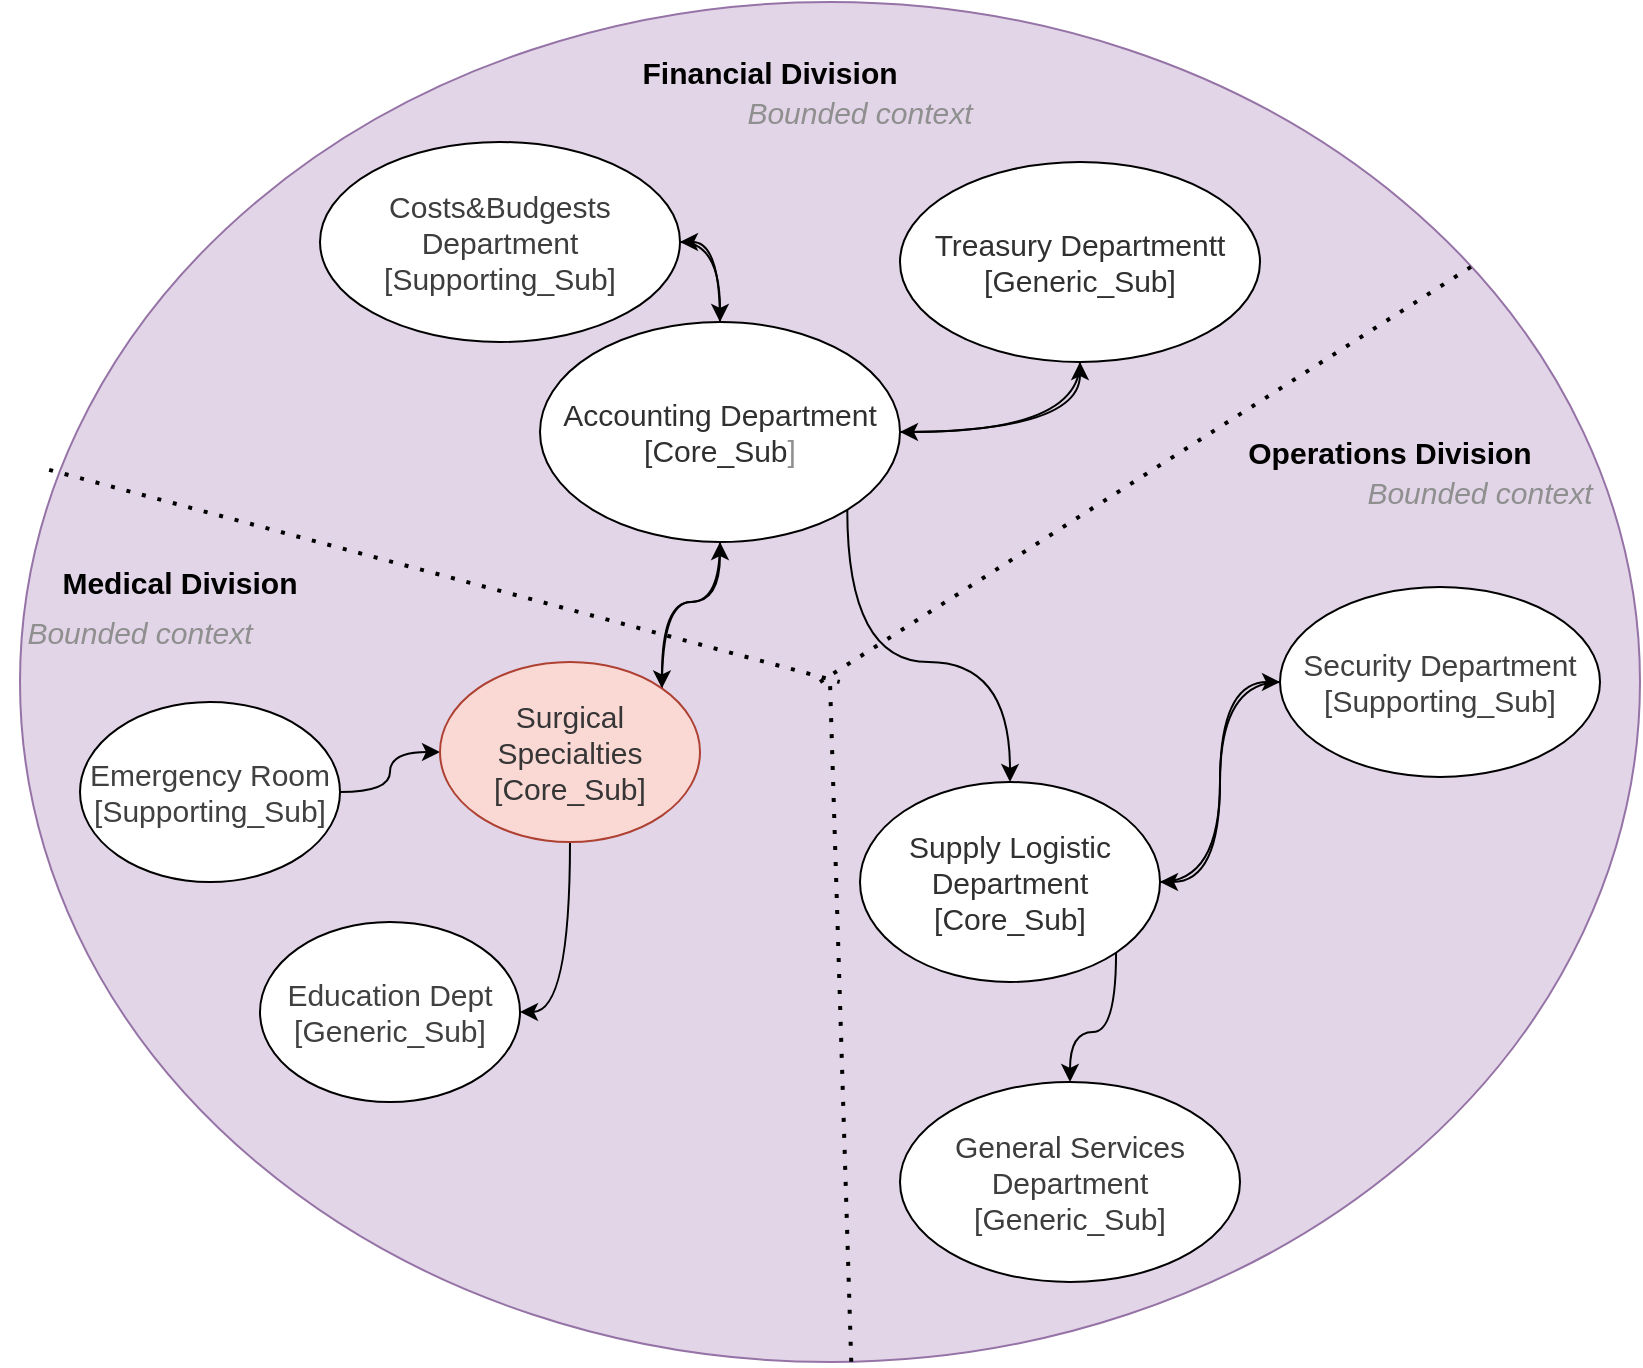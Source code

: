 <mxfile version="18.0.3" type="device" pages="4"><diagram id="5nq85I_V3ppBvnP2zYw-" name="Big Picture"><mxGraphModel dx="1157" dy="643" grid="1" gridSize="10" guides="1" tooltips="1" connect="1" arrows="1" fold="1" page="1" pageScale="1" pageWidth="827" pageHeight="1169" math="0" shadow="0"><root><mxCell id="0"/><mxCell id="1" parent="0"/><mxCell id="PfnrcsbfH-tLNpAkA_MS-1" value="" style="ellipse;whiteSpace=wrap;html=1;fillColor=#e1d5e7;strokeColor=#9673a6;" vertex="1" parent="1"><mxGeometry x="80" y="40" width="810" height="680" as="geometry"/></mxCell><mxCell id="PfnrcsbfH-tLNpAkA_MS-2" value="" style="endArrow=none;dashed=1;html=1;dashPattern=1 3;strokeWidth=2;rounded=0;entryX=0.898;entryY=0.193;entryDx=0;entryDy=0;entryPerimeter=0;" edge="1" parent="1" target="PfnrcsbfH-tLNpAkA_MS-1"><mxGeometry width="50" height="50" relative="1" as="geometry"><mxPoint x="480" y="380" as="sourcePoint"/><mxPoint x="480" y="350" as="targetPoint"/><Array as="points"/></mxGeometry></mxCell><mxCell id="PfnrcsbfH-tLNpAkA_MS-3" value="" style="endArrow=none;dashed=1;html=1;dashPattern=1 3;strokeWidth=2;rounded=0;exitX=0.018;exitY=0.344;exitDx=0;exitDy=0;exitPerimeter=0;entryX=0.506;entryY=0.5;entryDx=0;entryDy=0;entryPerimeter=0;" edge="1" parent="1" source="PfnrcsbfH-tLNpAkA_MS-1" target="PfnrcsbfH-tLNpAkA_MS-1"><mxGeometry width="50" height="50" relative="1" as="geometry"><mxPoint x="430" y="400" as="sourcePoint"/><mxPoint x="480" y="350" as="targetPoint"/></mxGeometry></mxCell><mxCell id="PfnrcsbfH-tLNpAkA_MS-4" value="" style="endArrow=none;dashed=1;html=1;dashPattern=1 3;strokeWidth=2;rounded=0;" edge="1" parent="1" source="PfnrcsbfH-tLNpAkA_MS-1"><mxGeometry width="50" height="50" relative="1" as="geometry"><mxPoint x="430" y="400" as="sourcePoint"/><mxPoint x="485" y="380" as="targetPoint"/><Array as="points"><mxPoint x="490" y="540"/></Array></mxGeometry></mxCell><mxCell id="PfnrcsbfH-tLNpAkA_MS-5" value="&lt;b&gt;&lt;font style=&quot;font-size: 15px;&quot;&gt;Financial Division&lt;/font&gt;&lt;/b&gt;" style="text;html=1;strokeColor=none;fillColor=none;align=center;verticalAlign=middle;whiteSpace=wrap;rounded=0;" vertex="1" parent="1"><mxGeometry x="360" y="50" width="190" height="50" as="geometry"/></mxCell><mxCell id="PfnrcsbfH-tLNpAkA_MS-6" value="&lt;b&gt;Medical Division&lt;/b&gt;" style="text;html=1;strokeColor=none;fillColor=none;align=center;verticalAlign=middle;whiteSpace=wrap;rounded=0;fontSize=15;" vertex="1" parent="1"><mxGeometry x="90" y="310" width="140" height="40" as="geometry"/></mxCell><mxCell id="PfnrcsbfH-tLNpAkA_MS-7" value="&lt;b&gt;Operations Division&lt;/b&gt;" style="text;html=1;strokeColor=none;fillColor=none;align=center;verticalAlign=middle;whiteSpace=wrap;rounded=0;fontSize=15;" vertex="1" parent="1"><mxGeometry x="680" y="250" width="170" height="30" as="geometry"/></mxCell><mxCell id="PfnrcsbfH-tLNpAkA_MS-8" value="&lt;i&gt;&lt;font color=&quot;#8f8f8f&quot;&gt;Bounded context&lt;/font&gt;&lt;/i&gt;" style="text;html=1;strokeColor=none;fillColor=none;align=center;verticalAlign=middle;whiteSpace=wrap;rounded=0;fontSize=15;" vertex="1" parent="1"><mxGeometry x="430" y="80" width="140" height="30" as="geometry"/></mxCell><mxCell id="PfnrcsbfH-tLNpAkA_MS-9" value="&lt;i&gt;&lt;font color=&quot;#8f8f8f&quot;&gt;Bounded context&lt;/font&gt;&lt;/i&gt;" style="text;html=1;strokeColor=none;fillColor=none;align=center;verticalAlign=middle;whiteSpace=wrap;rounded=0;fontSize=15;" vertex="1" parent="1"><mxGeometry x="70" y="340" width="140" height="30" as="geometry"/></mxCell><mxCell id="PfnrcsbfH-tLNpAkA_MS-10" value="&lt;i&gt;&lt;font color=&quot;#8f8f8f&quot;&gt;Bounded context&lt;/font&gt;&lt;/i&gt;" style="text;html=1;strokeColor=none;fillColor=none;align=center;verticalAlign=middle;whiteSpace=wrap;rounded=0;fontSize=15;" vertex="1" parent="1"><mxGeometry x="740" y="270" width="140" height="30" as="geometry"/></mxCell><mxCell id="PfnrcsbfH-tLNpAkA_MS-11" style="edgeStyle=orthogonalEdgeStyle;rounded=0;orthogonalLoop=1;jettySize=auto;html=1;exitX=1;exitY=0.5;exitDx=0;exitDy=0;fontSize=15;fontColor=#303030;curved=1;" edge="1" parent="1" source="PfnrcsbfH-tLNpAkA_MS-12" target="PfnrcsbfH-tLNpAkA_MS-18"><mxGeometry relative="1" as="geometry"/></mxCell><mxCell id="PfnrcsbfH-tLNpAkA_MS-12" value="&lt;font color=&quot;#3d3d3d&quot;&gt;Costs&amp;amp;Budgests Department&lt;br&gt;[Supporting_Sub]&lt;br&gt;&lt;/font&gt;" style="ellipse;whiteSpace=wrap;html=1;fontSize=15;fontColor=#8F8F8F;" vertex="1" parent="1"><mxGeometry x="230" y="110" width="180" height="100" as="geometry"/></mxCell><mxCell id="PfnrcsbfH-tLNpAkA_MS-13" style="edgeStyle=orthogonalEdgeStyle;curved=1;rounded=0;orthogonalLoop=1;jettySize=auto;html=1;exitX=0.5;exitY=1;exitDx=0;exitDy=0;entryX=1;entryY=0.5;entryDx=0;entryDy=0;fontSize=15;fontColor=#303030;" edge="1" parent="1" source="PfnrcsbfH-tLNpAkA_MS-14" target="PfnrcsbfH-tLNpAkA_MS-18"><mxGeometry relative="1" as="geometry"/></mxCell><mxCell id="PfnrcsbfH-tLNpAkA_MS-14" value="&lt;font color=&quot;#303030&quot;&gt;Treasury Departmentt&lt;br&gt;[Generic_Sub]&lt;br&gt;&lt;/font&gt;" style="ellipse;whiteSpace=wrap;html=1;fontSize=15;fontColor=#8F8F8F;" vertex="1" parent="1"><mxGeometry x="520" y="120" width="180" height="100" as="geometry"/></mxCell><mxCell id="PfnrcsbfH-tLNpAkA_MS-15" style="edgeStyle=orthogonalEdgeStyle;rounded=0;orthogonalLoop=1;jettySize=auto;html=1;exitX=0.5;exitY=0;exitDx=0;exitDy=0;entryX=1;entryY=0.5;entryDx=0;entryDy=0;fontSize=15;fontColor=#303030;curved=1;" edge="1" parent="1" source="PfnrcsbfH-tLNpAkA_MS-18" target="PfnrcsbfH-tLNpAkA_MS-12"><mxGeometry relative="1" as="geometry"/></mxCell><mxCell id="PfnrcsbfH-tLNpAkA_MS-16" style="edgeStyle=orthogonalEdgeStyle;curved=1;rounded=0;orthogonalLoop=1;jettySize=auto;html=1;exitX=1;exitY=1;exitDx=0;exitDy=0;fontSize=15;fontColor=#303030;" edge="1" parent="1" source="PfnrcsbfH-tLNpAkA_MS-18" target="PfnrcsbfH-tLNpAkA_MS-30"><mxGeometry relative="1" as="geometry"/></mxCell><mxCell id="PfnrcsbfH-tLNpAkA_MS-17" style="edgeStyle=orthogonalEdgeStyle;curved=1;rounded=0;orthogonalLoop=1;jettySize=auto;html=1;exitX=0.5;exitY=1;exitDx=0;exitDy=0;entryX=1;entryY=0;entryDx=0;entryDy=0;fontSize=15;fontColor=#303030;" edge="1" parent="1" source="PfnrcsbfH-tLNpAkA_MS-18" target="PfnrcsbfH-tLNpAkA_MS-24"><mxGeometry relative="1" as="geometry"/></mxCell><mxCell id="PfnrcsbfH-tLNpAkA_MS-31" style="edgeStyle=orthogonalEdgeStyle;rounded=0;orthogonalLoop=1;jettySize=auto;html=1;exitX=1;exitY=0.5;exitDx=0;exitDy=0;entryX=0.5;entryY=1;entryDx=0;entryDy=0;curved=1;" edge="1" parent="1" source="PfnrcsbfH-tLNpAkA_MS-18" target="PfnrcsbfH-tLNpAkA_MS-14"><mxGeometry relative="1" as="geometry"/></mxCell><mxCell id="PfnrcsbfH-tLNpAkA_MS-18" value="&lt;font color=&quot;#303030&quot;&gt;Accounting Department&lt;br&gt;[Core_Sub&lt;/font&gt;]" style="ellipse;whiteSpace=wrap;html=1;fontSize=15;fontColor=#8F8F8F;" vertex="1" parent="1"><mxGeometry x="340" y="200" width="180" height="110" as="geometry"/></mxCell><mxCell id="PfnrcsbfH-tLNpAkA_MS-19" style="edgeStyle=orthogonalEdgeStyle;curved=1;rounded=0;orthogonalLoop=1;jettySize=auto;html=1;exitX=1;exitY=0.5;exitDx=0;exitDy=0;fontSize=15;fontColor=#303030;" edge="1" parent="1" source="PfnrcsbfH-tLNpAkA_MS-20" target="PfnrcsbfH-tLNpAkA_MS-24"><mxGeometry relative="1" as="geometry"/></mxCell><mxCell id="PfnrcsbfH-tLNpAkA_MS-20" value="&lt;font color=&quot;#404040&quot;&gt;Emergency Room&lt;br&gt;[Supporting_Sub]&lt;br&gt;&lt;/font&gt;" style="ellipse;whiteSpace=wrap;html=1;fontSize=15;fontColor=#8F8F8F;" vertex="1" parent="1"><mxGeometry x="110" y="390" width="130" height="90" as="geometry"/></mxCell><mxCell id="PfnrcsbfH-tLNpAkA_MS-21" value="&lt;font color=&quot;#404040&quot;&gt;Education Dept&lt;br&gt;[Generic_Sub]&lt;/font&gt;" style="ellipse;whiteSpace=wrap;html=1;fontSize=15;fontColor=#8F8F8F;" vertex="1" parent="1"><mxGeometry x="200" y="500" width="130" height="90" as="geometry"/></mxCell><mxCell id="PfnrcsbfH-tLNpAkA_MS-22" style="edgeStyle=orthogonalEdgeStyle;rounded=0;orthogonalLoop=1;jettySize=auto;html=1;exitX=1;exitY=0;exitDx=0;exitDy=0;fontSize=15;fontColor=#303030;curved=1;" edge="1" parent="1" source="PfnrcsbfH-tLNpAkA_MS-24" target="PfnrcsbfH-tLNpAkA_MS-18"><mxGeometry relative="1" as="geometry"/></mxCell><mxCell id="PfnrcsbfH-tLNpAkA_MS-23" style="edgeStyle=orthogonalEdgeStyle;rounded=0;orthogonalLoop=1;jettySize=auto;html=1;exitX=0.5;exitY=1;exitDx=0;exitDy=0;entryX=1;entryY=0.5;entryDx=0;entryDy=0;fontSize=15;fontColor=#303030;curved=1;" edge="1" parent="1" source="PfnrcsbfH-tLNpAkA_MS-24" target="PfnrcsbfH-tLNpAkA_MS-21"><mxGeometry relative="1" as="geometry"/></mxCell><mxCell id="PfnrcsbfH-tLNpAkA_MS-24" value="&lt;font color=&quot;#363636&quot;&gt;Surgical Specialties&lt;br&gt;[Core_Sub]&lt;br&gt;&lt;/font&gt;" style="ellipse;whiteSpace=wrap;html=1;fontSize=15;fillColor=#fad9d5;strokeColor=#ae4132;" vertex="1" parent="1"><mxGeometry x="290" y="370" width="130" height="90" as="geometry"/></mxCell><mxCell id="PfnrcsbfH-tLNpAkA_MS-25" style="edgeStyle=orthogonalEdgeStyle;rounded=0;orthogonalLoop=1;jettySize=auto;html=1;exitX=0;exitY=0.5;exitDx=0;exitDy=0;entryX=1;entryY=0.5;entryDx=0;entryDy=0;fontSize=15;fontColor=#303030;curved=1;" edge="1" parent="1" source="PfnrcsbfH-tLNpAkA_MS-26" target="PfnrcsbfH-tLNpAkA_MS-30"><mxGeometry relative="1" as="geometry"/></mxCell><mxCell id="PfnrcsbfH-tLNpAkA_MS-26" value="&lt;font color=&quot;#404040&quot;&gt;Security Department&lt;br&gt;[Supporting_Sub]&lt;br&gt;&lt;/font&gt;" style="ellipse;whiteSpace=wrap;html=1;fontSize=15;fontColor=#8F8F8F;" vertex="1" parent="1"><mxGeometry x="710" y="332.5" width="160" height="95" as="geometry"/></mxCell><mxCell id="PfnrcsbfH-tLNpAkA_MS-27" value="&lt;font color=&quot;#3d3d3d&quot;&gt;General Services Department&lt;br&gt;[Generic_Sub]&lt;br&gt;&lt;/font&gt;" style="ellipse;whiteSpace=wrap;html=1;fontSize=15;fontColor=#8F8F8F;" vertex="1" parent="1"><mxGeometry x="520" y="580" width="170" height="100" as="geometry"/></mxCell><mxCell id="PfnrcsbfH-tLNpAkA_MS-28" style="edgeStyle=orthogonalEdgeStyle;rounded=0;orthogonalLoop=1;jettySize=auto;html=1;exitX=1;exitY=0.5;exitDx=0;exitDy=0;entryX=0;entryY=0.5;entryDx=0;entryDy=0;fontSize=15;fontColor=#303030;curved=1;" edge="1" parent="1" source="PfnrcsbfH-tLNpAkA_MS-30" target="PfnrcsbfH-tLNpAkA_MS-26"><mxGeometry relative="1" as="geometry"/></mxCell><mxCell id="PfnrcsbfH-tLNpAkA_MS-29" style="edgeStyle=orthogonalEdgeStyle;rounded=0;orthogonalLoop=1;jettySize=auto;html=1;exitX=1;exitY=1;exitDx=0;exitDy=0;fontSize=15;fontColor=#303030;curved=1;" edge="1" parent="1" source="PfnrcsbfH-tLNpAkA_MS-30" target="PfnrcsbfH-tLNpAkA_MS-27"><mxGeometry relative="1" as="geometry"/></mxCell><mxCell id="PfnrcsbfH-tLNpAkA_MS-30" value="&lt;font color=&quot;#303030&quot;&gt;Supply Logistic Department&lt;br&gt;[Core_Sub]&lt;br&gt;&lt;/font&gt;" style="ellipse;whiteSpace=wrap;html=1;fontSize=15;fontColor=#8F8F8F;" vertex="1" parent="1"><mxGeometry x="500" y="430" width="150" height="100" as="geometry"/></mxCell></root></mxGraphModel></diagram><diagram id="1_KMxS85jPekOqEyDxzn" name="Sub-Domain"><mxGraphModel dx="827" dy="459" grid="1" gridSize="10" guides="1" tooltips="1" connect="1" arrows="1" fold="1" page="1" pageScale="1" pageWidth="827" pageHeight="1169" math="0" shadow="0"><root><mxCell id="0"/><mxCell id="1" parent="0"/><mxCell id="h2xLuNFpXKEBbZwoIcQk-1" value="" style="rounded=1;whiteSpace=wrap;html=1;direction=south;fillColor=#f5f5f5;strokeColor=#666666;fontColor=#333333;" vertex="1" parent="1"><mxGeometry x="30" y="90" width="750" height="1030" as="geometry"/></mxCell><mxCell id="h2xLuNFpXKEBbZwoIcQk-2" style="edgeStyle=orthogonalEdgeStyle;curved=1;rounded=0;orthogonalLoop=1;jettySize=auto;html=1;exitX=0.5;exitY=0;exitDx=0;exitDy=0;entryX=0;entryY=0.5;entryDx=0;entryDy=0;fontSize=15;fontColor=#303030;" edge="1" parent="1" source="h2xLuNFpXKEBbZwoIcQk-7" target="h2xLuNFpXKEBbZwoIcQk-8"><mxGeometry relative="1" as="geometry"/></mxCell><mxCell id="h2xLuNFpXKEBbZwoIcQk-3" style="edgeStyle=orthogonalEdgeStyle;curved=1;rounded=0;orthogonalLoop=1;jettySize=auto;html=1;exitX=0.75;exitY=0;exitDx=0;exitDy=0;entryX=0;entryY=0.5;entryDx=0;entryDy=0;fontSize=15;fontColor=#303030;" edge="1" parent="1" source="h2xLuNFpXKEBbZwoIcQk-7" target="h2xLuNFpXKEBbZwoIcQk-13"><mxGeometry relative="1" as="geometry"/></mxCell><mxCell id="h2xLuNFpXKEBbZwoIcQk-6" style="edgeStyle=orthogonalEdgeStyle;curved=1;rounded=0;orthogonalLoop=1;jettySize=auto;html=1;exitX=1;exitY=0.5;exitDx=0;exitDy=0;entryX=0;entryY=0.5;entryDx=0;entryDy=0;fontSize=15;fontColor=#303030;" edge="1" parent="1" source="h2xLuNFpXKEBbZwoIcQk-7" target="h2xLuNFpXKEBbZwoIcQk-22"><mxGeometry relative="1" as="geometry"/></mxCell><mxCell id="fE9mmWRxNIJXJ-uGXsAl-2" style="edgeStyle=orthogonalEdgeStyle;curved=1;rounded=0;orthogonalLoop=1;jettySize=auto;html=1;exitX=1;exitY=0.5;exitDx=0;exitDy=0;entryX=0;entryY=0.5;entryDx=0;entryDy=0;" edge="1" parent="1" source="h2xLuNFpXKEBbZwoIcQk-7" target="fE9mmWRxNIJXJ-uGXsAl-1"><mxGeometry relative="1" as="geometry"/></mxCell><mxCell id="XZpg_N7eB7nEqeeuZbl0-2" style="edgeStyle=orthogonalEdgeStyle;curved=1;rounded=0;orthogonalLoop=1;jettySize=auto;html=1;exitX=0.5;exitY=1;exitDx=0;exitDy=0;entryX=0;entryY=0.5;entryDx=0;entryDy=0;" edge="1" parent="1" source="h2xLuNFpXKEBbZwoIcQk-7" target="XZpg_N7eB7nEqeeuZbl0-1"><mxGeometry relative="1" as="geometry"/></mxCell><mxCell id="h2xLuNFpXKEBbZwoIcQk-7" value="Anesthesiology[AR]" style="rounded=1;whiteSpace=wrap;html=1;fontSize=15;fillColor=#ffe6cc;strokeColor=#d79b00;" vertex="1" parent="1"><mxGeometry x="10" y="530" width="160" height="60" as="geometry"/></mxCell><mxCell id="h2xLuNFpXKEBbZwoIcQk-8" value="Anesthesiology_ID[Id]" style="ellipse;whiteSpace=wrap;html=1;fontSize=15;fillColor=#ffe6cc;strokeColor=#d79b00;" vertex="1" parent="1"><mxGeometry x="170" y="120" width="160" height="60" as="geometry"/></mxCell><mxCell id="h2xLuNFpXKEBbZwoIcQk-9" style="edgeStyle=orthogonalEdgeStyle;curved=1;rounded=0;orthogonalLoop=1;jettySize=auto;html=1;exitX=1;exitY=0.5;exitDx=0;exitDy=0;fontSize=15;fontColor=#303030;" edge="1" parent="1" source="h2xLuNFpXKEBbZwoIcQk-13" target="h2xLuNFpXKEBbZwoIcQk-14"><mxGeometry relative="1" as="geometry"/></mxCell><mxCell id="h2xLuNFpXKEBbZwoIcQk-10" style="edgeStyle=orthogonalEdgeStyle;curved=1;rounded=0;orthogonalLoop=1;jettySize=auto;html=1;exitX=1;exitY=0.5;exitDx=0;exitDy=0;fontSize=15;fontColor=#303030;" edge="1" parent="1" source="h2xLuNFpXKEBbZwoIcQk-13" target="h2xLuNFpXKEBbZwoIcQk-15"><mxGeometry relative="1" as="geometry"/></mxCell><mxCell id="rCURETlaHpHAWIlIeYfl-9" style="edgeStyle=orthogonalEdgeStyle;curved=1;rounded=0;orthogonalLoop=1;jettySize=auto;html=1;exitX=1;exitY=0.5;exitDx=0;exitDy=0;fontSize=13;fontColor=#303030;" edge="1" parent="1" source="h2xLuNFpXKEBbZwoIcQk-13" target="rCURETlaHpHAWIlIeYfl-8"><mxGeometry relative="1" as="geometry"/></mxCell><mxCell id="h2xLuNFpXKEBbZwoIcQk-13" value="Anesthesiologist[E]" style="rhombus;whiteSpace=wrap;html=1;fontSize=15;fillColor=#fff2cc;strokeColor=#d6b656;" vertex="1" parent="1"><mxGeometry x="264" y="270" width="150" height="80" as="geometry"/></mxCell><mxCell id="h2xLuNFpXKEBbZwoIcQk-14" value="Anesthesiologist_ID[Id]" style="ellipse;whiteSpace=wrap;html=1;fontSize=15;fillColor=#fff2cc;strokeColor=#d6b656;" vertex="1" parent="1"><mxGeometry x="470" y="210" width="180" height="60" as="geometry"/></mxCell><mxCell id="h2xLuNFpXKEBbZwoIcQk-15" value="YearsOfExperience[VO]" style="ellipse;whiteSpace=wrap;html=1;fontSize=15;fillColor=#fff2cc;strokeColor=#d6b656;" vertex="1" parent="1"><mxGeometry x="470" y="280" width="180" height="60" as="geometry"/></mxCell><mxCell id="h2xLuNFpXKEBbZwoIcQk-18" style="edgeStyle=orthogonalEdgeStyle;curved=1;rounded=0;orthogonalLoop=1;jettySize=auto;html=1;exitX=1;exitY=0.5;exitDx=0;exitDy=0;entryX=0;entryY=0.5;entryDx=0;entryDy=0;fontSize=15;fontColor=#303030;" edge="1" parent="1" source="h2xLuNFpXKEBbZwoIcQk-22" target="h2xLuNFpXKEBbZwoIcQk-25"><mxGeometry relative="1" as="geometry"/></mxCell><mxCell id="h2xLuNFpXKEBbZwoIcQk-21" style="edgeStyle=orthogonalEdgeStyle;curved=1;rounded=0;orthogonalLoop=1;jettySize=auto;html=1;exitX=1;exitY=0.5;exitDx=0;exitDy=0;entryX=0;entryY=0.5;entryDx=0;entryDy=0;fontSize=15;fontColor=#303030;" edge="1" parent="1" source="h2xLuNFpXKEBbZwoIcQk-22" target="h2xLuNFpXKEBbZwoIcQk-26"><mxGeometry relative="1" as="geometry"/></mxCell><mxCell id="h2xLuNFpXKEBbZwoIcQk-22" value="ANurse[E]" style="rhombus;whiteSpace=wrap;html=1;fontSize=15;fillColor=#fff2cc;strokeColor=#d6b656;" vertex="1" parent="1"><mxGeometry x="250" y="520" width="150" height="80" as="geometry"/></mxCell><mxCell id="h2xLuNFpXKEBbZwoIcQk-25" value="Uniform[VO]" style="ellipse;whiteSpace=wrap;html=1;fontSize=15;fillColor=#fff2cc;strokeColor=#d6b656;" vertex="1" parent="1"><mxGeometry x="500" y="554.5" width="140" height="60" as="geometry"/></mxCell><mxCell id="h2xLuNFpXKEBbZwoIcQk-26" value="ANurse_ID[id]" style="ellipse;whiteSpace=wrap;html=1;fontSize=15;fillColor=#fff2cc;strokeColor=#d6b656;" vertex="1" parent="1"><mxGeometry x="500" y="470" width="140" height="60" as="geometry"/></mxCell><mxCell id="h2xLuNFpXKEBbZwoIcQk-55" value="" style="rounded=1;whiteSpace=wrap;html=1;direction=south;fillColor=#f5f5f5;strokeColor=#666666;fontColor=#333333;" vertex="1" parent="1"><mxGeometry x="870" y="100" width="750" height="1030" as="geometry"/></mxCell><mxCell id="h2xLuNFpXKEBbZwoIcQk-56" style="edgeStyle=orthogonalEdgeStyle;curved=1;rounded=0;orthogonalLoop=1;jettySize=auto;html=1;exitX=0.5;exitY=0;exitDx=0;exitDy=0;entryX=0;entryY=0.5;entryDx=0;entryDy=0;fontSize=15;fontColor=#303030;" edge="1" parent="1" source="h2xLuNFpXKEBbZwoIcQk-60" target="h2xLuNFpXKEBbZwoIcQk-61"><mxGeometry relative="1" as="geometry"/></mxCell><mxCell id="h2xLuNFpXKEBbZwoIcQk-57" style="edgeStyle=orthogonalEdgeStyle;curved=1;rounded=0;orthogonalLoop=1;jettySize=auto;html=1;exitX=0.75;exitY=0;exitDx=0;exitDy=0;entryX=0;entryY=0.5;entryDx=0;entryDy=0;fontSize=15;fontColor=#303030;" edge="1" parent="1" source="h2xLuNFpXKEBbZwoIcQk-60" target="h2xLuNFpXKEBbZwoIcQk-65"><mxGeometry relative="1" as="geometry"/></mxCell><mxCell id="h2xLuNFpXKEBbZwoIcQk-59" style="edgeStyle=orthogonalEdgeStyle;curved=1;rounded=0;orthogonalLoop=1;jettySize=auto;html=1;exitX=1;exitY=0.5;exitDx=0;exitDy=0;entryX=0;entryY=0.5;entryDx=0;entryDy=0;fontSize=15;fontColor=#303030;" edge="1" parent="1" source="h2xLuNFpXKEBbZwoIcQk-60" target="h2xLuNFpXKEBbZwoIcQk-72"><mxGeometry relative="1" as="geometry"/></mxCell><mxCell id="fE9mmWRxNIJXJ-uGXsAl-17" style="edgeStyle=orthogonalEdgeStyle;curved=1;rounded=0;orthogonalLoop=1;jettySize=auto;html=1;exitX=1;exitY=0.5;exitDx=0;exitDy=0;entryX=0;entryY=0.5;entryDx=0;entryDy=0;" edge="1" parent="1" source="h2xLuNFpXKEBbZwoIcQk-60" target="fE9mmWRxNIJXJ-uGXsAl-16"><mxGeometry relative="1" as="geometry"/></mxCell><mxCell id="XZpg_N7eB7nEqeeuZbl0-6" style="edgeStyle=orthogonalEdgeStyle;curved=1;rounded=0;orthogonalLoop=1;jettySize=auto;html=1;exitX=0.5;exitY=1;exitDx=0;exitDy=0;entryX=0;entryY=0.5;entryDx=0;entryDy=0;" edge="1" parent="1" source="h2xLuNFpXKEBbZwoIcQk-60" target="XZpg_N7eB7nEqeeuZbl0-5"><mxGeometry relative="1" as="geometry"/></mxCell><mxCell id="h2xLuNFpXKEBbZwoIcQk-60" value="Surgery[AR]" style="rounded=1;whiteSpace=wrap;html=1;fontSize=15;fillColor=#ffe6cc;strokeColor=#d79b00;" vertex="1" parent="1"><mxGeometry x="880" y="530" width="146" height="60" as="geometry"/></mxCell><mxCell id="h2xLuNFpXKEBbZwoIcQk-61" value="Surgery_ID[Id]" style="ellipse;whiteSpace=wrap;html=1;fontSize=15;fillColor=#ffe6cc;strokeColor=#d79b00;" vertex="1" parent="1"><mxGeometry x="970" y="120" width="186" height="60" as="geometry"/></mxCell><mxCell id="h2xLuNFpXKEBbZwoIcQk-62" style="edgeStyle=orthogonalEdgeStyle;curved=1;rounded=0;orthogonalLoop=1;jettySize=auto;html=1;exitX=1;exitY=0.5;exitDx=0;exitDy=0;fontSize=15;fontColor=#303030;" edge="1" parent="1" source="h2xLuNFpXKEBbZwoIcQk-65" target="h2xLuNFpXKEBbZwoIcQk-66"><mxGeometry relative="1" as="geometry"/></mxCell><mxCell id="h2xLuNFpXKEBbZwoIcQk-63" style="edgeStyle=orthogonalEdgeStyle;curved=1;rounded=0;orthogonalLoop=1;jettySize=auto;html=1;exitX=1;exitY=0.5;exitDx=0;exitDy=0;fontSize=15;fontColor=#303030;" edge="1" parent="1" source="h2xLuNFpXKEBbZwoIcQk-65" target="h2xLuNFpXKEBbZwoIcQk-67"><mxGeometry relative="1" as="geometry"/></mxCell><mxCell id="h2xLuNFpXKEBbZwoIcQk-65" value="Surgeon[E]" style="rhombus;whiteSpace=wrap;html=1;fontSize=15;fillColor=#fff2cc;strokeColor=#d6b656;" vertex="1" parent="1"><mxGeometry x="1140" y="200" width="150" height="80" as="geometry"/></mxCell><mxCell id="h2xLuNFpXKEBbZwoIcQk-66" value="Surgeon_ID[Id]" style="ellipse;whiteSpace=wrap;html=1;fontSize=15;fillColor=#fff2cc;strokeColor=#d6b656;" vertex="1" parent="1"><mxGeometry x="1330" y="170" width="140" height="60" as="geometry"/></mxCell><mxCell id="h2xLuNFpXKEBbZwoIcQk-67" value="OperatingRoom[VO]" style="ellipse;whiteSpace=wrap;html=1;fontSize=15;fillColor=#fff2cc;strokeColor=#d6b656;" vertex="1" parent="1"><mxGeometry x="1330" y="240" width="140" height="60" as="geometry"/></mxCell><mxCell id="h2xLuNFpXKEBbZwoIcQk-69" style="edgeStyle=orthogonalEdgeStyle;curved=1;rounded=0;orthogonalLoop=1;jettySize=auto;html=1;exitX=1;exitY=0.5;exitDx=0;exitDy=0;entryX=0;entryY=0.5;entryDx=0;entryDy=0;fontSize=15;fontColor=#303030;" edge="1" parent="1" source="h2xLuNFpXKEBbZwoIcQk-72" target="h2xLuNFpXKEBbZwoIcQk-74"><mxGeometry relative="1" as="geometry"/></mxCell><mxCell id="rCURETlaHpHAWIlIeYfl-2" style="edgeStyle=orthogonalEdgeStyle;rounded=0;orthogonalLoop=1;jettySize=auto;html=1;exitX=1;exitY=0.5;exitDx=0;exitDy=0;entryX=0;entryY=0.5;entryDx=0;entryDy=0;fontSize=13;fontColor=#303030;curved=1;" edge="1" parent="1" source="h2xLuNFpXKEBbZwoIcQk-72" target="rCURETlaHpHAWIlIeYfl-1"><mxGeometry relative="1" as="geometry"/></mxCell><mxCell id="rCURETlaHpHAWIlIeYfl-3" style="edgeStyle=orthogonalEdgeStyle;curved=1;rounded=0;orthogonalLoop=1;jettySize=auto;html=1;exitX=1;exitY=0.5;exitDx=0;exitDy=0;entryX=0;entryY=0.5;entryDx=0;entryDy=0;fontSize=13;fontColor=#303030;" edge="1" parent="1" source="h2xLuNFpXKEBbZwoIcQk-72" target="h2xLuNFpXKEBbZwoIcQk-75"><mxGeometry relative="1" as="geometry"/></mxCell><mxCell id="h2xLuNFpXKEBbZwoIcQk-72" value="Instrumentalist[E]" style="rhombus;whiteSpace=wrap;html=1;fontSize=15;fillColor=#fff2cc;strokeColor=#d6b656;" vertex="1" parent="1"><mxGeometry x="1156" y="500" width="150" height="80" as="geometry"/></mxCell><mxCell id="h2xLuNFpXKEBbZwoIcQk-74" value="HeadSurgeon[VO]" style="ellipse;whiteSpace=wrap;html=1;fontSize=15;fillColor=#fff2cc;strokeColor=#d6b656;" vertex="1" parent="1"><mxGeometry x="1356" y="510" width="140" height="60" as="geometry"/></mxCell><mxCell id="h2xLuNFpXKEBbZwoIcQk-75" value="Instrumentalist_ID[id]" style="ellipse;whiteSpace=wrap;html=1;fontSize=15;fillColor=#fff2cc;strokeColor=#d6b656;" vertex="1" parent="1"><mxGeometry x="1346" y="430" width="160" height="60" as="geometry"/></mxCell><mxCell id="fE9mmWRxNIJXJ-uGXsAl-4" style="edgeStyle=orthogonalEdgeStyle;curved=1;rounded=0;orthogonalLoop=1;jettySize=auto;html=1;exitX=1;exitY=0.5;exitDx=0;exitDy=0;" edge="1" parent="1" source="fE9mmWRxNIJXJ-uGXsAl-1" target="fE9mmWRxNIJXJ-uGXsAl-3"><mxGeometry relative="1" as="geometry"/></mxCell><mxCell id="fE9mmWRxNIJXJ-uGXsAl-8" style="edgeStyle=orthogonalEdgeStyle;curved=1;rounded=0;orthogonalLoop=1;jettySize=auto;html=1;exitX=1;exitY=0.5;exitDx=0;exitDy=0;entryX=0;entryY=0.5;entryDx=0;entryDy=0;" edge="1" parent="1" source="fE9mmWRxNIJXJ-uGXsAl-1" target="fE9mmWRxNIJXJ-uGXsAl-7"><mxGeometry relative="1" as="geometry"/></mxCell><mxCell id="rCURETlaHpHAWIlIeYfl-7" style="edgeStyle=orthogonalEdgeStyle;curved=1;rounded=0;orthogonalLoop=1;jettySize=auto;html=1;exitX=1;exitY=0.5;exitDx=0;exitDy=0;entryX=0;entryY=0.5;entryDx=0;entryDy=0;fontSize=13;fontColor=#303030;" edge="1" parent="1" source="fE9mmWRxNIJXJ-uGXsAl-1" target="rCURETlaHpHAWIlIeYfl-6"><mxGeometry relative="1" as="geometry"/></mxCell><mxCell id="fE9mmWRxNIJXJ-uGXsAl-1" value="Anesthesial[E]" style="rhombus;whiteSpace=wrap;html=1;fontSize=15;fillColor=#fff2cc;strokeColor=#d6b656;" vertex="1" parent="1"><mxGeometry x="240" y="830" width="150" height="80" as="geometry"/></mxCell><mxCell id="fE9mmWRxNIJXJ-uGXsAl-3" value="Anesthesia_ID[id]" style="ellipse;whiteSpace=wrap;html=1;fontSize=15;fillColor=#fff2cc;strokeColor=#d6b656;" vertex="1" parent="1"><mxGeometry x="460" y="810" width="140" height="60" as="geometry"/></mxCell><mxCell id="fE9mmWRxNIJXJ-uGXsAl-7" value="Storage[VO]" style="ellipse;whiteSpace=wrap;html=1;fontSize=15;fillColor=#fff2cc;strokeColor=#d6b656;" vertex="1" parent="1"><mxGeometry x="460" y="880" width="140" height="60" as="geometry"/></mxCell><mxCell id="fE9mmWRxNIJXJ-uGXsAl-20" style="edgeStyle=orthogonalEdgeStyle;curved=1;rounded=0;orthogonalLoop=1;jettySize=auto;html=1;exitX=1;exitY=0.5;exitDx=0;exitDy=0;" edge="1" parent="1" source="fE9mmWRxNIJXJ-uGXsAl-16" target="fE9mmWRxNIJXJ-uGXsAl-18"><mxGeometry relative="1" as="geometry"/></mxCell><mxCell id="fE9mmWRxNIJXJ-uGXsAl-21" style="edgeStyle=orthogonalEdgeStyle;curved=1;rounded=0;orthogonalLoop=1;jettySize=auto;html=1;exitX=1;exitY=0.5;exitDx=0;exitDy=0;" edge="1" parent="1" source="fE9mmWRxNIJXJ-uGXsAl-16" target="fE9mmWRxNIJXJ-uGXsAl-19"><mxGeometry relative="1" as="geometry"/></mxCell><mxCell id="rCURETlaHpHAWIlIeYfl-5" style="edgeStyle=orthogonalEdgeStyle;curved=1;rounded=0;orthogonalLoop=1;jettySize=auto;html=1;exitX=1;exitY=0.5;exitDx=0;exitDy=0;entryX=0;entryY=0.5;entryDx=0;entryDy=0;fontSize=13;fontColor=#303030;" edge="1" parent="1" source="fE9mmWRxNIJXJ-uGXsAl-16" target="rCURETlaHpHAWIlIeYfl-4"><mxGeometry relative="1" as="geometry"/></mxCell><mxCell id="fE9mmWRxNIJXJ-uGXsAl-16" value="MedicalStudent[E]" style="rhombus;whiteSpace=wrap;html=1;fontSize=15;fillColor=#fff2cc;strokeColor=#d6b656;" vertex="1" parent="1"><mxGeometry x="1140" y="760" width="150" height="80" as="geometry"/></mxCell><mxCell id="fE9mmWRxNIJXJ-uGXsAl-18" value="MedicalStudent_ID[id]" style="ellipse;whiteSpace=wrap;html=1;fontSize=15;fillColor=#fff2cc;strokeColor=#d6b656;" vertex="1" parent="1"><mxGeometry x="1330" y="720" width="160" height="60" as="geometry"/></mxCell><mxCell id="fE9mmWRxNIJXJ-uGXsAl-19" value="Year[VO]" style="ellipse;whiteSpace=wrap;html=1;fontSize=15;fillColor=#fff2cc;strokeColor=#d6b656;" vertex="1" parent="1"><mxGeometry x="1340" y="790" width="140" height="60" as="geometry"/></mxCell><mxCell id="XZpg_N7eB7nEqeeuZbl0-1" value="AN_DirectorVO]" style="ellipse;whiteSpace=wrap;html=1;fontSize=15;fillColor=#fad7ac;strokeColor=#b46504;" vertex="1" parent="1"><mxGeometry x="130" y="960" width="140" height="60" as="geometry"/></mxCell><mxCell id="XZpg_N7eB7nEqeeuZbl0-5" value="Procedure[VO]" style="ellipse;whiteSpace=wrap;html=1;fontSize=15;fillColor=#ffe6cc;strokeColor=#d79b00;" vertex="1" parent="1"><mxGeometry x="1006" y="900" width="186" height="60" as="geometry"/></mxCell><mxCell id="rCURETlaHpHAWIlIeYfl-1" value="Area[VO]" style="ellipse;whiteSpace=wrap;html=1;fontSize=15;fillColor=#fff2cc;strokeColor=#d6b656;" vertex="1" parent="1"><mxGeometry x="1356" y="580" width="140" height="60" as="geometry"/></mxCell><mxCell id="rCURETlaHpHAWIlIeYfl-4" value="HeadDoctor[VO]" style="ellipse;whiteSpace=wrap;html=1;fontSize=15;fillColor=#fff2cc;strokeColor=#d6b656;" vertex="1" parent="1"><mxGeometry x="1340" y="860" width="140" height="60" as="geometry"/></mxCell><mxCell id="rCURETlaHpHAWIlIeYfl-6" value="Brand[VO]" style="ellipse;whiteSpace=wrap;html=1;fontSize=15;fillColor=#fff2cc;strokeColor=#d6b656;" vertex="1" parent="1"><mxGeometry x="460" y="950" width="140" height="60" as="geometry"/></mxCell><mxCell id="rCURETlaHpHAWIlIeYfl-8" value="TypeOfAnesthesia[VO]" style="ellipse;whiteSpace=wrap;html=1;fontSize=15;fillColor=#fff2cc;strokeColor=#d6b656;" vertex="1" parent="1"><mxGeometry x="470" y="350" width="180" height="60" as="geometry"/></mxCell></root></mxGraphModel></diagram><diagram id="y6BxEXdxv4SF0R2k1hlv" name="Model"><mxGraphModel dx="668" dy="371" grid="1" gridSize="10" guides="1" tooltips="1" connect="1" arrows="1" fold="1" page="1" pageScale="1" pageWidth="827" pageHeight="1169" math="0" shadow="0"><root><mxCell id="0"/><mxCell id="1" parent="0"/><mxCell id="tbwCgu07_a9nbL6yacrp-74" style="edgeStyle=orthogonalEdgeStyle;curved=1;rounded=0;orthogonalLoop=1;jettySize=auto;html=1;exitX=0.25;exitY=0;exitDx=0;exitDy=0;entryX=0.5;entryY=0;entryDx=0;entryDy=0;fontSize=15;fontColor=#303030;" edge="1" parent="1" source="tbwCgu07_a9nbL6yacrp-76" target="tbwCgu07_a9nbL6yacrp-286"><mxGeometry relative="1" as="geometry"/></mxCell><mxCell id="x9f6Hvh6_qAGeG_Rd8io-3" style="rounded=0;orthogonalLoop=1;jettySize=auto;html=1;exitX=0.5;exitY=1;exitDx=0;exitDy=0;" edge="1" parent="1" target="tbwCgu07_a9nbL6yacrp-229"><mxGeometry relative="1" as="geometry"><mxPoint x="650" y="1110" as="sourcePoint"/></mxGeometry></mxCell><mxCell id="uz08-AJNJvR1wqr8JGXx-2" style="edgeStyle=orthogonalEdgeStyle;curved=1;rounded=0;orthogonalLoop=1;jettySize=auto;html=1;exitX=0.5;exitY=1;exitDx=0;exitDy=0;entryX=0.5;entryY=0;entryDx=0;entryDy=0;fontSize=15;fontColor=#303030;" edge="1" parent="1" source="tbwCgu07_a9nbL6yacrp-76" target="tbwCgu07_a9nbL6yacrp-229"><mxGeometry relative="1" as="geometry"/></mxCell><object label="Anesthesiology[AR]" sd="" id="tbwCgu07_a9nbL6yacrp-76"><mxCell style="shape=table;startSize=30;container=1;collapsible=1;childLayout=tableLayout;fixedRows=1;rowLines=0;fontStyle=1;align=center;resizeLast=1;fillColor=#f8cecc;strokeColor=#b85450;" vertex="1" parent="1"><mxGeometry x="500" y="310" width="300" height="780" as="geometry"/></mxCell></object><mxCell id="tbwCgu07_a9nbL6yacrp-77" value="" style="shape=partialRectangle;collapsible=0;dropTarget=0;pointerEvents=0;fillColor=none;top=0;left=0;bottom=0;right=0;points=[[0,0.5],[1,0.5]];portConstraint=eastwest;" vertex="1" parent="tbwCgu07_a9nbL6yacrp-76"><mxGeometry y="30" width="300" height="30" as="geometry"/></mxCell><mxCell id="tbwCgu07_a9nbL6yacrp-78" value="[VO]" style="shape=partialRectangle;connectable=0;fillColor=none;top=0;left=0;bottom=0;right=0;editable=1;overflow=hidden;" vertex="1" parent="tbwCgu07_a9nbL6yacrp-77"><mxGeometry width="30" height="30" as="geometry"><mxRectangle width="30" height="30" as="alternateBounds"/></mxGeometry></mxCell><mxCell id="tbwCgu07_a9nbL6yacrp-79" value="AN_Director" style="shape=partialRectangle;connectable=0;fillColor=none;top=0;left=0;bottom=0;right=0;align=left;spacingLeft=6;overflow=hidden;" vertex="1" parent="tbwCgu07_a9nbL6yacrp-77"><mxGeometry x="30" width="270" height="30" as="geometry"><mxRectangle width="270" height="30" as="alternateBounds"/></mxGeometry></mxCell><mxCell id="tbwCgu07_a9nbL6yacrp-83" value="" style="shape=partialRectangle;collapsible=0;dropTarget=0;pointerEvents=0;fillColor=none;top=0;left=0;bottom=0;right=0;points=[[0,0.5],[1,0.5]];portConstraint=eastwest;" vertex="1" parent="tbwCgu07_a9nbL6yacrp-76"><mxGeometry y="60" width="300" height="30" as="geometry"/></mxCell><mxCell id="tbwCgu07_a9nbL6yacrp-84" value="[E]" style="shape=partialRectangle;connectable=0;fillColor=none;top=0;left=0;bottom=0;right=0;editable=1;overflow=hidden;" vertex="1" parent="tbwCgu07_a9nbL6yacrp-83"><mxGeometry width="30" height="30" as="geometry"><mxRectangle width="30" height="30" as="alternateBounds"/></mxGeometry></mxCell><mxCell id="tbwCgu07_a9nbL6yacrp-85" value="Set&lt;Anesthesiologist&gt;(5)" style="shape=partialRectangle;connectable=0;fillColor=none;top=0;left=0;bottom=0;right=0;align=left;spacingLeft=6;overflow=hidden;" vertex="1" parent="tbwCgu07_a9nbL6yacrp-83"><mxGeometry x="30" width="270" height="30" as="geometry"><mxRectangle width="270" height="30" as="alternateBounds"/></mxGeometry></mxCell><mxCell id="tbwCgu07_a9nbL6yacrp-86" value="" style="shape=partialRectangle;collapsible=0;dropTarget=0;pointerEvents=0;fillColor=none;top=0;left=0;bottom=0;right=0;points=[[0,0.5],[1,0.5]];portConstraint=eastwest;" vertex="1" parent="tbwCgu07_a9nbL6yacrp-76"><mxGeometry y="90" width="300" height="30" as="geometry"/></mxCell><mxCell id="tbwCgu07_a9nbL6yacrp-87" value="[E]" style="shape=partialRectangle;connectable=0;fillColor=none;top=0;left=0;bottom=0;right=0;editable=1;overflow=hidden;" vertex="1" parent="tbwCgu07_a9nbL6yacrp-86"><mxGeometry width="30" height="30" as="geometry"><mxRectangle width="30" height="30" as="alternateBounds"/></mxGeometry></mxCell><mxCell id="tbwCgu07_a9nbL6yacrp-88" value="Set&lt;ANurse&gt;(4)" style="shape=partialRectangle;connectable=0;fillColor=none;top=0;left=0;bottom=0;right=0;align=left;spacingLeft=6;overflow=hidden;" vertex="1" parent="tbwCgu07_a9nbL6yacrp-86"><mxGeometry x="30" width="270" height="30" as="geometry"><mxRectangle width="270" height="30" as="alternateBounds"/></mxGeometry></mxCell><mxCell id="uzf2lPqz5NZlgYi-z0Ea-1" style="shape=partialRectangle;collapsible=0;dropTarget=0;pointerEvents=0;fillColor=none;top=0;left=0;bottom=0;right=0;points=[[0,0.5],[1,0.5]];portConstraint=eastwest;" vertex="1" parent="tbwCgu07_a9nbL6yacrp-76"><mxGeometry y="120" width="300" height="30" as="geometry"/></mxCell><mxCell id="uzf2lPqz5NZlgYi-z0Ea-2" value="[E]" style="shape=partialRectangle;connectable=0;fillColor=none;top=0;left=0;bottom=0;right=0;editable=1;overflow=hidden;" vertex="1" parent="uzf2lPqz5NZlgYi-z0Ea-1"><mxGeometry width="30" height="30" as="geometry"><mxRectangle width="30" height="30" as="alternateBounds"/></mxGeometry></mxCell><mxCell id="uzf2lPqz5NZlgYi-z0Ea-3" value="Set&lt;Anesthesia&gt;(5)" style="shape=partialRectangle;connectable=0;fillColor=none;top=0;left=0;bottom=0;right=0;align=left;spacingLeft=6;overflow=hidden;" vertex="1" parent="uzf2lPqz5NZlgYi-z0Ea-1"><mxGeometry x="30" width="270" height="30" as="geometry"><mxRectangle width="270" height="30" as="alternateBounds"/></mxGeometry></mxCell><mxCell id="tbwCgu07_a9nbL6yacrp-89" value="" style="shape=partialRectangle;collapsible=0;dropTarget=0;pointerEvents=0;fillColor=none;top=0;left=0;bottom=1;right=0;points=[[0,0.5],[1,0.5]];portConstraint=eastwest;" vertex="1" parent="tbwCgu07_a9nbL6yacrp-76"><mxGeometry y="150" width="300" height="30" as="geometry"/></mxCell><mxCell id="tbwCgu07_a9nbL6yacrp-90" value="[Id]" style="shape=partialRectangle;connectable=0;fillColor=none;top=0;left=0;bottom=0;right=0;fontStyle=1;overflow=hidden;" vertex="1" parent="tbwCgu07_a9nbL6yacrp-89"><mxGeometry width="30" height="30" as="geometry"><mxRectangle width="30" height="30" as="alternateBounds"/></mxGeometry></mxCell><mxCell id="tbwCgu07_a9nbL6yacrp-91" value="Anesthesiology_ID" style="shape=partialRectangle;connectable=0;fillColor=none;top=0;left=0;bottom=0;right=0;align=left;spacingLeft=6;fontStyle=3;overflow=hidden;" vertex="1" parent="tbwCgu07_a9nbL6yacrp-89"><mxGeometry x="30" width="270" height="30" as="geometry"><mxRectangle width="270" height="30" as="alternateBounds"/></mxGeometry></mxCell><mxCell id="tbwCgu07_a9nbL6yacrp-92" value="" style="shape=partialRectangle;collapsible=0;dropTarget=0;pointerEvents=0;fillColor=none;top=0;left=0;bottom=0;right=0;points=[[0,0.5],[1,0.5]];portConstraint=eastwest;" vertex="1" parent="tbwCgu07_a9nbL6yacrp-76"><mxGeometry y="180" width="300" height="30" as="geometry"/></mxCell><mxCell id="tbwCgu07_a9nbL6yacrp-93" value="" style="shape=partialRectangle;connectable=0;fillColor=none;top=0;left=0;bottom=0;right=0;editable=1;overflow=hidden;" vertex="1" parent="tbwCgu07_a9nbL6yacrp-92"><mxGeometry width="30" height="30" as="geometry"><mxRectangle width="30" height="30" as="alternateBounds"/></mxGeometry></mxCell><mxCell id="tbwCgu07_a9nbL6yacrp-94" value="ChangeANDirector" style="shape=partialRectangle;connectable=0;fillColor=none;top=0;left=0;bottom=0;right=0;align=left;spacingLeft=6;overflow=hidden;" vertex="1" parent="tbwCgu07_a9nbL6yacrp-92"><mxGeometry x="30" width="270" height="30" as="geometry"><mxRectangle width="270" height="30" as="alternateBounds"/></mxGeometry></mxCell><mxCell id="tbwCgu07_a9nbL6yacrp-98" value="" style="shape=partialRectangle;collapsible=0;dropTarget=0;pointerEvents=0;fillColor=none;top=0;left=0;bottom=0;right=0;points=[[0,0.5],[1,0.5]];portConstraint=eastwest;fontSize=11;verticalAlign=top;" vertex="1" parent="tbwCgu07_a9nbL6yacrp-76"><mxGeometry y="210" width="300" height="30" as="geometry"/></mxCell><mxCell id="tbwCgu07_a9nbL6yacrp-99" value="" style="shape=partialRectangle;connectable=0;fillColor=none;top=0;left=0;bottom=0;right=0;editable=1;overflow=hidden;" vertex="1" parent="tbwCgu07_a9nbL6yacrp-98"><mxGeometry width="30" height="30" as="geometry"><mxRectangle width="30" height="30" as="alternateBounds"/></mxGeometry></mxCell><mxCell id="tbwCgu07_a9nbL6yacrp-100" value="AddAnesthesiologist" style="shape=partialRectangle;connectable=0;fillColor=none;top=0;left=0;bottom=0;right=0;align=left;spacingLeft=6;overflow=hidden;" vertex="1" parent="tbwCgu07_a9nbL6yacrp-98"><mxGeometry x="30" width="270" height="30" as="geometry"><mxRectangle width="270" height="30" as="alternateBounds"/></mxGeometry></mxCell><mxCell id="tbwCgu07_a9nbL6yacrp-101" value="" style="shape=partialRectangle;collapsible=0;dropTarget=0;pointerEvents=0;fillColor=none;top=0;left=0;bottom=0;right=0;points=[[0,0.5],[1,0.5]];portConstraint=eastwest;fontSize=14;verticalAlign=top;" vertex="1" parent="tbwCgu07_a9nbL6yacrp-76"><mxGeometry y="240" width="300" height="30" as="geometry"/></mxCell><mxCell id="tbwCgu07_a9nbL6yacrp-102" value="" style="shape=partialRectangle;connectable=0;fillColor=none;top=0;left=0;bottom=0;right=0;editable=1;overflow=hidden;" vertex="1" parent="tbwCgu07_a9nbL6yacrp-101"><mxGeometry width="30" height="30" as="geometry"><mxRectangle width="30" height="30" as="alternateBounds"/></mxGeometry></mxCell><mxCell id="tbwCgu07_a9nbL6yacrp-103" value="AddANurse" style="shape=partialRectangle;connectable=0;fillColor=none;top=0;left=0;bottom=0;right=0;align=left;spacingLeft=6;overflow=hidden;" vertex="1" parent="tbwCgu07_a9nbL6yacrp-101"><mxGeometry x="30" width="270" height="30" as="geometry"><mxRectangle width="270" height="30" as="alternateBounds"/></mxGeometry></mxCell><mxCell id="tbwCgu07_a9nbL6yacrp-104" value="" style="shape=partialRectangle;collapsible=0;dropTarget=0;pointerEvents=0;fillColor=none;top=0;left=0;bottom=0;right=0;points=[[0,0.5],[1,0.5]];portConstraint=eastwest;fontSize=14;" vertex="1" parent="tbwCgu07_a9nbL6yacrp-76"><mxGeometry y="270" width="300" height="30" as="geometry"/></mxCell><mxCell id="tbwCgu07_a9nbL6yacrp-105" value="" style="shape=partialRectangle;connectable=0;fillColor=none;top=0;left=0;bottom=0;right=0;editable=1;overflow=hidden;" vertex="1" parent="tbwCgu07_a9nbL6yacrp-104"><mxGeometry width="30" height="30" as="geometry"><mxRectangle width="30" height="30" as="alternateBounds"/></mxGeometry></mxCell><mxCell id="tbwCgu07_a9nbL6yacrp-106" value="AddAnesthesia" style="shape=partialRectangle;connectable=0;fillColor=none;top=0;left=0;bottom=0;right=0;align=left;spacingLeft=6;overflow=hidden;" vertex="1" parent="tbwCgu07_a9nbL6yacrp-104"><mxGeometry x="30" width="270" height="30" as="geometry"><mxRectangle width="270" height="30" as="alternateBounds"/></mxGeometry></mxCell><mxCell id="tbwCgu07_a9nbL6yacrp-110" value="" style="shape=partialRectangle;collapsible=0;dropTarget=0;pointerEvents=0;fillColor=none;top=0;left=0;bottom=0;right=0;points=[[0,0.5],[1,0.5]];portConstraint=eastwest;fontSize=14;" vertex="1" parent="tbwCgu07_a9nbL6yacrp-76"><mxGeometry y="300" width="300" height="30" as="geometry"/></mxCell><mxCell id="tbwCgu07_a9nbL6yacrp-111" value="" style="shape=partialRectangle;connectable=0;fillColor=none;top=0;left=0;bottom=0;right=0;editable=1;overflow=hidden;" vertex="1" parent="tbwCgu07_a9nbL6yacrp-110"><mxGeometry width="30" height="30" as="geometry"><mxRectangle width="30" height="30" as="alternateBounds"/></mxGeometry></mxCell><mxCell id="tbwCgu07_a9nbL6yacrp-112" value="UpdateAnesthesiologistYearsOfExperience" style="shape=partialRectangle;connectable=0;fillColor=none;top=0;left=0;bottom=0;right=0;align=left;spacingLeft=6;overflow=hidden;" vertex="1" parent="tbwCgu07_a9nbL6yacrp-110"><mxGeometry x="30" width="270" height="30" as="geometry"><mxRectangle width="270" height="30" as="alternateBounds"/></mxGeometry></mxCell><mxCell id="tbwCgu07_a9nbL6yacrp-113" value="" style="shape=partialRectangle;collapsible=0;dropTarget=0;pointerEvents=0;fillColor=none;top=0;left=0;bottom=0;right=0;points=[[0,0.5],[1,0.5]];portConstraint=eastwest;fontSize=14;" vertex="1" parent="tbwCgu07_a9nbL6yacrp-76"><mxGeometry y="330" width="300" height="30" as="geometry"/></mxCell><mxCell id="tbwCgu07_a9nbL6yacrp-114" value="" style="shape=partialRectangle;connectable=0;fillColor=none;top=0;left=0;bottom=0;right=0;editable=1;overflow=hidden;" vertex="1" parent="tbwCgu07_a9nbL6yacrp-113"><mxGeometry width="30" height="30" as="geometry"><mxRectangle width="30" height="30" as="alternateBounds"/></mxGeometry></mxCell><mxCell id="tbwCgu07_a9nbL6yacrp-115" value="ChangeANurseUniform" style="shape=partialRectangle;connectable=0;fillColor=none;top=0;left=0;bottom=0;right=0;align=left;spacingLeft=6;overflow=hidden;" vertex="1" parent="tbwCgu07_a9nbL6yacrp-113"><mxGeometry x="30" width="270" height="30" as="geometry"><mxRectangle width="270" height="30" as="alternateBounds"/></mxGeometry></mxCell><mxCell id="tbwCgu07_a9nbL6yacrp-116" style="shape=partialRectangle;collapsible=0;dropTarget=0;pointerEvents=0;fillColor=none;top=0;left=0;bottom=0;right=0;points=[[0,0.5],[1,0.5]];portConstraint=eastwest;fontSize=14;verticalAlign=top;" vertex="1" parent="tbwCgu07_a9nbL6yacrp-76"><mxGeometry y="360" width="300" height="30" as="geometry"/></mxCell><mxCell id="tbwCgu07_a9nbL6yacrp-117" style="shape=partialRectangle;connectable=0;fillColor=none;top=0;left=0;bottom=0;right=0;editable=1;overflow=hidden;" vertex="1" parent="tbwCgu07_a9nbL6yacrp-116"><mxGeometry width="30" height="30" as="geometry"><mxRectangle width="30" height="30" as="alternateBounds"/></mxGeometry></mxCell><mxCell id="tbwCgu07_a9nbL6yacrp-118" value="UpdateAnesthesiaStorage" style="shape=partialRectangle;connectable=0;fillColor=none;top=0;left=0;bottom=0;right=0;align=left;spacingLeft=6;overflow=hidden;fontStyle=0" vertex="1" parent="tbwCgu07_a9nbL6yacrp-116"><mxGeometry x="30" width="270" height="30" as="geometry"><mxRectangle width="270" height="30" as="alternateBounds"/></mxGeometry></mxCell><mxCell id="OpVpSS1_sU4SSqNKFhho-17" style="shape=partialRectangle;collapsible=0;dropTarget=0;pointerEvents=0;fillColor=none;top=0;left=0;bottom=0;right=0;points=[[0,0.5],[1,0.5]];portConstraint=eastwest;fontSize=14;verticalAlign=top;" vertex="1" parent="tbwCgu07_a9nbL6yacrp-76"><mxGeometry y="390" width="300" height="30" as="geometry"/></mxCell><mxCell id="OpVpSS1_sU4SSqNKFhho-18" style="shape=partialRectangle;connectable=0;fillColor=none;top=0;left=0;bottom=0;right=0;editable=1;overflow=hidden;" vertex="1" parent="OpVpSS1_sU4SSqNKFhho-17"><mxGeometry width="30" height="30" as="geometry"><mxRectangle width="30" height="30" as="alternateBounds"/></mxGeometry></mxCell><mxCell id="OpVpSS1_sU4SSqNKFhho-19" value="UpdateAnesthesiaBrand" style="shape=partialRectangle;connectable=0;fillColor=none;top=0;left=0;bottom=0;right=0;align=left;spacingLeft=6;overflow=hidden;fontStyle=0" vertex="1" parent="OpVpSS1_sU4SSqNKFhho-17"><mxGeometry x="30" width="270" height="30" as="geometry"><mxRectangle width="270" height="30" as="alternateBounds"/></mxGeometry></mxCell><mxCell id="OpVpSS1_sU4SSqNKFhho-14" style="shape=partialRectangle;collapsible=0;dropTarget=0;pointerEvents=0;fillColor=none;top=0;left=0;bottom=0;right=0;points=[[0,0.5],[1,0.5]];portConstraint=eastwest;fontSize=14;verticalAlign=top;" vertex="1" parent="tbwCgu07_a9nbL6yacrp-76"><mxGeometry y="420" width="300" height="30" as="geometry"/></mxCell><mxCell id="OpVpSS1_sU4SSqNKFhho-15" style="shape=partialRectangle;connectable=0;fillColor=none;top=0;left=0;bottom=0;right=0;editable=1;overflow=hidden;" vertex="1" parent="OpVpSS1_sU4SSqNKFhho-14"><mxGeometry width="30" height="30" as="geometry"><mxRectangle width="30" height="30" as="alternateBounds"/></mxGeometry></mxCell><mxCell id="OpVpSS1_sU4SSqNKFhho-16" value="ChangeAnesthesiologistTypeOfAnesthesia" style="shape=partialRectangle;connectable=0;fillColor=none;top=0;left=0;bottom=0;right=0;align=left;spacingLeft=6;overflow=hidden;fontStyle=0" vertex="1" parent="OpVpSS1_sU4SSqNKFhho-14"><mxGeometry x="30" width="270" height="30" as="geometry"><mxRectangle width="270" height="30" as="alternateBounds"/></mxGeometry></mxCell><mxCell id="tbwCgu07_a9nbL6yacrp-122" value="" style="shape=partialRectangle;collapsible=0;dropTarget=0;pointerEvents=0;fillColor=none;top=0;left=0;bottom=0;right=0;points=[[0,0.5],[1,0.5]];portConstraint=eastwest;fontSize=14;verticalAlign=top;" vertex="1" parent="tbwCgu07_a9nbL6yacrp-76"><mxGeometry y="450" width="300" height="30" as="geometry"/></mxCell><mxCell id="tbwCgu07_a9nbL6yacrp-123" value="" style="shape=partialRectangle;connectable=0;fillColor=none;top=0;left=0;bottom=0;right=0;editable=1;overflow=hidden;" vertex="1" parent="tbwCgu07_a9nbL6yacrp-122"><mxGeometry width="30" height="30" as="geometry"><mxRectangle width="30" height="30" as="alternateBounds"/></mxGeometry></mxCell><mxCell id="tbwCgu07_a9nbL6yacrp-124" value="AnesthesiologyCreated" style="shape=partialRectangle;connectable=0;fillColor=none;top=0;left=0;bottom=0;right=0;align=left;spacingLeft=6;overflow=hidden;fontStyle=1" vertex="1" parent="tbwCgu07_a9nbL6yacrp-122"><mxGeometry x="30" width="270" height="30" as="geometry"><mxRectangle width="270" height="30" as="alternateBounds"/></mxGeometry></mxCell><mxCell id="tbwCgu07_a9nbL6yacrp-125" value="" style="shape=partialRectangle;collapsible=0;dropTarget=0;pointerEvents=0;fillColor=none;top=0;left=0;bottom=0;right=0;points=[[0,0.5],[1,0.5]];portConstraint=eastwest;fontSize=14;verticalAlign=top;fontStyle=1" vertex="1" parent="tbwCgu07_a9nbL6yacrp-76"><mxGeometry y="480" width="300" height="30" as="geometry"/></mxCell><mxCell id="tbwCgu07_a9nbL6yacrp-126" value="" style="shape=partialRectangle;connectable=0;fillColor=none;top=0;left=0;bottom=0;right=0;editable=1;overflow=hidden;fontStyle=1" vertex="1" parent="tbwCgu07_a9nbL6yacrp-125"><mxGeometry width="30" height="30" as="geometry"><mxRectangle width="30" height="30" as="alternateBounds"/></mxGeometry></mxCell><mxCell id="tbwCgu07_a9nbL6yacrp-127" value="ANDirectorChanged" style="shape=partialRectangle;connectable=0;fillColor=none;top=0;left=0;bottom=0;right=0;align=left;spacingLeft=6;overflow=hidden;fontStyle=1" vertex="1" parent="tbwCgu07_a9nbL6yacrp-125"><mxGeometry x="30" width="270" height="30" as="geometry"><mxRectangle width="270" height="30" as="alternateBounds"/></mxGeometry></mxCell><mxCell id="tbwCgu07_a9nbL6yacrp-128" value="" style="shape=partialRectangle;collapsible=0;dropTarget=0;pointerEvents=0;fillColor=none;top=0;left=0;bottom=0;right=0;points=[[0,0.5],[1,0.5]];portConstraint=eastwest;fontSize=14;verticalAlign=top;fontStyle=1" vertex="1" parent="tbwCgu07_a9nbL6yacrp-76"><mxGeometry y="510" width="300" height="30" as="geometry"/></mxCell><mxCell id="tbwCgu07_a9nbL6yacrp-129" value="" style="shape=partialRectangle;connectable=0;fillColor=none;top=0;left=0;bottom=0;right=0;editable=1;overflow=hidden;fontStyle=1" vertex="1" parent="tbwCgu07_a9nbL6yacrp-128"><mxGeometry width="30" height="30" as="geometry"><mxRectangle width="30" height="30" as="alternateBounds"/></mxGeometry></mxCell><mxCell id="tbwCgu07_a9nbL6yacrp-130" value="AnesthesiologistAdded" style="shape=partialRectangle;connectable=0;fillColor=none;top=0;left=0;bottom=0;right=0;align=left;spacingLeft=6;overflow=hidden;fontStyle=1" vertex="1" parent="tbwCgu07_a9nbL6yacrp-128"><mxGeometry x="30" width="270" height="30" as="geometry"><mxRectangle width="270" height="30" as="alternateBounds"/></mxGeometry></mxCell><mxCell id="tbwCgu07_a9nbL6yacrp-131" value="" style="shape=partialRectangle;collapsible=0;dropTarget=0;pointerEvents=0;fillColor=none;top=0;left=0;bottom=0;right=0;points=[[0,0.5],[1,0.5]];portConstraint=eastwest;fontSize=14;verticalAlign=top;fontStyle=1" vertex="1" parent="tbwCgu07_a9nbL6yacrp-76"><mxGeometry y="540" width="300" height="30" as="geometry"/></mxCell><mxCell id="tbwCgu07_a9nbL6yacrp-132" value="" style="shape=partialRectangle;connectable=0;fillColor=none;top=0;left=0;bottom=0;right=0;editable=1;overflow=hidden;fontStyle=1" vertex="1" parent="tbwCgu07_a9nbL6yacrp-131"><mxGeometry width="30" height="30" as="geometry"><mxRectangle width="30" height="30" as="alternateBounds"/></mxGeometry></mxCell><mxCell id="tbwCgu07_a9nbL6yacrp-133" value="ANurseAdded" style="shape=partialRectangle;connectable=0;fillColor=none;top=0;left=0;bottom=0;right=0;align=left;spacingLeft=6;overflow=hidden;fontStyle=1" vertex="1" parent="tbwCgu07_a9nbL6yacrp-131"><mxGeometry x="30" width="270" height="30" as="geometry"><mxRectangle width="270" height="30" as="alternateBounds"/></mxGeometry></mxCell><mxCell id="tbwCgu07_a9nbL6yacrp-134" value="" style="shape=partialRectangle;collapsible=0;dropTarget=0;pointerEvents=0;fillColor=none;top=0;left=0;bottom=0;right=0;points=[[0,0.5],[1,0.5]];portConstraint=eastwest;fontSize=14;verticalAlign=top;fontStyle=1" vertex="1" parent="tbwCgu07_a9nbL6yacrp-76"><mxGeometry y="570" width="300" height="30" as="geometry"/></mxCell><mxCell id="tbwCgu07_a9nbL6yacrp-135" value="" style="shape=partialRectangle;connectable=0;fillColor=none;top=0;left=0;bottom=0;right=0;editable=1;overflow=hidden;fontStyle=1" vertex="1" parent="tbwCgu07_a9nbL6yacrp-134"><mxGeometry width="30" height="30" as="geometry"><mxRectangle width="30" height="30" as="alternateBounds"/></mxGeometry></mxCell><mxCell id="tbwCgu07_a9nbL6yacrp-136" value="AnesthesiaAdded" style="shape=partialRectangle;connectable=0;fillColor=none;top=0;left=0;bottom=0;right=0;align=left;spacingLeft=6;overflow=hidden;fontStyle=1" vertex="1" parent="tbwCgu07_a9nbL6yacrp-134"><mxGeometry x="30" width="270" height="30" as="geometry"><mxRectangle width="270" height="30" as="alternateBounds"/></mxGeometry></mxCell><mxCell id="tbwCgu07_a9nbL6yacrp-137" style="shape=partialRectangle;collapsible=0;dropTarget=0;pointerEvents=0;fillColor=none;top=0;left=0;bottom=0;right=0;points=[[0,0.5],[1,0.5]];portConstraint=eastwest;fontSize=14;verticalAlign=top;fontStyle=1" vertex="1" parent="tbwCgu07_a9nbL6yacrp-76"><mxGeometry y="600" width="300" height="30" as="geometry"/></mxCell><mxCell id="tbwCgu07_a9nbL6yacrp-138" style="shape=partialRectangle;connectable=0;fillColor=none;top=0;left=0;bottom=0;right=0;editable=1;overflow=hidden;fontStyle=1" vertex="1" parent="tbwCgu07_a9nbL6yacrp-137"><mxGeometry width="30" height="30" as="geometry"><mxRectangle width="30" height="30" as="alternateBounds"/></mxGeometry></mxCell><mxCell id="tbwCgu07_a9nbL6yacrp-139" value="AnesthesiologistYearsOfExperienceUpdated" style="shape=partialRectangle;connectable=0;fillColor=none;top=0;left=0;bottom=0;right=0;align=left;spacingLeft=6;overflow=hidden;fontStyle=1" vertex="1" parent="tbwCgu07_a9nbL6yacrp-137"><mxGeometry x="30" width="270" height="30" as="geometry"><mxRectangle width="270" height="30" as="alternateBounds"/></mxGeometry></mxCell><mxCell id="tbwCgu07_a9nbL6yacrp-140" style="shape=partialRectangle;collapsible=0;dropTarget=0;pointerEvents=0;fillColor=none;top=0;left=0;bottom=0;right=0;points=[[0,0.5],[1,0.5]];portConstraint=eastwest;fontSize=14;verticalAlign=top;fontStyle=1" vertex="1" parent="tbwCgu07_a9nbL6yacrp-76"><mxGeometry y="630" width="300" height="30" as="geometry"/></mxCell><mxCell id="tbwCgu07_a9nbL6yacrp-141" style="shape=partialRectangle;connectable=0;fillColor=none;top=0;left=0;bottom=0;right=0;editable=1;overflow=hidden;fontStyle=1" vertex="1" parent="tbwCgu07_a9nbL6yacrp-140"><mxGeometry width="30" height="30" as="geometry"><mxRectangle width="30" height="30" as="alternateBounds"/></mxGeometry></mxCell><mxCell id="tbwCgu07_a9nbL6yacrp-142" value="ANurseUnifromChanged" style="shape=partialRectangle;connectable=0;fillColor=none;top=0;left=0;bottom=0;right=0;align=left;spacingLeft=6;overflow=hidden;fontStyle=1" vertex="1" parent="tbwCgu07_a9nbL6yacrp-140"><mxGeometry x="30" width="270" height="30" as="geometry"><mxRectangle width="270" height="30" as="alternateBounds"/></mxGeometry></mxCell><mxCell id="tbwCgu07_a9nbL6yacrp-143" style="shape=partialRectangle;collapsible=0;dropTarget=0;pointerEvents=0;fillColor=none;top=0;left=0;bottom=0;right=0;points=[[0,0.5],[1,0.5]];portConstraint=eastwest;fontSize=14;verticalAlign=top;fontStyle=1" vertex="1" parent="tbwCgu07_a9nbL6yacrp-76"><mxGeometry y="660" width="300" height="30" as="geometry"/></mxCell><mxCell id="tbwCgu07_a9nbL6yacrp-144" style="shape=partialRectangle;connectable=0;fillColor=none;top=0;left=0;bottom=0;right=0;editable=1;overflow=hidden;fontStyle=1" vertex="1" parent="tbwCgu07_a9nbL6yacrp-143"><mxGeometry width="30" height="30" as="geometry"><mxRectangle width="30" height="30" as="alternateBounds"/></mxGeometry></mxCell><mxCell id="tbwCgu07_a9nbL6yacrp-145" value="AnesthesiaStorageUpdated" style="shape=partialRectangle;connectable=0;fillColor=none;top=0;left=0;bottom=0;right=0;align=left;spacingLeft=6;overflow=hidden;fontStyle=1" vertex="1" parent="tbwCgu07_a9nbL6yacrp-143"><mxGeometry x="30" width="270" height="30" as="geometry"><mxRectangle width="270" height="30" as="alternateBounds"/></mxGeometry></mxCell><mxCell id="OpVpSS1_sU4SSqNKFhho-23" style="shape=partialRectangle;collapsible=0;dropTarget=0;pointerEvents=0;fillColor=none;top=0;left=0;bottom=0;right=0;points=[[0,0.5],[1,0.5]];portConstraint=eastwest;fontSize=14;verticalAlign=top;fontStyle=1" vertex="1" parent="tbwCgu07_a9nbL6yacrp-76"><mxGeometry y="690" width="300" height="30" as="geometry"/></mxCell><mxCell id="OpVpSS1_sU4SSqNKFhho-24" style="shape=partialRectangle;connectable=0;fillColor=none;top=0;left=0;bottom=0;right=0;editable=1;overflow=hidden;fontStyle=1" vertex="1" parent="OpVpSS1_sU4SSqNKFhho-23"><mxGeometry width="30" height="30" as="geometry"><mxRectangle width="30" height="30" as="alternateBounds"/></mxGeometry></mxCell><mxCell id="OpVpSS1_sU4SSqNKFhho-25" value="AnesthesiaBrandUpdated" style="shape=partialRectangle;connectable=0;fillColor=none;top=0;left=0;bottom=0;right=0;align=left;spacingLeft=6;overflow=hidden;fontStyle=1" vertex="1" parent="OpVpSS1_sU4SSqNKFhho-23"><mxGeometry x="30" width="270" height="30" as="geometry"><mxRectangle width="270" height="30" as="alternateBounds"/></mxGeometry></mxCell><mxCell id="OpVpSS1_sU4SSqNKFhho-20" style="shape=partialRectangle;collapsible=0;dropTarget=0;pointerEvents=0;fillColor=none;top=0;left=0;bottom=0;right=0;points=[[0,0.5],[1,0.5]];portConstraint=eastwest;fontSize=14;verticalAlign=top;fontStyle=1" vertex="1" parent="tbwCgu07_a9nbL6yacrp-76"><mxGeometry y="720" width="300" height="30" as="geometry"/></mxCell><mxCell id="OpVpSS1_sU4SSqNKFhho-21" style="shape=partialRectangle;connectable=0;fillColor=none;top=0;left=0;bottom=0;right=0;editable=1;overflow=hidden;fontStyle=1" vertex="1" parent="OpVpSS1_sU4SSqNKFhho-20"><mxGeometry width="30" height="30" as="geometry"><mxRectangle width="30" height="30" as="alternateBounds"/></mxGeometry></mxCell><mxCell id="OpVpSS1_sU4SSqNKFhho-22" value="AnethesiologistTypeOfAnesthesiaChanged" style="shape=partialRectangle;connectable=0;fillColor=none;top=0;left=0;bottom=0;right=0;align=left;spacingLeft=6;overflow=hidden;fontStyle=1" vertex="1" parent="OpVpSS1_sU4SSqNKFhho-20"><mxGeometry x="30" width="270" height="30" as="geometry"><mxRectangle width="270" height="30" as="alternateBounds"/></mxGeometry></mxCell><mxCell id="tbwCgu07_a9nbL6yacrp-157" value="Anesthesiologist[E]" style="shape=table;startSize=30;container=1;collapsible=1;childLayout=tableLayout;fixedRows=1;rowLines=0;fontStyle=1;align=center;resizeLast=1;fillColor=#ffe6cc;strokeColor=#d79b00;" vertex="1" parent="1"><mxGeometry x="190" y="1110" width="180" height="190" as="geometry"/></mxCell><mxCell id="tbwCgu07_a9nbL6yacrp-158" value="" style="shape=partialRectangle;collapsible=0;dropTarget=0;pointerEvents=0;fillColor=none;top=0;left=0;bottom=0;right=0;points=[[0,0.5],[1,0.5]];portConstraint=eastwest;" vertex="1" parent="tbwCgu07_a9nbL6yacrp-157"><mxGeometry y="30" width="180" height="30" as="geometry"/></mxCell><mxCell id="tbwCgu07_a9nbL6yacrp-159" value="[VO]" style="shape=partialRectangle;connectable=0;fillColor=none;top=0;left=0;bottom=0;right=0;editable=1;overflow=hidden;" vertex="1" parent="tbwCgu07_a9nbL6yacrp-158"><mxGeometry width="30" height="30" as="geometry"><mxRectangle width="30" height="30" as="alternateBounds"/></mxGeometry></mxCell><mxCell id="tbwCgu07_a9nbL6yacrp-160" value="YearsOfExperience" style="shape=partialRectangle;connectable=0;fillColor=none;top=0;left=0;bottom=0;right=0;align=left;spacingLeft=6;overflow=hidden;" vertex="1" parent="tbwCgu07_a9nbL6yacrp-158"><mxGeometry x="30" width="150" height="30" as="geometry"><mxRectangle width="150" height="30" as="alternateBounds"/></mxGeometry></mxCell><mxCell id="OpVpSS1_sU4SSqNKFhho-1" style="shape=partialRectangle;collapsible=0;dropTarget=0;pointerEvents=0;fillColor=none;top=0;left=0;bottom=0;right=0;points=[[0,0.5],[1,0.5]];portConstraint=eastwest;" vertex="1" parent="tbwCgu07_a9nbL6yacrp-157"><mxGeometry y="60" width="180" height="30" as="geometry"/></mxCell><mxCell id="OpVpSS1_sU4SSqNKFhho-2" value="[VO]" style="shape=partialRectangle;connectable=0;fillColor=none;top=0;left=0;bottom=0;right=0;editable=1;overflow=hidden;" vertex="1" parent="OpVpSS1_sU4SSqNKFhho-1"><mxGeometry width="30" height="30" as="geometry"><mxRectangle width="30" height="30" as="alternateBounds"/></mxGeometry></mxCell><mxCell id="OpVpSS1_sU4SSqNKFhho-3" value="TypeOfAnesthesia" style="shape=partialRectangle;connectable=0;fillColor=none;top=0;left=0;bottom=0;right=0;align=left;spacingLeft=6;overflow=hidden;" vertex="1" parent="OpVpSS1_sU4SSqNKFhho-1"><mxGeometry x="30" width="150" height="30" as="geometry"><mxRectangle width="150" height="30" as="alternateBounds"/></mxGeometry></mxCell><mxCell id="tbwCgu07_a9nbL6yacrp-167" value="" style="shape=partialRectangle;collapsible=0;dropTarget=0;pointerEvents=0;fillColor=none;top=0;left=0;bottom=1;right=0;points=[[0,0.5],[1,0.5]];portConstraint=eastwest;" vertex="1" parent="tbwCgu07_a9nbL6yacrp-157"><mxGeometry y="90" width="180" height="30" as="geometry"/></mxCell><mxCell id="tbwCgu07_a9nbL6yacrp-168" value="[Id]" style="shape=partialRectangle;connectable=0;fillColor=none;top=0;left=0;bottom=0;right=0;fontStyle=1;overflow=hidden;" vertex="1" parent="tbwCgu07_a9nbL6yacrp-167"><mxGeometry width="30" height="30" as="geometry"><mxRectangle width="30" height="30" as="alternateBounds"/></mxGeometry></mxCell><mxCell id="tbwCgu07_a9nbL6yacrp-169" value="Anesthesiologist_ID" style="shape=partialRectangle;connectable=0;fillColor=none;top=0;left=0;bottom=0;right=0;align=left;spacingLeft=6;fontStyle=3;overflow=hidden;" vertex="1" parent="tbwCgu07_a9nbL6yacrp-167"><mxGeometry x="30" width="150" height="30" as="geometry"><mxRectangle width="150" height="30" as="alternateBounds"/></mxGeometry></mxCell><mxCell id="tbwCgu07_a9nbL6yacrp-173" value="" style="shape=partialRectangle;collapsible=0;dropTarget=0;pointerEvents=0;fillColor=none;top=0;left=0;bottom=0;right=0;points=[[0,0.5],[1,0.5]];portConstraint=eastwest;" vertex="1" parent="tbwCgu07_a9nbL6yacrp-157"><mxGeometry y="120" width="180" height="30" as="geometry"/></mxCell><mxCell id="tbwCgu07_a9nbL6yacrp-174" value="" style="shape=partialRectangle;connectable=0;fillColor=none;top=0;left=0;bottom=0;right=0;editable=1;overflow=hidden;" vertex="1" parent="tbwCgu07_a9nbL6yacrp-173"><mxGeometry width="30" height="30" as="geometry"><mxRectangle width="30" height="30" as="alternateBounds"/></mxGeometry></mxCell><mxCell id="tbwCgu07_a9nbL6yacrp-175" value="UpdateYearsOfExperience" style="shape=partialRectangle;connectable=0;fillColor=none;top=0;left=0;bottom=0;right=0;align=left;spacingLeft=6;overflow=hidden;" vertex="1" parent="tbwCgu07_a9nbL6yacrp-173"><mxGeometry x="30" width="150" height="30" as="geometry"><mxRectangle width="150" height="30" as="alternateBounds"/></mxGeometry></mxCell><mxCell id="OpVpSS1_sU4SSqNKFhho-4" style="shape=partialRectangle;collapsible=0;dropTarget=0;pointerEvents=0;fillColor=none;top=0;left=0;bottom=0;right=0;points=[[0,0.5],[1,0.5]];portConstraint=eastwest;" vertex="1" parent="tbwCgu07_a9nbL6yacrp-157"><mxGeometry y="150" width="180" height="30" as="geometry"/></mxCell><mxCell id="OpVpSS1_sU4SSqNKFhho-5" style="shape=partialRectangle;connectable=0;fillColor=none;top=0;left=0;bottom=0;right=0;editable=1;overflow=hidden;" vertex="1" parent="OpVpSS1_sU4SSqNKFhho-4"><mxGeometry width="30" height="30" as="geometry"><mxRectangle width="30" height="30" as="alternateBounds"/></mxGeometry></mxCell><mxCell id="OpVpSS1_sU4SSqNKFhho-6" value="UpdateTypeOfAnesthesia" style="shape=partialRectangle;connectable=0;fillColor=none;top=0;left=0;bottom=0;right=0;align=left;spacingLeft=6;overflow=hidden;" vertex="1" parent="OpVpSS1_sU4SSqNKFhho-4"><mxGeometry x="30" width="150" height="30" as="geometry"><mxRectangle width="150" height="30" as="alternateBounds"/></mxGeometry></mxCell><mxCell id="tbwCgu07_a9nbL6yacrp-181" value="YearsOfExperience" style="swimlane;fontStyle=0;childLayout=stackLayout;horizontal=1;startSize=26;horizontalStack=0;resizeParent=1;resizeParentMax=0;resizeLast=0;collapsible=1;marginBottom=0;align=center;fontSize=11;fillColor=#f5f5f5;strokeColor=#666666;fontColor=#333333;" vertex="1" parent="1"><mxGeometry x="50" y="1129" width="110" height="56" as="geometry"/></mxCell><mxCell id="tbwCgu07_a9nbL6yacrp-182" value="Value" style="text;strokeColor=none;fillColor=none;spacingLeft=4;spacingRight=4;overflow=hidden;rotatable=0;points=[[0,0.5],[1,0.5]];portConstraint=eastwest;fontSize=12;" vertex="1" parent="tbwCgu07_a9nbL6yacrp-181"><mxGeometry y="26" width="110" height="30" as="geometry"/></mxCell><mxCell id="tbwCgu07_a9nbL6yacrp-187" style="edgeStyle=orthogonalEdgeStyle;curved=1;orthogonalLoop=1;jettySize=auto;html=1;exitX=0;exitY=0.5;exitDx=0;exitDy=0;fontSize=11;" edge="1" parent="1" source="tbwCgu07_a9nbL6yacrp-86" target="tbwCgu07_a9nbL6yacrp-157"><mxGeometry relative="1" as="geometry"/></mxCell><mxCell id="tbwCgu07_a9nbL6yacrp-222" value="AN_Director" style="swimlane;fontStyle=0;childLayout=stackLayout;horizontal=1;startSize=26;horizontalStack=0;resizeParent=1;resizeParentMax=0;resizeLast=0;collapsible=1;marginBottom=0;align=center;fontSize=14;fillColor=#f5f5f5;strokeColor=#666666;fontColor=#333333;" vertex="1" parent="1"><mxGeometry x="950" y="430" width="200" height="56" as="geometry"/></mxCell><mxCell id="tbwCgu07_a9nbL6yacrp-223" value="Value" style="text;strokeColor=none;fillColor=none;spacingLeft=4;spacingRight=4;overflow=hidden;rotatable=0;points=[[0,0.5],[1,0.5]];portConstraint=eastwest;fontSize=12;" vertex="1" parent="tbwCgu07_a9nbL6yacrp-222"><mxGeometry y="26" width="200" height="30" as="geometry"/></mxCell><mxCell id="tbwCgu07_a9nbL6yacrp-229" value="ANurse[E]" style="shape=table;startSize=30;container=1;collapsible=1;childLayout=tableLayout;fixedRows=1;rowLines=0;fontStyle=1;align=center;resizeLast=1;fillColor=#ffe6cc;strokeColor=#d79b00;" vertex="1" parent="1"><mxGeometry x="560" y="1135" width="180" height="130" as="geometry"/></mxCell><mxCell id="tbwCgu07_a9nbL6yacrp-230" value="" style="shape=partialRectangle;collapsible=0;dropTarget=0;pointerEvents=0;fillColor=none;top=0;left=0;bottom=0;right=0;points=[[0,0.5],[1,0.5]];portConstraint=eastwest;" vertex="1" parent="tbwCgu07_a9nbL6yacrp-229"><mxGeometry y="30" width="180" height="30" as="geometry"/></mxCell><mxCell id="tbwCgu07_a9nbL6yacrp-231" value="[VO]" style="shape=partialRectangle;connectable=0;fillColor=none;top=0;left=0;bottom=0;right=0;editable=1;overflow=hidden;" vertex="1" parent="tbwCgu07_a9nbL6yacrp-230"><mxGeometry width="30" height="30" as="geometry"><mxRectangle width="30" height="30" as="alternateBounds"/></mxGeometry></mxCell><mxCell id="tbwCgu07_a9nbL6yacrp-232" value="Unifrom" style="shape=partialRectangle;connectable=0;fillColor=none;top=0;left=0;bottom=0;right=0;align=left;spacingLeft=6;overflow=hidden;" vertex="1" parent="tbwCgu07_a9nbL6yacrp-230"><mxGeometry x="30" width="150" height="30" as="geometry"><mxRectangle width="150" height="30" as="alternateBounds"/></mxGeometry></mxCell><mxCell id="tbwCgu07_a9nbL6yacrp-239" value="" style="shape=partialRectangle;collapsible=0;dropTarget=0;pointerEvents=0;fillColor=none;top=0;left=0;bottom=1;right=0;points=[[0,0.5],[1,0.5]];portConstraint=eastwest;" vertex="1" parent="tbwCgu07_a9nbL6yacrp-229"><mxGeometry y="60" width="180" height="30" as="geometry"/></mxCell><mxCell id="tbwCgu07_a9nbL6yacrp-240" value="[Id]" style="shape=partialRectangle;connectable=0;fillColor=none;top=0;left=0;bottom=0;right=0;fontStyle=1;overflow=hidden;" vertex="1" parent="tbwCgu07_a9nbL6yacrp-239"><mxGeometry width="30" height="30" as="geometry"><mxRectangle width="30" height="30" as="alternateBounds"/></mxGeometry></mxCell><mxCell id="tbwCgu07_a9nbL6yacrp-241" value="ANurse_ID" style="shape=partialRectangle;connectable=0;fillColor=none;top=0;left=0;bottom=0;right=0;align=left;spacingLeft=6;fontStyle=3;overflow=hidden;" vertex="1" parent="tbwCgu07_a9nbL6yacrp-239"><mxGeometry x="30" width="150" height="30" as="geometry"><mxRectangle width="150" height="30" as="alternateBounds"/></mxGeometry></mxCell><mxCell id="tbwCgu07_a9nbL6yacrp-248" value="" style="shape=partialRectangle;collapsible=0;dropTarget=0;pointerEvents=0;fillColor=none;top=0;left=0;bottom=0;right=0;points=[[0,0.5],[1,0.5]];portConstraint=eastwest;" vertex="1" parent="tbwCgu07_a9nbL6yacrp-229"><mxGeometry y="90" width="180" height="30" as="geometry"/></mxCell><mxCell id="tbwCgu07_a9nbL6yacrp-249" value="" style="shape=partialRectangle;connectable=0;fillColor=none;top=0;left=0;bottom=0;right=0;editable=1;overflow=hidden;" vertex="1" parent="tbwCgu07_a9nbL6yacrp-248"><mxGeometry width="30" height="30" as="geometry"><mxRectangle width="30" height="30" as="alternateBounds"/></mxGeometry></mxCell><mxCell id="tbwCgu07_a9nbL6yacrp-250" value="ChangeUniform" style="shape=partialRectangle;connectable=0;fillColor=none;top=0;left=0;bottom=0;right=0;align=left;spacingLeft=6;overflow=hidden;" vertex="1" parent="tbwCgu07_a9nbL6yacrp-248"><mxGeometry x="30" width="150" height="30" as="geometry"><mxRectangle width="150" height="30" as="alternateBounds"/></mxGeometry></mxCell><mxCell id="tbwCgu07_a9nbL6yacrp-286" value="Surgery[AR]" style="shape=table;startSize=30;container=1;collapsible=1;childLayout=tableLayout;fixedRows=1;rowLines=0;fontStyle=1;align=center;resizeLast=1;fillColor=#f8cecc;strokeColor=#b85450;" vertex="1" parent="1"><mxGeometry x="1620" y="360" width="290" height="750" as="geometry"><mxRectangle x="2500" y="370" width="160" height="30" as="alternateBounds"/></mxGeometry></mxCell><mxCell id="tbwCgu07_a9nbL6yacrp-287" value="" style="shape=partialRectangle;collapsible=0;dropTarget=0;pointerEvents=0;fillColor=none;top=0;left=0;bottom=0;right=0;points=[[0,0.5],[1,0.5]];portConstraint=eastwest;" vertex="1" parent="tbwCgu07_a9nbL6yacrp-286"><mxGeometry y="30" width="290" height="30" as="geometry"/></mxCell><mxCell id="tbwCgu07_a9nbL6yacrp-288" value="[VO]" style="shape=partialRectangle;connectable=0;fillColor=none;top=0;left=0;bottom=0;right=0;editable=1;overflow=hidden;" vertex="1" parent="tbwCgu07_a9nbL6yacrp-287"><mxGeometry width="30" height="30" as="geometry"><mxRectangle width="30" height="30" as="alternateBounds"/></mxGeometry></mxCell><mxCell id="tbwCgu07_a9nbL6yacrp-289" value="Procedure" style="shape=partialRectangle;connectable=0;fillColor=none;top=0;left=0;bottom=0;right=0;align=left;spacingLeft=6;overflow=hidden;" vertex="1" parent="tbwCgu07_a9nbL6yacrp-287"><mxGeometry x="30" width="260" height="30" as="geometry"><mxRectangle width="260" height="30" as="alternateBounds"/></mxGeometry></mxCell><mxCell id="tbwCgu07_a9nbL6yacrp-290" value="" style="shape=partialRectangle;collapsible=0;dropTarget=0;pointerEvents=0;fillColor=none;top=0;left=0;bottom=0;right=0;points=[[0,0.5],[1,0.5]];portConstraint=eastwest;" vertex="1" parent="tbwCgu07_a9nbL6yacrp-286"><mxGeometry y="60" width="290" height="30" as="geometry"/></mxCell><mxCell id="tbwCgu07_a9nbL6yacrp-291" value="[E]" style="shape=partialRectangle;connectable=0;fillColor=none;top=0;left=0;bottom=0;right=0;editable=1;overflow=hidden;" vertex="1" parent="tbwCgu07_a9nbL6yacrp-290"><mxGeometry width="30" height="30" as="geometry"><mxRectangle width="30" height="30" as="alternateBounds"/></mxGeometry></mxCell><mxCell id="tbwCgu07_a9nbL6yacrp-292" value="Set&lt;Surgeon&gt;(10)" style="shape=partialRectangle;connectable=0;fillColor=none;top=0;left=0;bottom=0;right=0;align=left;spacingLeft=6;overflow=hidden;" vertex="1" parent="tbwCgu07_a9nbL6yacrp-290"><mxGeometry x="30" width="260" height="30" as="geometry"><mxRectangle width="260" height="30" as="alternateBounds"/></mxGeometry></mxCell><mxCell id="tbwCgu07_a9nbL6yacrp-293" value="" style="shape=partialRectangle;collapsible=0;dropTarget=0;pointerEvents=0;fillColor=none;top=0;left=0;bottom=0;right=0;points=[[0,0.5],[1,0.5]];portConstraint=eastwest;" vertex="1" parent="tbwCgu07_a9nbL6yacrp-286"><mxGeometry y="90" width="290" height="30" as="geometry"/></mxCell><mxCell id="tbwCgu07_a9nbL6yacrp-294" value="[E]" style="shape=partialRectangle;connectable=0;fillColor=none;top=0;left=0;bottom=0;right=0;editable=1;overflow=hidden;" vertex="1" parent="tbwCgu07_a9nbL6yacrp-293"><mxGeometry width="30" height="30" as="geometry"><mxRectangle width="30" height="30" as="alternateBounds"/></mxGeometry></mxCell><mxCell id="tbwCgu07_a9nbL6yacrp-295" value="Set&lt;Instrumentalist&gt;(10)" style="shape=partialRectangle;connectable=0;fillColor=none;top=0;left=0;bottom=0;right=0;align=left;spacingLeft=6;overflow=hidden;" vertex="1" parent="tbwCgu07_a9nbL6yacrp-293"><mxGeometry x="30" width="260" height="30" as="geometry"><mxRectangle width="260" height="30" as="alternateBounds"/></mxGeometry></mxCell><mxCell id="oAzKc9tHl0Y8JUob0ZLX-1" style="shape=partialRectangle;collapsible=0;dropTarget=0;pointerEvents=0;fillColor=none;top=0;left=0;bottom=0;right=0;points=[[0,0.5],[1,0.5]];portConstraint=eastwest;" vertex="1" parent="tbwCgu07_a9nbL6yacrp-286"><mxGeometry y="120" width="290" height="30" as="geometry"/></mxCell><mxCell id="oAzKc9tHl0Y8JUob0ZLX-2" value="[E]" style="shape=partialRectangle;connectable=0;fillColor=none;top=0;left=0;bottom=0;right=0;editable=1;overflow=hidden;" vertex="1" parent="oAzKc9tHl0Y8JUob0ZLX-1"><mxGeometry width="30" height="30" as="geometry"><mxRectangle width="30" height="30" as="alternateBounds"/></mxGeometry></mxCell><mxCell id="oAzKc9tHl0Y8JUob0ZLX-3" value="Set&lt;MedicalStudent&gt;(4)" style="shape=partialRectangle;connectable=0;fillColor=none;top=0;left=0;bottom=0;right=0;align=left;spacingLeft=6;overflow=hidden;" vertex="1" parent="oAzKc9tHl0Y8JUob0ZLX-1"><mxGeometry x="30" width="260" height="30" as="geometry"><mxRectangle width="260" height="30" as="alternateBounds"/></mxGeometry></mxCell><mxCell id="tbwCgu07_a9nbL6yacrp-296" value="" style="shape=partialRectangle;collapsible=0;dropTarget=0;pointerEvents=0;fillColor=none;top=0;left=0;bottom=1;right=0;points=[[0,0.5],[1,0.5]];portConstraint=eastwest;" vertex="1" parent="tbwCgu07_a9nbL6yacrp-286"><mxGeometry y="150" width="290" height="30" as="geometry"/></mxCell><mxCell id="tbwCgu07_a9nbL6yacrp-297" value="[Id]" style="shape=partialRectangle;connectable=0;fillColor=none;top=0;left=0;bottom=0;right=0;fontStyle=1;overflow=hidden;" vertex="1" parent="tbwCgu07_a9nbL6yacrp-296"><mxGeometry width="30" height="30" as="geometry"><mxRectangle width="30" height="30" as="alternateBounds"/></mxGeometry></mxCell><mxCell id="tbwCgu07_a9nbL6yacrp-298" value="Surgery_ID" style="shape=partialRectangle;connectable=0;fillColor=none;top=0;left=0;bottom=0;right=0;align=left;spacingLeft=6;fontStyle=3;overflow=hidden;" vertex="1" parent="tbwCgu07_a9nbL6yacrp-296"><mxGeometry x="30" width="260" height="30" as="geometry"><mxRectangle width="260" height="30" as="alternateBounds"/></mxGeometry></mxCell><mxCell id="tbwCgu07_a9nbL6yacrp-299" value="" style="shape=partialRectangle;collapsible=0;dropTarget=0;pointerEvents=0;fillColor=none;top=0;left=0;bottom=0;right=0;points=[[0,0.5],[1,0.5]];portConstraint=eastwest;" vertex="1" parent="tbwCgu07_a9nbL6yacrp-286"><mxGeometry y="180" width="290" height="30" as="geometry"/></mxCell><mxCell id="tbwCgu07_a9nbL6yacrp-300" value="" style="shape=partialRectangle;connectable=0;fillColor=none;top=0;left=0;bottom=0;right=0;editable=1;overflow=hidden;" vertex="1" parent="tbwCgu07_a9nbL6yacrp-299"><mxGeometry width="30" height="30" as="geometry"><mxRectangle width="30" height="30" as="alternateBounds"/></mxGeometry></mxCell><mxCell id="tbwCgu07_a9nbL6yacrp-301" value="ChangeProcedure" style="shape=partialRectangle;connectable=0;fillColor=none;top=0;left=0;bottom=0;right=0;align=left;spacingLeft=6;overflow=hidden;" vertex="1" parent="tbwCgu07_a9nbL6yacrp-299"><mxGeometry x="30" width="260" height="30" as="geometry"><mxRectangle width="260" height="30" as="alternateBounds"/></mxGeometry></mxCell><mxCell id="tbwCgu07_a9nbL6yacrp-302" value="" style="shape=partialRectangle;collapsible=0;dropTarget=0;pointerEvents=0;fillColor=none;top=0;left=0;bottom=0;right=0;points=[[0,0.5],[1,0.5]];portConstraint=eastwest;fontSize=11;verticalAlign=top;" vertex="1" parent="tbwCgu07_a9nbL6yacrp-286"><mxGeometry y="210" width="290" height="30" as="geometry"/></mxCell><mxCell id="tbwCgu07_a9nbL6yacrp-303" value="" style="shape=partialRectangle;connectable=0;fillColor=none;top=0;left=0;bottom=0;right=0;editable=1;overflow=hidden;" vertex="1" parent="tbwCgu07_a9nbL6yacrp-302"><mxGeometry width="30" height="30" as="geometry"><mxRectangle width="30" height="30" as="alternateBounds"/></mxGeometry></mxCell><mxCell id="tbwCgu07_a9nbL6yacrp-304" value="AddSurgeon" style="shape=partialRectangle;connectable=0;fillColor=none;top=0;left=0;bottom=0;right=0;align=left;spacingLeft=6;overflow=hidden;" vertex="1" parent="tbwCgu07_a9nbL6yacrp-302"><mxGeometry x="30" width="260" height="30" as="geometry"><mxRectangle width="260" height="30" as="alternateBounds"/></mxGeometry></mxCell><mxCell id="tbwCgu07_a9nbL6yacrp-305" value="" style="shape=partialRectangle;collapsible=0;dropTarget=0;pointerEvents=0;fillColor=none;top=0;left=0;bottom=0;right=0;points=[[0,0.5],[1,0.5]];portConstraint=eastwest;fontSize=11;verticalAlign=top;" vertex="1" parent="tbwCgu07_a9nbL6yacrp-286"><mxGeometry y="240" width="290" height="30" as="geometry"/></mxCell><mxCell id="tbwCgu07_a9nbL6yacrp-306" value="" style="shape=partialRectangle;connectable=0;fillColor=none;top=0;left=0;bottom=0;right=0;editable=1;overflow=hidden;" vertex="1" parent="tbwCgu07_a9nbL6yacrp-305"><mxGeometry width="30" height="30" as="geometry"><mxRectangle width="30" height="30" as="alternateBounds"/></mxGeometry></mxCell><mxCell id="tbwCgu07_a9nbL6yacrp-307" value="AddInstrumentalist" style="shape=partialRectangle;connectable=0;fillColor=none;top=0;left=0;bottom=0;right=0;align=left;spacingLeft=6;overflow=hidden;" vertex="1" parent="tbwCgu07_a9nbL6yacrp-305"><mxGeometry x="30" width="260" height="30" as="geometry"><mxRectangle width="260" height="30" as="alternateBounds"/></mxGeometry></mxCell><mxCell id="tbwCgu07_a9nbL6yacrp-308" value="" style="shape=partialRectangle;collapsible=0;dropTarget=0;pointerEvents=0;fillColor=none;top=0;left=0;bottom=0;right=0;points=[[0,0.5],[1,0.5]];portConstraint=eastwest;fontSize=14;" vertex="1" parent="tbwCgu07_a9nbL6yacrp-286"><mxGeometry y="270" width="290" height="30" as="geometry"/></mxCell><mxCell id="tbwCgu07_a9nbL6yacrp-309" value="" style="shape=partialRectangle;connectable=0;fillColor=none;top=0;left=0;bottom=0;right=0;editable=1;overflow=hidden;" vertex="1" parent="tbwCgu07_a9nbL6yacrp-308"><mxGeometry width="30" height="30" as="geometry"><mxRectangle width="30" height="30" as="alternateBounds"/></mxGeometry></mxCell><mxCell id="tbwCgu07_a9nbL6yacrp-310" value="AddMedicalStudent" style="shape=partialRectangle;connectable=0;fillColor=none;top=0;left=0;bottom=0;right=0;align=left;spacingLeft=6;overflow=hidden;" vertex="1" parent="tbwCgu07_a9nbL6yacrp-308"><mxGeometry x="30" width="260" height="30" as="geometry"><mxRectangle width="260" height="30" as="alternateBounds"/></mxGeometry></mxCell><mxCell id="tbwCgu07_a9nbL6yacrp-311" value="" style="shape=partialRectangle;collapsible=0;dropTarget=0;pointerEvents=0;fillColor=none;top=0;left=0;bottom=0;right=0;points=[[0,0.5],[1,0.5]];portConstraint=eastwest;fontSize=14;" vertex="1" parent="tbwCgu07_a9nbL6yacrp-286"><mxGeometry y="300" width="290" height="30" as="geometry"/></mxCell><mxCell id="tbwCgu07_a9nbL6yacrp-312" value="" style="shape=partialRectangle;connectable=0;fillColor=none;top=0;left=0;bottom=0;right=0;editable=1;overflow=hidden;" vertex="1" parent="tbwCgu07_a9nbL6yacrp-311"><mxGeometry width="30" height="30" as="geometry"><mxRectangle width="30" height="30" as="alternateBounds"/></mxGeometry></mxCell><mxCell id="tbwCgu07_a9nbL6yacrp-313" value="ChangeSurgeonSurgeryRoom" style="shape=partialRectangle;connectable=0;fillColor=none;top=0;left=0;bottom=0;right=0;align=left;spacingLeft=6;overflow=hidden;" vertex="1" parent="tbwCgu07_a9nbL6yacrp-311"><mxGeometry x="30" width="260" height="30" as="geometry"><mxRectangle width="260" height="30" as="alternateBounds"/></mxGeometry></mxCell><mxCell id="tbwCgu07_a9nbL6yacrp-314" value="" style="shape=partialRectangle;collapsible=0;dropTarget=0;pointerEvents=0;fillColor=none;top=0;left=0;bottom=0;right=0;points=[[0,0.5],[1,0.5]];portConstraint=eastwest;fontSize=14;" vertex="1" parent="tbwCgu07_a9nbL6yacrp-286"><mxGeometry y="330" width="290" height="30" as="geometry"/></mxCell><mxCell id="tbwCgu07_a9nbL6yacrp-315" value="" style="shape=partialRectangle;connectable=0;fillColor=none;top=0;left=0;bottom=0;right=0;editable=1;overflow=hidden;" vertex="1" parent="tbwCgu07_a9nbL6yacrp-314"><mxGeometry width="30" height="30" as="geometry"><mxRectangle width="30" height="30" as="alternateBounds"/></mxGeometry></mxCell><mxCell id="tbwCgu07_a9nbL6yacrp-316" value="ChangeInstrumentalistHeadSurgeon" style="shape=partialRectangle;connectable=0;fillColor=none;top=0;left=0;bottom=0;right=0;align=left;spacingLeft=6;overflow=hidden;" vertex="1" parent="tbwCgu07_a9nbL6yacrp-314"><mxGeometry x="30" width="260" height="30" as="geometry"><mxRectangle width="260" height="30" as="alternateBounds"/></mxGeometry></mxCell><mxCell id="tbwCgu07_a9nbL6yacrp-320" value="" style="shape=partialRectangle;collapsible=0;dropTarget=0;pointerEvents=0;fillColor=none;top=0;left=0;bottom=0;right=0;points=[[0,0.5],[1,0.5]];portConstraint=eastwest;fontStyle=1" vertex="1" parent="tbwCgu07_a9nbL6yacrp-286"><mxGeometry y="360" width="290" height="30" as="geometry"/></mxCell><mxCell id="tbwCgu07_a9nbL6yacrp-321" value="" style="shape=partialRectangle;connectable=0;fillColor=none;top=0;left=0;bottom=0;right=0;editable=1;overflow=hidden;fontStyle=1" vertex="1" parent="tbwCgu07_a9nbL6yacrp-320"><mxGeometry width="30" height="30" as="geometry"><mxRectangle width="30" height="30" as="alternateBounds"/></mxGeometry></mxCell><mxCell id="tbwCgu07_a9nbL6yacrp-322" value="UpdateMedicalStudentYear" style="shape=partialRectangle;connectable=0;fillColor=none;top=0;left=0;bottom=0;right=0;align=left;spacingLeft=6;overflow=hidden;fontStyle=0" vertex="1" parent="tbwCgu07_a9nbL6yacrp-320"><mxGeometry x="30" width="260" height="30" as="geometry"><mxRectangle width="260" height="30" as="alternateBounds"/></mxGeometry></mxCell><mxCell id="sFxGK9IiqGV1NOKl2chg-19" style="shape=partialRectangle;collapsible=0;dropTarget=0;pointerEvents=0;fillColor=none;top=0;left=0;bottom=0;right=0;points=[[0,0.5],[1,0.5]];portConstraint=eastwest;fontStyle=1" vertex="1" parent="tbwCgu07_a9nbL6yacrp-286"><mxGeometry y="390" width="290" height="30" as="geometry"/></mxCell><mxCell id="sFxGK9IiqGV1NOKl2chg-20" style="shape=partialRectangle;connectable=0;fillColor=none;top=0;left=0;bottom=0;right=0;editable=1;overflow=hidden;fontStyle=1" vertex="1" parent="sFxGK9IiqGV1NOKl2chg-19"><mxGeometry width="30" height="30" as="geometry"><mxRectangle width="30" height="30" as="alternateBounds"/></mxGeometry></mxCell><mxCell id="sFxGK9IiqGV1NOKl2chg-21" value="UpdateInstrumentalistArea" style="shape=partialRectangle;connectable=0;fillColor=none;top=0;left=0;bottom=0;right=0;align=left;spacingLeft=6;overflow=hidden;fontStyle=0" vertex="1" parent="sFxGK9IiqGV1NOKl2chg-19"><mxGeometry x="30" width="260" height="30" as="geometry"><mxRectangle width="260" height="30" as="alternateBounds"/></mxGeometry></mxCell><mxCell id="sFxGK9IiqGV1NOKl2chg-25" style="shape=partialRectangle;collapsible=0;dropTarget=0;pointerEvents=0;fillColor=none;top=0;left=0;bottom=0;right=0;points=[[0,0.5],[1,0.5]];portConstraint=eastwest;fontStyle=1" vertex="1" parent="tbwCgu07_a9nbL6yacrp-286"><mxGeometry y="420" width="290" height="30" as="geometry"/></mxCell><mxCell id="sFxGK9IiqGV1NOKl2chg-26" style="shape=partialRectangle;connectable=0;fillColor=none;top=0;left=0;bottom=0;right=0;editable=1;overflow=hidden;fontStyle=1" vertex="1" parent="sFxGK9IiqGV1NOKl2chg-25"><mxGeometry width="30" height="30" as="geometry"><mxRectangle width="30" height="30" as="alternateBounds"/></mxGeometry></mxCell><mxCell id="sFxGK9IiqGV1NOKl2chg-27" value="UpdateMedicalStudentHeadDoctor" style="shape=partialRectangle;connectable=0;fillColor=none;top=0;left=0;bottom=0;right=0;align=left;spacingLeft=6;overflow=hidden;fontStyle=0" vertex="1" parent="sFxGK9IiqGV1NOKl2chg-25"><mxGeometry x="30" width="260" height="30" as="geometry"><mxRectangle width="260" height="30" as="alternateBounds"/></mxGeometry></mxCell><mxCell id="tbwCgu07_a9nbL6yacrp-323" value="" style="shape=partialRectangle;collapsible=0;dropTarget=0;pointerEvents=0;fillColor=none;top=0;left=0;bottom=0;right=0;points=[[0,0.5],[1,0.5]];portConstraint=eastwest;fontSize=14;verticalAlign=top;fontStyle=1" vertex="1" parent="tbwCgu07_a9nbL6yacrp-286"><mxGeometry y="450" width="290" height="30" as="geometry"/></mxCell><mxCell id="tbwCgu07_a9nbL6yacrp-324" value="" style="shape=partialRectangle;connectable=0;fillColor=none;top=0;left=0;bottom=0;right=0;editable=1;overflow=hidden;fontStyle=1" vertex="1" parent="tbwCgu07_a9nbL6yacrp-323"><mxGeometry width="30" height="30" as="geometry"><mxRectangle width="30" height="30" as="alternateBounds"/></mxGeometry></mxCell><mxCell id="tbwCgu07_a9nbL6yacrp-325" value="SurgeryCreated" style="shape=partialRectangle;connectable=0;fillColor=none;top=0;left=0;bottom=0;right=0;align=left;spacingLeft=6;overflow=hidden;fontStyle=1" vertex="1" parent="tbwCgu07_a9nbL6yacrp-323"><mxGeometry x="30" width="260" height="30" as="geometry"><mxRectangle width="260" height="30" as="alternateBounds"/></mxGeometry></mxCell><mxCell id="tbwCgu07_a9nbL6yacrp-326" value="" style="shape=partialRectangle;collapsible=0;dropTarget=0;pointerEvents=0;fillColor=none;top=0;left=0;bottom=0;right=0;points=[[0,0.5],[1,0.5]];portConstraint=eastwest;fontSize=14;verticalAlign=top;fontStyle=1" vertex="1" parent="tbwCgu07_a9nbL6yacrp-286"><mxGeometry y="480" width="290" height="30" as="geometry"/></mxCell><mxCell id="tbwCgu07_a9nbL6yacrp-327" value="" style="shape=partialRectangle;connectable=0;fillColor=none;top=0;left=0;bottom=0;right=0;editable=1;overflow=hidden;fontStyle=1" vertex="1" parent="tbwCgu07_a9nbL6yacrp-326"><mxGeometry width="30" height="30" as="geometry"><mxRectangle width="30" height="30" as="alternateBounds"/></mxGeometry></mxCell><mxCell id="tbwCgu07_a9nbL6yacrp-328" value="ProcedureChanged" style="shape=partialRectangle;connectable=0;fillColor=none;top=0;left=0;bottom=0;right=0;align=left;spacingLeft=6;overflow=hidden;fontStyle=1" vertex="1" parent="tbwCgu07_a9nbL6yacrp-326"><mxGeometry x="30" width="260" height="30" as="geometry"><mxRectangle width="260" height="30" as="alternateBounds"/></mxGeometry></mxCell><mxCell id="tbwCgu07_a9nbL6yacrp-329" value="" style="shape=partialRectangle;collapsible=0;dropTarget=0;pointerEvents=0;fillColor=none;top=0;left=0;bottom=0;right=0;points=[[0,0.5],[1,0.5]];portConstraint=eastwest;fontSize=14;verticalAlign=top;fontStyle=1" vertex="1" parent="tbwCgu07_a9nbL6yacrp-286"><mxGeometry y="510" width="290" height="30" as="geometry"/></mxCell><mxCell id="tbwCgu07_a9nbL6yacrp-330" value="" style="shape=partialRectangle;connectable=0;fillColor=none;top=0;left=0;bottom=0;right=0;editable=1;overflow=hidden;fontStyle=1" vertex="1" parent="tbwCgu07_a9nbL6yacrp-329"><mxGeometry width="30" height="30" as="geometry"><mxRectangle width="30" height="30" as="alternateBounds"/></mxGeometry></mxCell><mxCell id="tbwCgu07_a9nbL6yacrp-331" value="SurgeonAdded" style="shape=partialRectangle;connectable=0;fillColor=none;top=0;left=0;bottom=0;right=0;align=left;spacingLeft=6;overflow=hidden;fontStyle=1" vertex="1" parent="tbwCgu07_a9nbL6yacrp-329"><mxGeometry x="30" width="260" height="30" as="geometry"><mxRectangle width="260" height="30" as="alternateBounds"/></mxGeometry></mxCell><mxCell id="tbwCgu07_a9nbL6yacrp-332" value="" style="shape=partialRectangle;collapsible=0;dropTarget=0;pointerEvents=0;fillColor=none;top=0;left=0;bottom=0;right=0;points=[[0,0.5],[1,0.5]];portConstraint=eastwest;fontSize=14;verticalAlign=top;fontStyle=1" vertex="1" parent="tbwCgu07_a9nbL6yacrp-286"><mxGeometry y="540" width="290" height="30" as="geometry"/></mxCell><mxCell id="tbwCgu07_a9nbL6yacrp-333" value="" style="shape=partialRectangle;connectable=0;fillColor=none;top=0;left=0;bottom=0;right=0;editable=1;overflow=hidden;fontStyle=1" vertex="1" parent="tbwCgu07_a9nbL6yacrp-332"><mxGeometry width="30" height="30" as="geometry"><mxRectangle width="30" height="30" as="alternateBounds"/></mxGeometry></mxCell><mxCell id="tbwCgu07_a9nbL6yacrp-334" value="InstrumentalistAdded" style="shape=partialRectangle;connectable=0;fillColor=none;top=0;left=0;bottom=0;right=0;align=left;spacingLeft=6;overflow=hidden;fontStyle=1" vertex="1" parent="tbwCgu07_a9nbL6yacrp-332"><mxGeometry x="30" width="260" height="30" as="geometry"><mxRectangle width="260" height="30" as="alternateBounds"/></mxGeometry></mxCell><mxCell id="tbwCgu07_a9nbL6yacrp-335" value="" style="shape=partialRectangle;collapsible=0;dropTarget=0;pointerEvents=0;fillColor=none;top=0;left=0;bottom=0;right=0;points=[[0,0.5],[1,0.5]];portConstraint=eastwest;fontSize=14;verticalAlign=top;fontStyle=1" vertex="1" parent="tbwCgu07_a9nbL6yacrp-286"><mxGeometry y="570" width="290" height="30" as="geometry"/></mxCell><mxCell id="tbwCgu07_a9nbL6yacrp-336" value="" style="shape=partialRectangle;connectable=0;fillColor=none;top=0;left=0;bottom=0;right=0;editable=1;overflow=hidden;fontStyle=1" vertex="1" parent="tbwCgu07_a9nbL6yacrp-335"><mxGeometry width="30" height="30" as="geometry"><mxRectangle width="30" height="30" as="alternateBounds"/></mxGeometry></mxCell><mxCell id="tbwCgu07_a9nbL6yacrp-337" value="MedicalStudentAdded" style="shape=partialRectangle;connectable=0;fillColor=none;top=0;left=0;bottom=0;right=0;align=left;spacingLeft=6;overflow=hidden;fontStyle=1" vertex="1" parent="tbwCgu07_a9nbL6yacrp-335"><mxGeometry x="30" width="260" height="30" as="geometry"><mxRectangle width="260" height="30" as="alternateBounds"/></mxGeometry></mxCell><mxCell id="tbwCgu07_a9nbL6yacrp-338" value="" style="shape=partialRectangle;collapsible=0;dropTarget=0;pointerEvents=0;fillColor=none;top=0;left=0;bottom=0;right=0;points=[[0,0.5],[1,0.5]];portConstraint=eastwest;fontSize=14;verticalAlign=top;fontStyle=1" vertex="1" parent="tbwCgu07_a9nbL6yacrp-286"><mxGeometry y="600" width="290" height="30" as="geometry"/></mxCell><mxCell id="tbwCgu07_a9nbL6yacrp-339" value="" style="shape=partialRectangle;connectable=0;fillColor=none;top=0;left=0;bottom=0;right=0;editable=1;overflow=hidden;fontStyle=1" vertex="1" parent="tbwCgu07_a9nbL6yacrp-338"><mxGeometry width="30" height="30" as="geometry"><mxRectangle width="30" height="30" as="alternateBounds"/></mxGeometry></mxCell><mxCell id="tbwCgu07_a9nbL6yacrp-340" value="SurgeonSurgeryRoomChanged" style="shape=partialRectangle;connectable=0;fillColor=none;top=0;left=0;bottom=0;right=0;align=left;spacingLeft=6;overflow=hidden;fontStyle=1" vertex="1" parent="tbwCgu07_a9nbL6yacrp-338"><mxGeometry x="30" width="260" height="30" as="geometry"><mxRectangle width="260" height="30" as="alternateBounds"/></mxGeometry></mxCell><mxCell id="tbwCgu07_a9nbL6yacrp-341" style="shape=partialRectangle;collapsible=0;dropTarget=0;pointerEvents=0;fillColor=none;top=0;left=0;bottom=0;right=0;points=[[0,0.5],[1,0.5]];portConstraint=eastwest;fontSize=14;verticalAlign=top;fontStyle=1" vertex="1" parent="tbwCgu07_a9nbL6yacrp-286"><mxGeometry y="630" width="290" height="30" as="geometry"/></mxCell><mxCell id="tbwCgu07_a9nbL6yacrp-342" style="shape=partialRectangle;connectable=0;fillColor=none;top=0;left=0;bottom=0;right=0;editable=1;overflow=hidden;fontStyle=1" vertex="1" parent="tbwCgu07_a9nbL6yacrp-341"><mxGeometry width="30" height="30" as="geometry"><mxRectangle width="30" height="30" as="alternateBounds"/></mxGeometry></mxCell><mxCell id="tbwCgu07_a9nbL6yacrp-343" value="InstrumentalistHeadSurgeonChanged" style="shape=partialRectangle;connectable=0;fillColor=none;top=0;left=0;bottom=0;right=0;align=left;spacingLeft=6;overflow=hidden;fontStyle=1" vertex="1" parent="tbwCgu07_a9nbL6yacrp-341"><mxGeometry x="30" width="260" height="30" as="geometry"><mxRectangle width="260" height="30" as="alternateBounds"/></mxGeometry></mxCell><mxCell id="ROt7lPYOAdaemlNTAwjz-1" style="shape=partialRectangle;collapsible=0;dropTarget=0;pointerEvents=0;fillColor=none;top=0;left=0;bottom=0;right=0;points=[[0,0.5],[1,0.5]];portConstraint=eastwest;fontSize=14;verticalAlign=top;fontStyle=1" vertex="1" parent="tbwCgu07_a9nbL6yacrp-286"><mxGeometry y="660" width="290" height="30" as="geometry"/></mxCell><mxCell id="ROt7lPYOAdaemlNTAwjz-2" style="shape=partialRectangle;connectable=0;fillColor=none;top=0;left=0;bottom=0;right=0;editable=1;overflow=hidden;fontStyle=1" vertex="1" parent="ROt7lPYOAdaemlNTAwjz-1"><mxGeometry width="30" height="30" as="geometry"><mxRectangle width="30" height="30" as="alternateBounds"/></mxGeometry></mxCell><mxCell id="ROt7lPYOAdaemlNTAwjz-3" value="MedicalStudentYearUpdated" style="shape=partialRectangle;connectable=0;fillColor=none;top=0;left=0;bottom=0;right=0;align=left;spacingLeft=6;overflow=hidden;fontStyle=1" vertex="1" parent="ROt7lPYOAdaemlNTAwjz-1"><mxGeometry x="30" width="260" height="30" as="geometry"><mxRectangle width="260" height="30" as="alternateBounds"/></mxGeometry></mxCell><mxCell id="sFxGK9IiqGV1NOKl2chg-22" style="shape=partialRectangle;collapsible=0;dropTarget=0;pointerEvents=0;fillColor=none;top=0;left=0;bottom=0;right=0;points=[[0,0.5],[1,0.5]];portConstraint=eastwest;fontSize=14;verticalAlign=top;fontStyle=1" vertex="1" parent="tbwCgu07_a9nbL6yacrp-286"><mxGeometry y="690" width="290" height="30" as="geometry"/></mxCell><mxCell id="sFxGK9IiqGV1NOKl2chg-23" style="shape=partialRectangle;connectable=0;fillColor=none;top=0;left=0;bottom=0;right=0;editable=1;overflow=hidden;fontStyle=1" vertex="1" parent="sFxGK9IiqGV1NOKl2chg-22"><mxGeometry width="30" height="30" as="geometry"><mxRectangle width="30" height="30" as="alternateBounds"/></mxGeometry></mxCell><mxCell id="sFxGK9IiqGV1NOKl2chg-24" value="InstrumentalistAreaUpdated" style="shape=partialRectangle;connectable=0;fillColor=none;top=0;left=0;bottom=0;right=0;align=left;spacingLeft=6;overflow=hidden;fontStyle=1" vertex="1" parent="sFxGK9IiqGV1NOKl2chg-22"><mxGeometry x="30" width="260" height="30" as="geometry"><mxRectangle width="260" height="30" as="alternateBounds"/></mxGeometry></mxCell><mxCell id="sFxGK9IiqGV1NOKl2chg-28" style="shape=partialRectangle;collapsible=0;dropTarget=0;pointerEvents=0;fillColor=none;top=0;left=0;bottom=0;right=0;points=[[0,0.5],[1,0.5]];portConstraint=eastwest;fontSize=14;verticalAlign=top;fontStyle=1" vertex="1" parent="tbwCgu07_a9nbL6yacrp-286"><mxGeometry y="720" width="290" height="30" as="geometry"/></mxCell><mxCell id="sFxGK9IiqGV1NOKl2chg-29" style="shape=partialRectangle;connectable=0;fillColor=none;top=0;left=0;bottom=0;right=0;editable=1;overflow=hidden;fontStyle=1" vertex="1" parent="sFxGK9IiqGV1NOKl2chg-28"><mxGeometry width="30" height="30" as="geometry"><mxRectangle width="30" height="30" as="alternateBounds"/></mxGeometry></mxCell><mxCell id="sFxGK9IiqGV1NOKl2chg-30" value="MedicalStudentHeadDoctorUpdated" style="shape=partialRectangle;connectable=0;fillColor=none;top=0;left=0;bottom=0;right=0;align=left;spacingLeft=6;overflow=hidden;fontStyle=1" vertex="1" parent="sFxGK9IiqGV1NOKl2chg-28"><mxGeometry x="30" width="260" height="30" as="geometry"><mxRectangle width="260" height="30" as="alternateBounds"/></mxGeometry></mxCell><mxCell id="sFxGK9IiqGV1NOKl2chg-18" style="rounded=0;orthogonalLoop=1;jettySize=auto;html=1;exitX=0.5;exitY=1;exitDx=0;exitDy=0;entryX=0.5;entryY=0;entryDx=0;entryDy=0;fontSize=15;fontColor=#303030;" edge="1" parent="1" source="tbwCgu07_a9nbL6yacrp-345" target="sFxGK9IiqGV1NOKl2chg-13"><mxGeometry relative="1" as="geometry"/></mxCell><mxCell id="tbwCgu07_a9nbL6yacrp-345" value="MedicalStudent[E]" style="shape=table;startSize=30;container=1;collapsible=1;childLayout=tableLayout;fixedRows=1;rowLines=0;fontStyle=1;align=center;resizeLast=1;fillColor=#ffe6cc;strokeColor=#d79b00;" vertex="1" parent="1"><mxGeometry x="2000" y="1075" width="180" height="195" as="geometry"/></mxCell><mxCell id="tbwCgu07_a9nbL6yacrp-346" value="" style="shape=partialRectangle;collapsible=0;dropTarget=0;pointerEvents=0;fillColor=none;top=0;left=0;bottom=0;right=0;points=[[0,0.5],[1,0.5]];portConstraint=eastwest;" vertex="1" parent="tbwCgu07_a9nbL6yacrp-345"><mxGeometry y="30" width="180" height="35" as="geometry"/></mxCell><mxCell id="tbwCgu07_a9nbL6yacrp-347" value="[VO]" style="shape=partialRectangle;connectable=0;fillColor=none;top=0;left=0;bottom=0;right=0;editable=1;overflow=hidden;" vertex="1" parent="tbwCgu07_a9nbL6yacrp-346"><mxGeometry width="30" height="35" as="geometry"><mxRectangle width="30" height="35" as="alternateBounds"/></mxGeometry></mxCell><mxCell id="tbwCgu07_a9nbL6yacrp-348" value="Year" style="shape=partialRectangle;connectable=0;fillColor=none;top=0;left=0;bottom=0;right=0;align=left;spacingLeft=6;overflow=hidden;" vertex="1" parent="tbwCgu07_a9nbL6yacrp-346"><mxGeometry x="30" width="150" height="35" as="geometry"><mxRectangle width="150" height="35" as="alternateBounds"/></mxGeometry></mxCell><mxCell id="sFxGK9IiqGV1NOKl2chg-7" style="shape=partialRectangle;collapsible=0;dropTarget=0;pointerEvents=0;fillColor=none;top=0;left=0;bottom=0;right=0;points=[[0,0.5],[1,0.5]];portConstraint=eastwest;" vertex="1" parent="tbwCgu07_a9nbL6yacrp-345"><mxGeometry y="65" width="180" height="30" as="geometry"/></mxCell><mxCell id="sFxGK9IiqGV1NOKl2chg-8" value="[VO]" style="shape=partialRectangle;connectable=0;fillColor=none;top=0;left=0;bottom=0;right=0;editable=1;overflow=hidden;" vertex="1" parent="sFxGK9IiqGV1NOKl2chg-7"><mxGeometry width="30" height="30" as="geometry"><mxRectangle width="30" height="30" as="alternateBounds"/></mxGeometry></mxCell><mxCell id="sFxGK9IiqGV1NOKl2chg-9" value="HeadDoctor" style="shape=partialRectangle;connectable=0;fillColor=none;top=0;left=0;bottom=0;right=0;align=left;spacingLeft=6;overflow=hidden;" vertex="1" parent="sFxGK9IiqGV1NOKl2chg-7"><mxGeometry x="30" width="150" height="30" as="geometry"><mxRectangle width="150" height="30" as="alternateBounds"/></mxGeometry></mxCell><mxCell id="tbwCgu07_a9nbL6yacrp-352" value="" style="shape=partialRectangle;collapsible=0;dropTarget=0;pointerEvents=0;fillColor=none;top=0;left=0;bottom=1;right=0;points=[[0,0.5],[1,0.5]];portConstraint=eastwest;" vertex="1" parent="tbwCgu07_a9nbL6yacrp-345"><mxGeometry y="95" width="180" height="30" as="geometry"/></mxCell><mxCell id="tbwCgu07_a9nbL6yacrp-353" value="[Id]" style="shape=partialRectangle;connectable=0;fillColor=none;top=0;left=0;bottom=0;right=0;fontStyle=1;overflow=hidden;" vertex="1" parent="tbwCgu07_a9nbL6yacrp-352"><mxGeometry width="30" height="30" as="geometry"><mxRectangle width="30" height="30" as="alternateBounds"/></mxGeometry></mxCell><mxCell id="tbwCgu07_a9nbL6yacrp-354" value="MedicalStudent_ID" style="shape=partialRectangle;connectable=0;fillColor=none;top=0;left=0;bottom=0;right=0;align=left;spacingLeft=6;fontStyle=3;overflow=hidden;" vertex="1" parent="tbwCgu07_a9nbL6yacrp-352"><mxGeometry x="30" width="150" height="30" as="geometry"><mxRectangle width="150" height="30" as="alternateBounds"/></mxGeometry></mxCell><mxCell id="tbwCgu07_a9nbL6yacrp-358" value="" style="shape=partialRectangle;collapsible=0;dropTarget=0;pointerEvents=0;fillColor=none;top=0;left=0;bottom=0;right=0;points=[[0,0.5],[1,0.5]];portConstraint=eastwest;" vertex="1" parent="tbwCgu07_a9nbL6yacrp-345"><mxGeometry y="125" width="180" height="30" as="geometry"/></mxCell><mxCell id="tbwCgu07_a9nbL6yacrp-359" value="" style="shape=partialRectangle;connectable=0;fillColor=none;top=0;left=0;bottom=0;right=0;editable=1;overflow=hidden;" vertex="1" parent="tbwCgu07_a9nbL6yacrp-358"><mxGeometry width="30" height="30" as="geometry"><mxRectangle width="30" height="30" as="alternateBounds"/></mxGeometry></mxCell><mxCell id="tbwCgu07_a9nbL6yacrp-360" value="AddUniversity" style="shape=partialRectangle;connectable=0;fillColor=none;top=0;left=0;bottom=0;right=0;align=left;spacingLeft=6;overflow=hidden;" vertex="1" parent="tbwCgu07_a9nbL6yacrp-358"><mxGeometry x="30" width="150" height="30" as="geometry"><mxRectangle width="150" height="30" as="alternateBounds"/></mxGeometry></mxCell><mxCell id="sFxGK9IiqGV1NOKl2chg-15" style="shape=partialRectangle;collapsible=0;dropTarget=0;pointerEvents=0;fillColor=none;top=0;left=0;bottom=0;right=0;points=[[0,0.5],[1,0.5]];portConstraint=eastwest;" vertex="1" parent="tbwCgu07_a9nbL6yacrp-345"><mxGeometry y="155" width="180" height="30" as="geometry"/></mxCell><mxCell id="sFxGK9IiqGV1NOKl2chg-16" style="shape=partialRectangle;connectable=0;fillColor=none;top=0;left=0;bottom=0;right=0;editable=1;overflow=hidden;" vertex="1" parent="sFxGK9IiqGV1NOKl2chg-15"><mxGeometry width="30" height="30" as="geometry"><mxRectangle width="30" height="30" as="alternateBounds"/></mxGeometry></mxCell><mxCell id="sFxGK9IiqGV1NOKl2chg-17" value="UpdateHeadDoctor" style="shape=partialRectangle;connectable=0;fillColor=none;top=0;left=0;bottom=0;right=0;align=left;spacingLeft=6;overflow=hidden;" vertex="1" parent="sFxGK9IiqGV1NOKl2chg-15"><mxGeometry x="30" width="150" height="30" as="geometry"><mxRectangle width="150" height="30" as="alternateBounds"/></mxGeometry></mxCell><mxCell id="tbwCgu07_a9nbL6yacrp-361" value="SurgeryRoom" style="swimlane;fontStyle=0;childLayout=stackLayout;horizontal=1;startSize=26;horizontalStack=0;resizeParent=1;resizeParentMax=0;resizeLast=0;collapsible=1;marginBottom=0;align=center;fontSize=14;fillColor=#f5f5f5;strokeColor=#666666;fontColor=#333333;" vertex="1" parent="1"><mxGeometry x="1540" y="1120" width="110" height="56" as="geometry"/></mxCell><mxCell id="tbwCgu07_a9nbL6yacrp-362" value="Value" style="text;strokeColor=none;fillColor=none;spacingLeft=4;spacingRight=4;overflow=hidden;rotatable=0;points=[[0,0.5],[1,0.5]];portConstraint=eastwest;fontSize=12;" vertex="1" parent="tbwCgu07_a9nbL6yacrp-361"><mxGeometry y="26" width="110" height="30" as="geometry"/></mxCell><mxCell id="tbwCgu07_a9nbL6yacrp-363" value="HeadSurgeon" style="swimlane;fontStyle=0;childLayout=stackLayout;horizontal=1;startSize=26;horizontalStack=0;resizeParent=1;resizeParentMax=0;resizeLast=0;collapsible=1;marginBottom=0;align=center;fontSize=14;fillColor=#f5f5f5;strokeColor=#666666;fontColor=#333333;" vertex="1" parent="1"><mxGeometry x="1610" y="1376" width="110" height="56" as="geometry"/></mxCell><mxCell id="tbwCgu07_a9nbL6yacrp-364" value="Value" style="text;strokeColor=none;fillColor=none;spacingLeft=4;spacingRight=4;overflow=hidden;rotatable=0;points=[[0,0.5],[1,0.5]];portConstraint=eastwest;fontSize=12;" vertex="1" parent="tbwCgu07_a9nbL6yacrp-363"><mxGeometry y="26" width="110" height="30" as="geometry"/></mxCell><mxCell id="tbwCgu07_a9nbL6yacrp-365" value="Year" style="swimlane;fontStyle=0;childLayout=stackLayout;horizontal=1;startSize=26;horizontalStack=0;resizeParent=1;resizeParentMax=0;resizeLast=0;collapsible=1;marginBottom=0;align=center;fontSize=14;fillColor=#f5f5f5;strokeColor=#666666;fontColor=#333333;" vertex="1" parent="1"><mxGeometry x="2210" y="1135" width="110" height="56" as="geometry"/></mxCell><mxCell id="tbwCgu07_a9nbL6yacrp-366" value="Value" style="text;strokeColor=none;fillColor=none;spacingLeft=4;spacingRight=4;overflow=hidden;rotatable=0;points=[[0,0.5],[1,0.5]];portConstraint=eastwest;fontSize=12;" vertex="1" parent="tbwCgu07_a9nbL6yacrp-365"><mxGeometry y="26" width="110" height="30" as="geometry"/></mxCell><mxCell id="tbwCgu07_a9nbL6yacrp-369" value="Surgeon[E]" style="shape=table;startSize=30;container=1;collapsible=1;childLayout=tableLayout;fixedRows=1;rowLines=0;fontStyle=1;align=center;resizeLast=1;fillColor=#ffe6cc;strokeColor=#d79b00;" vertex="1" parent="1"><mxGeometry x="1330" y="1068" width="180" height="130" as="geometry"/></mxCell><mxCell id="tbwCgu07_a9nbL6yacrp-370" value="" style="shape=partialRectangle;collapsible=0;dropTarget=0;pointerEvents=0;fillColor=none;top=0;left=0;bottom=0;right=0;points=[[0,0.5],[1,0.5]];portConstraint=eastwest;" vertex="1" parent="tbwCgu07_a9nbL6yacrp-369"><mxGeometry y="30" width="180" height="30" as="geometry"/></mxCell><mxCell id="tbwCgu07_a9nbL6yacrp-371" value="[VO]" style="shape=partialRectangle;connectable=0;fillColor=none;top=0;left=0;bottom=0;right=0;editable=1;overflow=hidden;" vertex="1" parent="tbwCgu07_a9nbL6yacrp-370"><mxGeometry width="30" height="30" as="geometry"><mxRectangle width="30" height="30" as="alternateBounds"/></mxGeometry></mxCell><mxCell id="tbwCgu07_a9nbL6yacrp-372" value="SurgeryRoom" style="shape=partialRectangle;connectable=0;fillColor=none;top=0;left=0;bottom=0;right=0;align=left;spacingLeft=6;overflow=hidden;" vertex="1" parent="tbwCgu07_a9nbL6yacrp-370"><mxGeometry x="30" width="150" height="30" as="geometry"><mxRectangle width="150" height="30" as="alternateBounds"/></mxGeometry></mxCell><mxCell id="tbwCgu07_a9nbL6yacrp-376" value="" style="shape=partialRectangle;collapsible=0;dropTarget=0;pointerEvents=0;fillColor=none;top=0;left=0;bottom=1;right=0;points=[[0,0.5],[1,0.5]];portConstraint=eastwest;" vertex="1" parent="tbwCgu07_a9nbL6yacrp-369"><mxGeometry y="60" width="180" height="30" as="geometry"/></mxCell><mxCell id="tbwCgu07_a9nbL6yacrp-377" value="[Id]" style="shape=partialRectangle;connectable=0;fillColor=none;top=0;left=0;bottom=0;right=0;fontStyle=1;overflow=hidden;" vertex="1" parent="tbwCgu07_a9nbL6yacrp-376"><mxGeometry width="30" height="30" as="geometry"><mxRectangle width="30" height="30" as="alternateBounds"/></mxGeometry></mxCell><mxCell id="tbwCgu07_a9nbL6yacrp-378" value="Surgeon_ID" style="shape=partialRectangle;connectable=0;fillColor=none;top=0;left=0;bottom=0;right=0;align=left;spacingLeft=6;fontStyle=3;overflow=hidden;" vertex="1" parent="tbwCgu07_a9nbL6yacrp-376"><mxGeometry x="30" width="150" height="30" as="geometry"><mxRectangle width="150" height="30" as="alternateBounds"/></mxGeometry></mxCell><mxCell id="tbwCgu07_a9nbL6yacrp-379" value="" style="shape=partialRectangle;collapsible=0;dropTarget=0;pointerEvents=0;fillColor=none;top=0;left=0;bottom=0;right=0;points=[[0,0.5],[1,0.5]];portConstraint=eastwest;" vertex="1" parent="tbwCgu07_a9nbL6yacrp-369"><mxGeometry y="90" width="180" height="30" as="geometry"/></mxCell><mxCell id="tbwCgu07_a9nbL6yacrp-380" value="" style="shape=partialRectangle;connectable=0;fillColor=none;top=0;left=0;bottom=0;right=0;editable=1;overflow=hidden;" vertex="1" parent="tbwCgu07_a9nbL6yacrp-379"><mxGeometry width="30" height="30" as="geometry"><mxRectangle width="30" height="30" as="alternateBounds"/></mxGeometry></mxCell><mxCell id="tbwCgu07_a9nbL6yacrp-381" value="ChangeSurgeryRoom" style="shape=partialRectangle;connectable=0;fillColor=none;top=0;left=0;bottom=0;right=0;align=left;spacingLeft=6;overflow=hidden;" vertex="1" parent="tbwCgu07_a9nbL6yacrp-379"><mxGeometry x="30" width="150" height="30" as="geometry"><mxRectangle width="150" height="30" as="alternateBounds"/></mxGeometry></mxCell><mxCell id="eoFRlHPWGYOWYn6crTT3-1" value="Anesthesia[E]" style="shape=table;startSize=30;container=1;collapsible=1;childLayout=tableLayout;fixedRows=1;rowLines=0;fontStyle=1;align=center;resizeLast=1;fillColor=#ffe6cc;strokeColor=#d79b00;" vertex="1" parent="1"><mxGeometry x="920" y="1119" width="180" height="190" as="geometry"/></mxCell><mxCell id="eoFRlHPWGYOWYn6crTT3-2" value="" style="shape=partialRectangle;collapsible=0;dropTarget=0;pointerEvents=0;fillColor=none;top=0;left=0;bottom=0;right=0;points=[[0,0.5],[1,0.5]];portConstraint=eastwest;" vertex="1" parent="eoFRlHPWGYOWYn6crTT3-1"><mxGeometry y="30" width="180" height="30" as="geometry"/></mxCell><mxCell id="eoFRlHPWGYOWYn6crTT3-3" value="[VO]" style="shape=partialRectangle;connectable=0;fillColor=none;top=0;left=0;bottom=0;right=0;editable=1;overflow=hidden;" vertex="1" parent="eoFRlHPWGYOWYn6crTT3-2"><mxGeometry width="30" height="30" as="geometry"><mxRectangle width="30" height="30" as="alternateBounds"/></mxGeometry></mxCell><mxCell id="eoFRlHPWGYOWYn6crTT3-4" value="Storage" style="shape=partialRectangle;connectable=0;fillColor=none;top=0;left=0;bottom=0;right=0;align=left;spacingLeft=6;overflow=hidden;" vertex="1" parent="eoFRlHPWGYOWYn6crTT3-2"><mxGeometry x="30" width="150" height="30" as="geometry"><mxRectangle width="150" height="30" as="alternateBounds"/></mxGeometry></mxCell><mxCell id="OpVpSS1_sU4SSqNKFhho-7" style="shape=partialRectangle;collapsible=0;dropTarget=0;pointerEvents=0;fillColor=none;top=0;left=0;bottom=0;right=0;points=[[0,0.5],[1,0.5]];portConstraint=eastwest;" vertex="1" parent="eoFRlHPWGYOWYn6crTT3-1"><mxGeometry y="60" width="180" height="30" as="geometry"/></mxCell><mxCell id="OpVpSS1_sU4SSqNKFhho-8" value="[VO]" style="shape=partialRectangle;connectable=0;fillColor=none;top=0;left=0;bottom=0;right=0;editable=1;overflow=hidden;" vertex="1" parent="OpVpSS1_sU4SSqNKFhho-7"><mxGeometry width="30" height="30" as="geometry"><mxRectangle width="30" height="30" as="alternateBounds"/></mxGeometry></mxCell><mxCell id="OpVpSS1_sU4SSqNKFhho-9" value="Brand" style="shape=partialRectangle;connectable=0;fillColor=none;top=0;left=0;bottom=0;right=0;align=left;spacingLeft=6;overflow=hidden;" vertex="1" parent="OpVpSS1_sU4SSqNKFhho-7"><mxGeometry x="30" width="150" height="30" as="geometry"><mxRectangle width="150" height="30" as="alternateBounds"/></mxGeometry></mxCell><mxCell id="eoFRlHPWGYOWYn6crTT3-11" value="" style="shape=partialRectangle;collapsible=0;dropTarget=0;pointerEvents=0;fillColor=none;top=0;left=0;bottom=1;right=0;points=[[0,0.5],[1,0.5]];portConstraint=eastwest;" vertex="1" parent="eoFRlHPWGYOWYn6crTT3-1"><mxGeometry y="90" width="180" height="30" as="geometry"/></mxCell><mxCell id="eoFRlHPWGYOWYn6crTT3-12" value="[Id]" style="shape=partialRectangle;connectable=0;fillColor=none;top=0;left=0;bottom=0;right=0;fontStyle=1;overflow=hidden;" vertex="1" parent="eoFRlHPWGYOWYn6crTT3-11"><mxGeometry width="30" height="30" as="geometry"><mxRectangle width="30" height="30" as="alternateBounds"/></mxGeometry></mxCell><mxCell id="eoFRlHPWGYOWYn6crTT3-13" value="Anesthesia_ID" style="shape=partialRectangle;connectable=0;fillColor=none;top=0;left=0;bottom=0;right=0;align=left;spacingLeft=6;fontStyle=3;overflow=hidden;" vertex="1" parent="eoFRlHPWGYOWYn6crTT3-11"><mxGeometry x="30" width="150" height="30" as="geometry"><mxRectangle width="150" height="30" as="alternateBounds"/></mxGeometry></mxCell><mxCell id="eoFRlHPWGYOWYn6crTT3-20" value="" style="shape=partialRectangle;collapsible=0;dropTarget=0;pointerEvents=0;fillColor=none;top=0;left=0;bottom=0;right=0;points=[[0,0.5],[1,0.5]];portConstraint=eastwest;" vertex="1" parent="eoFRlHPWGYOWYn6crTT3-1"><mxGeometry y="120" width="180" height="30" as="geometry"/></mxCell><mxCell id="eoFRlHPWGYOWYn6crTT3-21" value="" style="shape=partialRectangle;connectable=0;fillColor=none;top=0;left=0;bottom=0;right=0;editable=1;overflow=hidden;" vertex="1" parent="eoFRlHPWGYOWYn6crTT3-20"><mxGeometry width="30" height="30" as="geometry"><mxRectangle width="30" height="30" as="alternateBounds"/></mxGeometry></mxCell><mxCell id="eoFRlHPWGYOWYn6crTT3-22" value="UpdateStorage" style="shape=partialRectangle;connectable=0;fillColor=none;top=0;left=0;bottom=0;right=0;align=left;spacingLeft=6;overflow=hidden;" vertex="1" parent="eoFRlHPWGYOWYn6crTT3-20"><mxGeometry x="30" width="150" height="30" as="geometry"><mxRectangle width="150" height="30" as="alternateBounds"/></mxGeometry></mxCell><mxCell id="OpVpSS1_sU4SSqNKFhho-11" style="shape=partialRectangle;collapsible=0;dropTarget=0;pointerEvents=0;fillColor=none;top=0;left=0;bottom=0;right=0;points=[[0,0.5],[1,0.5]];portConstraint=eastwest;" vertex="1" parent="eoFRlHPWGYOWYn6crTT3-1"><mxGeometry y="150" width="180" height="30" as="geometry"/></mxCell><mxCell id="OpVpSS1_sU4SSqNKFhho-12" style="shape=partialRectangle;connectable=0;fillColor=none;top=0;left=0;bottom=0;right=0;editable=1;overflow=hidden;" vertex="1" parent="OpVpSS1_sU4SSqNKFhho-11"><mxGeometry width="30" height="30" as="geometry"><mxRectangle width="30" height="30" as="alternateBounds"/></mxGeometry></mxCell><mxCell id="OpVpSS1_sU4SSqNKFhho-13" value="UpdateBrand" style="shape=partialRectangle;connectable=0;fillColor=none;top=0;left=0;bottom=0;right=0;align=left;spacingLeft=6;overflow=hidden;" vertex="1" parent="OpVpSS1_sU4SSqNKFhho-11"><mxGeometry x="30" width="150" height="30" as="geometry"><mxRectangle width="150" height="30" as="alternateBounds"/></mxGeometry></mxCell><mxCell id="Xr1rBdjc0yep1WkMN0N8-3" value="Uniform" style="swimlane;fontStyle=0;childLayout=stackLayout;horizontal=1;startSize=26;horizontalStack=0;resizeParent=1;resizeParentMax=0;resizeLast=0;collapsible=1;marginBottom=0;align=center;fontSize=11;fillColor=#f5f5f5;strokeColor=#666666;fontColor=#333333;" vertex="1" parent="1"><mxGeometry x="414" y="1119" width="110" height="56" as="geometry"/></mxCell><mxCell id="Xr1rBdjc0yep1WkMN0N8-4" value="Value" style="text;strokeColor=none;fillColor=none;spacingLeft=4;spacingRight=4;overflow=hidden;rotatable=0;points=[[0,0.5],[1,0.5]];portConstraint=eastwest;fontSize=12;" vertex="1" parent="Xr1rBdjc0yep1WkMN0N8-3"><mxGeometry y="26" width="110" height="30" as="geometry"/></mxCell><mxCell id="Xr1rBdjc0yep1WkMN0N8-7" value="ExpiryDate" style="swimlane;fontStyle=0;childLayout=stackLayout;horizontal=1;startSize=26;horizontalStack=0;resizeParent=1;resizeParentMax=0;resizeLast=0;collapsible=1;marginBottom=0;align=center;fontSize=11;fillColor=#f5f5f5;strokeColor=#666666;fontColor=#333333;" vertex="1" parent="1"><mxGeometry x="780" y="1140" width="110" height="56" as="geometry"/></mxCell><mxCell id="Xr1rBdjc0yep1WkMN0N8-8" value="Value" style="text;strokeColor=none;fillColor=none;spacingLeft=4;spacingRight=4;overflow=hidden;rotatable=0;points=[[0,0.5],[1,0.5]];portConstraint=eastwest;fontSize=12;" vertex="1" parent="Xr1rBdjc0yep1WkMN0N8-7"><mxGeometry y="26" width="110" height="30" as="geometry"/></mxCell><mxCell id="Xr1rBdjc0yep1WkMN0N8-9" style="rounded=0;orthogonalLoop=1;jettySize=auto;html=1;exitX=0;exitY=0.5;exitDx=0;exitDy=0;entryX=1.009;entryY=0.133;entryDx=0;entryDy=0;entryPerimeter=0;" edge="1" parent="1" source="tbwCgu07_a9nbL6yacrp-158" target="tbwCgu07_a9nbL6yacrp-182"><mxGeometry relative="1" as="geometry"/></mxCell><mxCell id="Xr1rBdjc0yep1WkMN0N8-11" style="rounded=0;orthogonalLoop=1;jettySize=auto;html=1;exitX=0;exitY=0.5;exitDx=0;exitDy=0;entryX=1;entryY=0.5;entryDx=0;entryDy=0;" edge="1" parent="1" source="tbwCgu07_a9nbL6yacrp-230" target="Xr1rBdjc0yep1WkMN0N8-4"><mxGeometry relative="1" as="geometry"/></mxCell><mxCell id="Xr1rBdjc0yep1WkMN0N8-13" style="edgeStyle=none;rounded=0;orthogonalLoop=1;jettySize=auto;html=1;exitX=0;exitY=0.5;exitDx=0;exitDy=0;entryX=0.991;entryY=0.2;entryDx=0;entryDy=0;entryPerimeter=0;" edge="1" parent="1" source="eoFRlHPWGYOWYn6crTT3-2" target="Xr1rBdjc0yep1WkMN0N8-8"><mxGeometry relative="1" as="geometry"/></mxCell><mxCell id="ZNLsELlfOeWUGEcdaRk1-1" style="edgeStyle=none;rounded=0;orthogonalLoop=1;jettySize=auto;html=1;exitX=0.75;exitY=0;exitDx=0;exitDy=0;" edge="1" parent="1" source="tbwCgu07_a9nbL6yacrp-181" target="tbwCgu07_a9nbL6yacrp-181"><mxGeometry relative="1" as="geometry"/></mxCell><mxCell id="3ImMxmmboKKSXtiKWv4C-1" style="edgeStyle=orthogonalEdgeStyle;rounded=0;orthogonalLoop=1;jettySize=auto;html=1;exitX=1;exitY=0.5;exitDx=0;exitDy=0;entryX=0.5;entryY=0;entryDx=0;entryDy=0;curved=1;" edge="1" parent="1" source="tbwCgu07_a9nbL6yacrp-131" target="eoFRlHPWGYOWYn6crTT3-1"><mxGeometry relative="1" as="geometry"/></mxCell><mxCell id="x9f6Hvh6_qAGeG_Rd8io-1" style="edgeStyle=orthogonalEdgeStyle;curved=1;rounded=0;orthogonalLoop=1;jettySize=auto;html=1;exitX=0.5;exitY=1;exitDx=0;exitDy=0;entryX=0.5;entryY=0;entryDx=0;entryDy=0;" edge="1" parent="1" source="Xl-SOVMUlJkTQvHGinNG-9" target="tbwCgu07_a9nbL6yacrp-363"><mxGeometry relative="1" as="geometry"/></mxCell><mxCell id="sFxGK9IiqGV1NOKl2chg-12" style="edgeStyle=orthogonalEdgeStyle;rounded=0;orthogonalLoop=1;jettySize=auto;html=1;exitX=0.5;exitY=1;exitDx=0;exitDy=0;entryX=0.5;entryY=0;entryDx=0;entryDy=0;fontSize=15;fontColor=#303030;curved=1;" edge="1" parent="1" source="Xl-SOVMUlJkTQvHGinNG-9" target="sFxGK9IiqGV1NOKl2chg-10"><mxGeometry relative="1" as="geometry"/></mxCell><mxCell id="Xl-SOVMUlJkTQvHGinNG-9" value="Instrumentalist[E]" style="shape=table;startSize=30;container=1;collapsible=1;childLayout=tableLayout;fixedRows=1;rowLines=0;fontStyle=1;align=center;resizeLast=1;fillColor=#ffe6cc;strokeColor=#d79b00;" vertex="1" parent="1"><mxGeometry x="1675" y="1160" width="180" height="184" as="geometry"/></mxCell><mxCell id="Xl-SOVMUlJkTQvHGinNG-13" value="" style="shape=partialRectangle;collapsible=0;dropTarget=0;pointerEvents=0;fillColor=none;top=0;left=0;bottom=0;right=0;points=[[0,0.5],[1,0.5]];portConstraint=eastwest;fontSize=14;" vertex="1" parent="Xl-SOVMUlJkTQvHGinNG-9"><mxGeometry y="30" width="180" height="27" as="geometry"/></mxCell><mxCell id="Xl-SOVMUlJkTQvHGinNG-14" value="[VO]" style="shape=partialRectangle;connectable=0;fillColor=none;top=0;left=0;bottom=0;right=0;editable=1;overflow=hidden;" vertex="1" parent="Xl-SOVMUlJkTQvHGinNG-13"><mxGeometry width="30" height="27" as="geometry"><mxRectangle width="30" height="27" as="alternateBounds"/></mxGeometry></mxCell><mxCell id="Xl-SOVMUlJkTQvHGinNG-15" value="HeadSurgeon" style="shape=partialRectangle;connectable=0;fillColor=none;top=0;left=0;bottom=0;right=0;align=left;spacingLeft=6;overflow=hidden;" vertex="1" parent="Xl-SOVMUlJkTQvHGinNG-13"><mxGeometry x="30" width="150" height="27" as="geometry"><mxRectangle width="150" height="27" as="alternateBounds"/></mxGeometry></mxCell><mxCell id="sFxGK9IiqGV1NOKl2chg-4" style="shape=partialRectangle;collapsible=0;dropTarget=0;pointerEvents=0;fillColor=none;top=0;left=0;bottom=0;right=0;points=[[0,0.5],[1,0.5]];portConstraint=eastwest;fontSize=14;" vertex="1" parent="Xl-SOVMUlJkTQvHGinNG-9"><mxGeometry y="57" width="180" height="27" as="geometry"/></mxCell><mxCell id="sFxGK9IiqGV1NOKl2chg-5" value="[VO]" style="shape=partialRectangle;connectable=0;fillColor=none;top=0;left=0;bottom=0;right=0;editable=1;overflow=hidden;" vertex="1" parent="sFxGK9IiqGV1NOKl2chg-4"><mxGeometry width="30" height="27" as="geometry"><mxRectangle width="30" height="27" as="alternateBounds"/></mxGeometry></mxCell><mxCell id="sFxGK9IiqGV1NOKl2chg-6" value="Area" style="shape=partialRectangle;connectable=0;fillColor=none;top=0;left=0;bottom=0;right=0;align=left;spacingLeft=6;overflow=hidden;" vertex="1" parent="sFxGK9IiqGV1NOKl2chg-4"><mxGeometry x="30" width="150" height="27" as="geometry"><mxRectangle width="150" height="27" as="alternateBounds"/></mxGeometry></mxCell><mxCell id="Xl-SOVMUlJkTQvHGinNG-16" value="" style="shape=partialRectangle;collapsible=0;dropTarget=0;pointerEvents=0;fillColor=none;top=0;left=0;bottom=1;right=0;points=[[0,0.5],[1,0.5]];portConstraint=eastwest;" vertex="1" parent="Xl-SOVMUlJkTQvHGinNG-9"><mxGeometry y="84" width="180" height="30" as="geometry"/></mxCell><mxCell id="Xl-SOVMUlJkTQvHGinNG-17" value="[Id]" style="shape=partialRectangle;connectable=0;fillColor=none;top=0;left=0;bottom=0;right=0;fontStyle=1;overflow=hidden;" vertex="1" parent="Xl-SOVMUlJkTQvHGinNG-16"><mxGeometry width="30" height="30" as="geometry"><mxRectangle width="30" height="30" as="alternateBounds"/></mxGeometry></mxCell><mxCell id="Xl-SOVMUlJkTQvHGinNG-18" value="Instrumentalist_ID" style="shape=partialRectangle;connectable=0;fillColor=none;top=0;left=0;bottom=0;right=0;align=left;spacingLeft=6;fontStyle=3;overflow=hidden;" vertex="1" parent="Xl-SOVMUlJkTQvHGinNG-16"><mxGeometry x="30" width="150" height="30" as="geometry"><mxRectangle width="150" height="30" as="alternateBounds"/></mxGeometry></mxCell><mxCell id="Xl-SOVMUlJkTQvHGinNG-22" value="" style="shape=partialRectangle;collapsible=0;dropTarget=0;pointerEvents=0;fillColor=none;top=0;left=0;bottom=0;right=0;points=[[0,0.5],[1,0.5]];portConstraint=eastwest;" vertex="1" parent="Xl-SOVMUlJkTQvHGinNG-9"><mxGeometry y="114" width="180" height="30" as="geometry"/></mxCell><mxCell id="Xl-SOVMUlJkTQvHGinNG-23" value="" style="shape=partialRectangle;connectable=0;fillColor=none;top=0;left=0;bottom=0;right=0;editable=1;overflow=hidden;" vertex="1" parent="Xl-SOVMUlJkTQvHGinNG-22"><mxGeometry width="30" height="30" as="geometry"><mxRectangle width="30" height="30" as="alternateBounds"/></mxGeometry></mxCell><mxCell id="Xl-SOVMUlJkTQvHGinNG-24" value="ChangeHeadSurgeon" style="shape=partialRectangle;connectable=0;fillColor=none;top=0;left=0;bottom=0;right=0;align=left;spacingLeft=6;overflow=hidden;" vertex="1" parent="Xl-SOVMUlJkTQvHGinNG-22"><mxGeometry x="30" width="150" height="30" as="geometry"><mxRectangle width="150" height="30" as="alternateBounds"/></mxGeometry></mxCell><mxCell id="sFxGK9IiqGV1NOKl2chg-1" style="shape=partialRectangle;collapsible=0;dropTarget=0;pointerEvents=0;fillColor=none;top=0;left=0;bottom=0;right=0;points=[[0,0.5],[1,0.5]];portConstraint=eastwest;" vertex="1" parent="Xl-SOVMUlJkTQvHGinNG-9"><mxGeometry y="144" width="180" height="30" as="geometry"/></mxCell><mxCell id="sFxGK9IiqGV1NOKl2chg-2" style="shape=partialRectangle;connectable=0;fillColor=none;top=0;left=0;bottom=0;right=0;editable=1;overflow=hidden;" vertex="1" parent="sFxGK9IiqGV1NOKl2chg-1"><mxGeometry width="30" height="30" as="geometry"><mxRectangle width="30" height="30" as="alternateBounds"/></mxGeometry></mxCell><mxCell id="sFxGK9IiqGV1NOKl2chg-3" value="UpdateArea" style="shape=partialRectangle;connectable=0;fillColor=none;top=0;left=0;bottom=0;right=0;align=left;spacingLeft=6;overflow=hidden;" vertex="1" parent="sFxGK9IiqGV1NOKl2chg-1"><mxGeometry x="30" width="150" height="30" as="geometry"><mxRectangle width="150" height="30" as="alternateBounds"/></mxGeometry></mxCell><mxCell id="Xl-SOVMUlJkTQvHGinNG-27" style="rounded=0;orthogonalLoop=1;jettySize=auto;html=1;exitX=1;exitY=0.5;exitDx=0;exitDy=0;entryX=0;entryY=0.25;entryDx=0;entryDy=0;" edge="1" parent="1" target="tbwCgu07_a9nbL6yacrp-365"><mxGeometry relative="1" as="geometry"><mxPoint x="2180" y="1148.5" as="sourcePoint"/></mxGeometry></mxCell><mxCell id="Xl-SOVMUlJkTQvHGinNG-29" style="edgeStyle=none;rounded=0;orthogonalLoop=1;jettySize=auto;html=1;exitX=1;exitY=0.5;exitDx=0;exitDy=0;entryX=-0.018;entryY=0.393;entryDx=0;entryDy=0;entryPerimeter=0;" edge="1" parent="1" target="tbwCgu07_a9nbL6yacrp-361"><mxGeometry relative="1" as="geometry"><mxPoint x="1510" y="1143" as="sourcePoint"/></mxGeometry></mxCell><mxCell id="tOfTkMXebFGEwl9IHaTC-1" style="edgeStyle=orthogonalEdgeStyle;rounded=0;orthogonalLoop=1;jettySize=auto;html=1;exitX=0;exitY=0.5;exitDx=0;exitDy=0;entryX=0.433;entryY=-0.008;entryDx=0;entryDy=0;entryPerimeter=0;curved=1;" edge="1" parent="1" source="tbwCgu07_a9nbL6yacrp-329" target="tbwCgu07_a9nbL6yacrp-369"><mxGeometry relative="1" as="geometry"/></mxCell><mxCell id="tOfTkMXebFGEwl9IHaTC-2" style="edgeStyle=orthogonalEdgeStyle;curved=1;rounded=0;orthogonalLoop=1;jettySize=auto;html=1;exitX=1;exitY=0.5;exitDx=0;exitDy=0;entryX=0.5;entryY=0;entryDx=0;entryDy=0;" edge="1" parent="1" source="tbwCgu07_a9nbL6yacrp-329" target="tbwCgu07_a9nbL6yacrp-345"><mxGeometry relative="1" as="geometry"/></mxCell><mxCell id="x9f6Hvh6_qAGeG_Rd8io-2" style="edgeStyle=orthogonalEdgeStyle;curved=1;rounded=0;orthogonalLoop=1;jettySize=auto;html=1;exitX=1;exitY=0.5;exitDx=0;exitDy=0;entryX=1;entryY=0.25;entryDx=0;entryDy=0;" edge="1" parent="1" source="ROt7lPYOAdaemlNTAwjz-1" target="Xl-SOVMUlJkTQvHGinNG-9"><mxGeometry relative="1" as="geometry"/></mxCell><mxCell id="x9f6Hvh6_qAGeG_Rd8io-4" value="Procedure" style="swimlane;fontStyle=0;childLayout=stackLayout;horizontal=1;startSize=26;horizontalStack=0;resizeParent=1;resizeParentMax=0;resizeLast=0;collapsible=1;marginBottom=0;align=center;fontSize=14;fillColor=#f5f5f5;strokeColor=#666666;fontColor=#333333;" vertex="1" parent="1"><mxGeometry x="1320" y="407" width="200" height="56" as="geometry"/></mxCell><mxCell id="x9f6Hvh6_qAGeG_Rd8io-5" value="Value" style="text;strokeColor=none;fillColor=none;spacingLeft=4;spacingRight=4;overflow=hidden;rotatable=0;points=[[0,0.5],[1,0.5]];portConstraint=eastwest;fontSize=12;" vertex="1" parent="x9f6Hvh6_qAGeG_Rd8io-4"><mxGeometry y="26" width="200" height="30" as="geometry"/></mxCell><mxCell id="x9f6Hvh6_qAGeG_Rd8io-6" style="edgeStyle=none;rounded=0;orthogonalLoop=1;jettySize=auto;html=1;exitX=0;exitY=0.5;exitDx=0;exitDy=0;entryX=1;entryY=0.5;entryDx=0;entryDy=0;" edge="1" parent="1" source="tbwCgu07_a9nbL6yacrp-290" target="x9f6Hvh6_qAGeG_Rd8io-4"><mxGeometry relative="1" as="geometry"/></mxCell><mxCell id="htAngJNf3WUQ1_9zjfne-2" style="edgeStyle=none;rounded=0;orthogonalLoop=1;jettySize=auto;html=1;exitX=1;exitY=0.5;exitDx=0;exitDy=0;entryX=0;entryY=0.25;entryDx=0;entryDy=0;" edge="1" parent="1" source="uzf2lPqz5NZlgYi-z0Ea-1" target="tbwCgu07_a9nbL6yacrp-222"><mxGeometry relative="1" as="geometry"/></mxCell><mxCell id="sFxGK9IiqGV1NOKl2chg-10" value="Area" style="swimlane;fontStyle=0;childLayout=stackLayout;horizontal=1;startSize=26;horizontalStack=0;resizeParent=1;resizeParentMax=0;resizeLast=0;collapsible=1;marginBottom=0;align=center;fontSize=14;fillColor=#f5f5f5;strokeColor=#666666;fontColor=#333333;" vertex="1" parent="1"><mxGeometry x="1810" y="1376" width="110" height="56" as="geometry"/></mxCell><mxCell id="sFxGK9IiqGV1NOKl2chg-11" value="Value" style="text;strokeColor=none;fillColor=none;spacingLeft=4;spacingRight=4;overflow=hidden;rotatable=0;points=[[0,0.5],[1,0.5]];portConstraint=eastwest;fontSize=12;" vertex="1" parent="sFxGK9IiqGV1NOKl2chg-10"><mxGeometry y="26" width="110" height="30" as="geometry"/></mxCell><mxCell id="sFxGK9IiqGV1NOKl2chg-13" value="HeadDoctor" style="swimlane;fontStyle=0;childLayout=stackLayout;horizontal=1;startSize=26;horizontalStack=0;resizeParent=1;resizeParentMax=0;resizeLast=0;collapsible=1;marginBottom=0;align=center;fontSize=14;fillColor=#f5f5f5;strokeColor=#666666;fontColor=#333333;" vertex="1" parent="1"><mxGeometry x="2035" y="1300" width="110" height="56" as="geometry"/></mxCell><mxCell id="sFxGK9IiqGV1NOKl2chg-14" value="Value" style="text;strokeColor=none;fillColor=none;spacingLeft=4;spacingRight=4;overflow=hidden;rotatable=0;points=[[0,0.5],[1,0.5]];portConstraint=eastwest;fontSize=12;" vertex="1" parent="sFxGK9IiqGV1NOKl2chg-13"><mxGeometry y="26" width="110" height="30" as="geometry"/></mxCell></root></mxGraphModel></diagram><diagram id="9lmtyiYOjG-JatZv3YeK" name="Analysis"><mxGraphModel dx="868" dy="482" grid="1" gridSize="10" guides="1" tooltips="1" connect="1" arrows="1" fold="1" page="1" pageScale="1" pageWidth="827" pageHeight="1169" math="0" shadow="0"><root><mxCell id="0"/><mxCell id="1" parent="0"/><mxCell id="TvGcrlagS8gBQN_dj6Kb-1" value="" style="rounded=1;whiteSpace=wrap;html=1;fontSize=15;fontColor=#303030;" vertex="1" parent="1"><mxGeometry x="10" y="50" width="740" height="820" as="geometry"/></mxCell><mxCell id="TvGcrlagS8gBQN_dj6Kb-2" value="Anesthesiology" style="text;html=1;strokeColor=none;fillColor=none;align=center;verticalAlign=middle;whiteSpace=wrap;rounded=0;fontSize=15;fontColor=#303030;" vertex="1" parent="1"><mxGeometry x="100" y="20" width="60" height="30" as="geometry"/></mxCell><mxCell id="TvGcrlagS8gBQN_dj6Kb-3" value="" style="rounded=1;whiteSpace=wrap;html=1;fontSize=15;fontColor=#303030;" vertex="1" parent="1"><mxGeometry x="830" y="50" width="840" height="850" as="geometry"/></mxCell><mxCell id="TvGcrlagS8gBQN_dj6Kb-4" value="Surgery" style="text;html=1;strokeColor=none;fillColor=none;align=center;verticalAlign=middle;whiteSpace=wrap;rounded=0;fontSize=15;fontColor=#303030;" vertex="1" parent="1"><mxGeometry x="900" y="10" width="60" height="30" as="geometry"/></mxCell><mxCell id="TvGcrlagS8gBQN_dj6Kb-5" value="&lt;b&gt;AnesthesiologyCreated&lt;/b&gt;&lt;br&gt;&amp;lt;domain event&amp;gt;" style="rounded=1;whiteSpace=wrap;html=1;fontSize=15;fillColor=#dae8fc;strokeColor=#6c8ebf;" vertex="1" parent="1"><mxGeometry x="70" y="70" width="170" height="60" as="geometry"/></mxCell><mxCell id="TvGcrlagS8gBQN_dj6Kb-6" value="&lt;b&gt;ANDirectorChanged&lt;/b&gt;&lt;br&gt;&amp;lt;domain event&amp;gt;" style="rounded=1;whiteSpace=wrap;html=1;fontSize=15;fillColor=#dae8fc;strokeColor=#6c8ebf;" vertex="1" parent="1"><mxGeometry x="250" y="70" width="159" height="60" as="geometry"/></mxCell><mxCell id="TvGcrlagS8gBQN_dj6Kb-7" value="&lt;b&gt;AnesthesiologistAdded&lt;br&gt;&lt;/b&gt;&amp;lt;domain event&amp;gt;" style="rounded=1;whiteSpace=wrap;html=1;fontSize=15;fillColor=#dae8fc;strokeColor=#6c8ebf;" vertex="1" parent="1"><mxGeometry x="414" y="70" width="180" height="60" as="geometry"/></mxCell><mxCell id="TvGcrlagS8gBQN_dj6Kb-9" value="&lt;span style=&quot;color: rgb(0, 0, 0); text-align: left;&quot;&gt;&lt;b&gt;&lt;font style=&quot;font-size: 15px;&quot;&gt;ANurseAdded&lt;/font&gt;&lt;br&gt;&lt;/b&gt;&lt;/span&gt;&amp;lt;domain event&amp;gt;&lt;span style=&quot;color: rgb(0, 0, 0); font-size: 12px; text-align: left;&quot;&gt;&lt;br&gt;&lt;/span&gt;" style="rounded=1;whiteSpace=wrap;html=1;fontSize=15;fillColor=#dae8fc;strokeColor=#6c8ebf;" vertex="1" parent="1"><mxGeometry x="70" y="140" width="130" height="60" as="geometry"/></mxCell><mxCell id="TvGcrlagS8gBQN_dj6Kb-10" value="&lt;b&gt;AnesthesiaAdded&lt;br&gt;&lt;/b&gt;&amp;lt;domain event&amp;gt;" style="rounded=1;whiteSpace=wrap;html=1;fontSize=15;fillColor=#dae8fc;strokeColor=#6c8ebf;" vertex="1" parent="1"><mxGeometry x="209" y="140" width="181" height="60" as="geometry"/></mxCell><mxCell id="TvGcrlagS8gBQN_dj6Kb-11" value="&lt;b&gt;AnesthesiologistYearsOfExperienceUpdated&lt;br&gt;&lt;/b&gt;&amp;lt;domain event&amp;gt;" style="rounded=1;whiteSpace=wrap;html=1;fontSize=15;fillColor=#dae8fc;strokeColor=#6c8ebf;" vertex="1" parent="1"><mxGeometry x="400" y="140" width="330" height="60" as="geometry"/></mxCell><mxCell id="TvGcrlagS8gBQN_dj6Kb-12" value="&lt;b&gt;ANurseUniformChanged&lt;/b&gt;&lt;br&gt;&amp;lt;domain event&amp;gt;" style="rounded=1;whiteSpace=wrap;html=1;fontSize=15;fillColor=#dae8fc;strokeColor=#6c8ebf;" vertex="1" parent="1"><mxGeometry x="69" y="210" width="181" height="60" as="geometry"/></mxCell><mxCell id="TvGcrlagS8gBQN_dj6Kb-13" value="&lt;b&gt;AnesthesiaStorageUpdated&lt;/b&gt;&lt;br&gt;&amp;lt;domain event&amp;gt;" style="rounded=1;whiteSpace=wrap;html=1;fontSize=15;fillColor=#dae8fc;strokeColor=#6c8ebf;" vertex="1" parent="1"><mxGeometry x="259" y="210" width="220" height="60" as="geometry"/></mxCell><mxCell id="TvGcrlagS8gBQN_dj6Kb-14" value="&lt;font style=&quot;font-size: 15px;&quot;&gt;&lt;b&gt;&lt;font style=&quot;font-size: 15px;&quot;&gt;SurgeryCreated&lt;/font&gt;&lt;/b&gt;&lt;br&gt;&lt;/font&gt;&amp;lt;domain event&amp;gt;" style="rounded=1;whiteSpace=wrap;html=1;fontSize=15;fillColor=#dae8fc;strokeColor=#6c8ebf;" vertex="1" parent="1"><mxGeometry x="900" y="80" width="130" height="60" as="geometry"/></mxCell><mxCell id="TvGcrlagS8gBQN_dj6Kb-15" value="&lt;span style=&quot;color: rgb(0, 0, 0); text-align: left;&quot;&gt;&lt;b style=&quot;&quot;&gt;&lt;font style=&quot;font-size: 15px;&quot;&gt;ProcedureChanged&lt;/font&gt;&lt;/b&gt;&lt;br&gt;&lt;/span&gt;&amp;lt;domain event&amp;gt;&lt;span style=&quot;color: rgb(0, 0, 0); font-size: 12px; font-weight: 700; text-align: left;&quot;&gt;&lt;br&gt;&lt;/span&gt;" style="rounded=1;whiteSpace=wrap;html=1;fontSize=15;fillColor=#dae8fc;strokeColor=#6c8ebf;" vertex="1" parent="1"><mxGeometry x="1040" y="80" width="150" height="60" as="geometry"/></mxCell><mxCell id="TvGcrlagS8gBQN_dj6Kb-16" value="&lt;div style=&quot;text-align: left;&quot;&gt;&lt;span style=&quot;background-color: initial;&quot;&gt;&lt;b style=&quot;&quot;&gt;&lt;font style=&quot;font-size: 15px;&quot;&gt;&amp;nbsp; &amp;nbsp; SurgeonAdded&lt;/font&gt;&lt;/b&gt;&lt;/span&gt;&lt;/div&gt;&lt;div style=&quot;text-align: left;&quot;&gt;&lt;span style=&quot;background-color: initial;&quot;&gt;&amp;lt;domain event&amp;gt;&lt;/span&gt;&lt;/div&gt;" style="rounded=1;whiteSpace=wrap;html=1;fontSize=15;fillColor=#dae8fc;strokeColor=#6c8ebf;" vertex="1" parent="1"><mxGeometry x="1200" y="80" width="150" height="60" as="geometry"/></mxCell><mxCell id="TvGcrlagS8gBQN_dj6Kb-17" value="&lt;div style=&quot;text-align: left;&quot;&gt;&lt;span style=&quot;background-color: initial;&quot;&gt;&lt;b style=&quot;&quot;&gt;&lt;font style=&quot;font-size: 15px;&quot;&gt;InstrumentalistAdded&lt;/font&gt;&lt;/b&gt;&lt;/span&gt;&lt;/div&gt;&lt;div style=&quot;text-align: left;&quot;&gt;&lt;span style=&quot;background-color: initial;&quot;&gt;&amp;nbsp; &amp;nbsp; &amp;lt;domain event&amp;gt;&lt;/span&gt;&lt;/div&gt;" style="rounded=1;whiteSpace=wrap;html=1;fontSize=15;fillColor=#dae8fc;strokeColor=#6c8ebf;" vertex="1" parent="1"><mxGeometry x="900" y="150" width="160" height="60" as="geometry"/></mxCell><mxCell id="TvGcrlagS8gBQN_dj6Kb-18" value="&lt;div style=&quot;text-align: left;&quot;&gt;&lt;span style=&quot;background-color: initial;&quot;&gt;&lt;b style=&quot;&quot;&gt;&lt;font style=&quot;font-size: 15px;&quot;&gt;MedicalStudentAdded&lt;/font&gt;&lt;/b&gt;&lt;/span&gt;&lt;/div&gt;&lt;div style=&quot;text-align: left;&quot;&gt;&lt;span style=&quot;background-color: initial;&quot;&gt;&amp;nbsp; &amp;nbsp; &amp;nbsp;&amp;lt;domain event&amp;gt;&lt;/span&gt;&lt;/div&gt;" style="rounded=1;whiteSpace=wrap;html=1;fontSize=15;fillColor=#dae8fc;strokeColor=#6c8ebf;" vertex="1" parent="1"><mxGeometry x="1075" y="150" width="170" height="60" as="geometry"/></mxCell><mxCell id="TvGcrlagS8gBQN_dj6Kb-19" value="&lt;span style=&quot;color: rgb(0, 0, 0); font-weight: 700; text-align: left;&quot;&gt;SurgeonSurgeryRoomChanged&lt;br&gt;&lt;/span&gt;&amp;lt;domain event&amp;gt;&lt;span style=&quot;color: rgb(0, 0, 0); font-size: 12px; font-weight: 700; text-align: left;&quot;&gt;&lt;br&gt;&lt;/span&gt;" style="rounded=1;whiteSpace=wrap;html=1;fontSize=15;fillColor=#dae8fc;strokeColor=#6c8ebf;" vertex="1" parent="1"><mxGeometry x="1245" y="150" width="230" height="60" as="geometry"/></mxCell><mxCell id="TvGcrlagS8gBQN_dj6Kb-20" value="&lt;div style=&quot;text-align: left;&quot;&gt;&lt;span style=&quot;background-color: initial;&quot;&gt;&lt;b style=&quot;&quot;&gt;&lt;font style=&quot;font-size: 15px;&quot;&gt;InstrumentalistHeadSurgeonChanged&lt;/font&gt;&lt;/b&gt;&lt;/span&gt;&lt;/div&gt;&lt;div style=&quot;text-align: left;&quot;&gt;&lt;span style=&quot;background-color: initial;&quot;&gt;&amp;nbsp; &amp;nbsp; &amp;nbsp; &amp;nbsp; &amp;nbsp; &amp;nbsp; &amp;nbsp;&amp;lt;domain event&amp;gt;&lt;/span&gt;&lt;/div&gt;" style="rounded=1;whiteSpace=wrap;html=1;fontSize=15;fillColor=#dae8fc;strokeColor=#6c8ebf;" vertex="1" parent="1"><mxGeometry x="900" y="220" width="250" height="60" as="geometry"/></mxCell><mxCell id="TvGcrlagS8gBQN_dj6Kb-21" value="&lt;span style=&quot;color: rgb(0, 0, 0); font-weight: 700; text-align: left;&quot;&gt;MedicalStudentYearUpdated&lt;br&gt;&lt;/span&gt;&amp;lt;domain event&amp;gt;&lt;span style=&quot;color: rgb(0, 0, 0); font-size: 12px; font-weight: 700; text-align: left;&quot;&gt;&lt;br&gt;&lt;/span&gt;" style="rounded=1;whiteSpace=wrap;html=1;fontSize=15;fillColor=#dae8fc;strokeColor=#6c8ebf;" vertex="1" parent="1"><mxGeometry x="1160" y="220" width="270" height="60" as="geometry"/></mxCell><mxCell id="TvGcrlagS8gBQN_dj6Kb-22" value="AnesthesiologistList&lt;br&gt;&amp;lt;query&amp;gt;" style="rounded=1;whiteSpace=wrap;html=1;fontSize=15;fillColor=#ffe6cc;strokeColor=#d79b00;" vertex="1" parent="1"><mxGeometry x="75" y="350" width="140" height="60" as="geometry"/></mxCell><mxCell id="TvGcrlagS8gBQN_dj6Kb-23" value="AnesthesiologistFunctionsList&lt;br&gt;&amp;lt;query&amp;gt;" style="rounded=1;whiteSpace=wrap;html=1;fontSize=15;fillColor=#ffe6cc;strokeColor=#d79b00;" vertex="1" parent="1"><mxGeometry x="220.5" y="350" width="199.5" height="60" as="geometry"/></mxCell><mxCell id="TvGcrlagS8gBQN_dj6Kb-24" value="ShowAnesthesiologist&lt;br&gt;&amp;lt;query&amp;gt;" style="rounded=1;whiteSpace=wrap;html=1;fontSize=15;fillColor=#ffe6cc;strokeColor=#d79b00;" vertex="1" parent="1"><mxGeometry x="430" y="350" width="160" height="60" as="geometry"/></mxCell><mxCell id="TvGcrlagS8gBQN_dj6Kb-25" value="ANurseList&lt;br&gt;&amp;lt;query&amp;gt;" style="rounded=1;whiteSpace=wrap;html=1;fontSize=15;fillColor=#ffe6cc;strokeColor=#d79b00;" vertex="1" parent="1"><mxGeometry x="75" y="420" width="120" height="60" as="geometry"/></mxCell><mxCell id="TvGcrlagS8gBQN_dj6Kb-26" value="ANurseFunctionList&lt;br&gt;&amp;lt;query&amp;gt;" style="rounded=1;whiteSpace=wrap;html=1;fontSize=15;fillColor=#ffe6cc;strokeColor=#d79b00;" vertex="1" parent="1"><mxGeometry x="200" y="420" width="160" height="60" as="geometry"/></mxCell><mxCell id="TvGcrlagS8gBQN_dj6Kb-27" value="ShowANurse&lt;br&gt;&amp;lt;query&amp;gt;" style="rounded=1;whiteSpace=wrap;html=1;fontSize=15;fillColor=#ffe6cc;strokeColor=#d79b00;" vertex="1" parent="1"><mxGeometry x="370" y="420" width="120" height="60" as="geometry"/></mxCell><mxCell id="TvGcrlagS8gBQN_dj6Kb-28" value="SurgeonList&lt;br&gt;&amp;lt;query&amp;gt;" style="rounded=1;whiteSpace=wrap;html=1;fontSize=15;fillColor=#ffe6cc;strokeColor=#d79b00;" vertex="1" parent="1"><mxGeometry x="900" y="380" width="140" height="60" as="geometry"/></mxCell><mxCell id="TvGcrlagS8gBQN_dj6Kb-29" value="SurgeonFunctionsList&lt;br&gt;&amp;lt;query&amp;gt;" style="rounded=1;whiteSpace=wrap;html=1;fontSize=15;fillColor=#ffe6cc;strokeColor=#d79b00;" vertex="1" parent="1"><mxGeometry x="1050" y="380" width="210" height="60" as="geometry"/></mxCell><mxCell id="TvGcrlagS8gBQN_dj6Kb-30" value="ShowSurgeon&lt;br&gt;&amp;lt;query&amp;gt;" style="rounded=1;whiteSpace=wrap;html=1;fontSize=15;fillColor=#ffe6cc;strokeColor=#d79b00;" vertex="1" parent="1"><mxGeometry x="1265" y="380" width="140" height="60" as="geometry"/></mxCell><mxCell id="TvGcrlagS8gBQN_dj6Kb-31" value="InstrumentalistList&lt;br&gt;&amp;lt;query&amp;gt;" style="rounded=1;whiteSpace=wrap;html=1;fontSize=15;fillColor=#ffe6cc;strokeColor=#d79b00;" vertex="1" parent="1"><mxGeometry x="900" y="450" width="140" height="60" as="geometry"/></mxCell><mxCell id="TvGcrlagS8gBQN_dj6Kb-32" value="InstrumentalistFunctionList&lt;br&gt;&amp;lt;query&amp;gt;" style="rounded=1;whiteSpace=wrap;html=1;fontSize=15;fillColor=#ffe6cc;strokeColor=#d79b00;" vertex="1" parent="1"><mxGeometry x="1045" y="450" width="210" height="60" as="geometry"/></mxCell><mxCell id="TvGcrlagS8gBQN_dj6Kb-33" value="ShowInstrumentalist&lt;br&gt;&amp;lt;query&amp;gt;" style="rounded=1;whiteSpace=wrap;html=1;fontSize=15;fillColor=#ffe6cc;strokeColor=#d79b00;" vertex="1" parent="1"><mxGeometry x="1260" y="450" width="140" height="60" as="geometry"/></mxCell><mxCell id="TvGcrlagS8gBQN_dj6Kb-38" value="CreateAnesthesiology&lt;br&gt;&amp;lt;command&amp;gt;" style="rounded=1;whiteSpace=wrap;html=1;fontSize=15;fillColor=#f5f5f5;strokeColor=#666666;fontColor=#333333;" vertex="1" parent="1"><mxGeometry x="70" y="560" width="170" height="60" as="geometry"/></mxCell><mxCell id="TvGcrlagS8gBQN_dj6Kb-39" value="ChangeANDirector&lt;br&gt;&amp;lt;command&amp;gt;" style="rounded=1;whiteSpace=wrap;html=1;fontSize=15;fillColor=#f5f5f5;strokeColor=#666666;fontColor=#333333;" vertex="1" parent="1"><mxGeometry x="250" y="560" width="140" height="60" as="geometry"/></mxCell><mxCell id="TvGcrlagS8gBQN_dj6Kb-40" value="AddAnesthesiologist&lt;br&gt;&amp;lt;command&amp;gt;" style="rounded=1;whiteSpace=wrap;html=1;fontSize=15;fillColor=#f5f5f5;strokeColor=#666666;fontColor=#333333;" vertex="1" parent="1"><mxGeometry x="400" y="560" width="150" height="60" as="geometry"/></mxCell><mxCell id="TvGcrlagS8gBQN_dj6Kb-42" value="&lt;span style=&quot;color: rgb(0, 0, 0); font-size: 12px; text-align: left;&quot;&gt;AddANurse&lt;br&gt;&lt;/span&gt;&amp;lt;command&amp;gt;&lt;span style=&quot;color: rgb(0, 0, 0); font-size: 12px; text-align: left;&quot;&gt;&lt;br&gt;&lt;/span&gt;" style="rounded=1;whiteSpace=wrap;html=1;fontSize=15;fillColor=#f5f5f5;strokeColor=#666666;fontColor=#333333;" vertex="1" parent="1"><mxGeometry x="70" y="630" width="110" height="60" as="geometry"/></mxCell><mxCell id="TvGcrlagS8gBQN_dj6Kb-43" value="AddAnesthesia&lt;br&gt;&amp;lt;command&amp;gt;" style="rounded=1;whiteSpace=wrap;html=1;fontSize=15;fillColor=#f5f5f5;strokeColor=#666666;fontColor=#333333;" vertex="1" parent="1"><mxGeometry x="189" y="630" width="181" height="60" as="geometry"/></mxCell><mxCell id="TvGcrlagS8gBQN_dj6Kb-44" value="&lt;font color=&quot;#303030&quot;&gt;UpdateAnesthesiologistYearsOfExperience&lt;br&gt;&amp;lt;command&amp;gt;&lt;/font&gt;" style="rounded=1;whiteSpace=wrap;html=1;fontSize=15;fillColor=#f5f5f5;strokeColor=#666666;fontColor=#333333;" vertex="1" parent="1"><mxGeometry x="380" y="630" width="310" height="60" as="geometry"/></mxCell><mxCell id="TvGcrlagS8gBQN_dj6Kb-45" value="ChangeANurseUniform&lt;br&gt;&amp;lt;command&amp;gt;" style="rounded=1;whiteSpace=wrap;html=1;fontSize=15;fillColor=#f5f5f5;strokeColor=#666666;fontColor=#333333;" vertex="1" parent="1"><mxGeometry x="69" y="700" width="181" height="60" as="geometry"/></mxCell><mxCell id="TvGcrlagS8gBQN_dj6Kb-46" value="UpdateAnesthesiaStorage&lt;br&gt;&amp;lt;command&amp;gt;" style="rounded=1;whiteSpace=wrap;html=1;fontSize=15;fillColor=#f5f5f5;strokeColor=#666666;fontColor=#333333;" vertex="1" parent="1"><mxGeometry x="259" y="700" width="220" height="60" as="geometry"/></mxCell><mxCell id="TvGcrlagS8gBQN_dj6Kb-49" value="CreateSurgery&lt;br&gt;&amp;lt;command&amp;gt;" style="rounded=1;whiteSpace=wrap;html=1;fontSize=15;fillColor=#f5f5f5;strokeColor=#666666;fontColor=#333333;" vertex="1" parent="1"><mxGeometry x="900" y="590" width="130" height="60" as="geometry"/></mxCell><mxCell id="TvGcrlagS8gBQN_dj6Kb-50" value="&lt;span style=&quot;color: rgb(0, 0, 0); font-size: 12px; text-align: left;&quot;&gt;ChangeProcedure&lt;br&gt;&lt;/span&gt;&amp;lt;command&amp;gt;&lt;span style=&quot;color: rgb(0, 0, 0); font-size: 12px; font-weight: 700; text-align: left;&quot;&gt;&lt;br&gt;&lt;/span&gt;" style="rounded=1;whiteSpace=wrap;html=1;fontSize=15;fillColor=#f5f5f5;strokeColor=#666666;fontColor=#333333;" vertex="1" parent="1"><mxGeometry x="1035" y="590" width="230" height="60" as="geometry"/></mxCell><mxCell id="TvGcrlagS8gBQN_dj6Kb-51" value="&lt;span style=&quot;color: rgb(0, 0, 0); font-size: 12px; text-align: left;&quot;&gt;Add&lt;/span&gt;&lt;span style=&quot;color: rgb(0, 0, 0); font-size: 12px; text-align: left;&quot;&gt;Surgeon&lt;br&gt;&lt;/span&gt;&amp;lt;command&amp;gt;&lt;span style=&quot;color: rgb(0, 0, 0); font-size: 12px; font-weight: 700; text-align: left;&quot;&gt;&lt;br&gt;&lt;/span&gt;" style="rounded=1;whiteSpace=wrap;html=1;fontSize=15;fillColor=#f5f5f5;strokeColor=#666666;fontColor=#333333;" vertex="1" parent="1"><mxGeometry x="1275" y="590" width="150" height="60" as="geometry"/></mxCell><mxCell id="TvGcrlagS8gBQN_dj6Kb-52" value="&lt;span style=&quot;color: rgb(0, 0, 0); font-size: 12px; text-align: left;&quot;&gt;Add&lt;/span&gt;&lt;span style=&quot;color: rgb(0, 0, 0); font-size: 12px; text-align: left;&quot;&gt;Instrumentalist&lt;br&gt;&lt;/span&gt;&amp;lt;command&amp;gt;&lt;span style=&quot;color: rgb(0, 0, 0); font-size: 12px; font-weight: 700; text-align: left;&quot;&gt;&lt;br&gt;&lt;/span&gt;" style="rounded=1;whiteSpace=wrap;html=1;fontSize=15;fillColor=#f5f5f5;strokeColor=#666666;fontColor=#333333;" vertex="1" parent="1"><mxGeometry x="900" y="660" width="150" height="60" as="geometry"/></mxCell><mxCell id="TvGcrlagS8gBQN_dj6Kb-53" value="&lt;div style=&quot;text-align: left;&quot;&gt;&lt;span style=&quot;background-color: initial;&quot;&gt;&lt;span style=&quot;font-size: 12px;&quot;&gt;AddMedicalStudent&lt;/span&gt;&lt;/span&gt;&lt;/div&gt;&lt;div style=&quot;text-align: left;&quot;&gt;&lt;span style=&quot;background-color: initial;&quot;&gt;&amp;nbsp; &amp;nbsp;&amp;lt;command&amp;gt;&lt;/span&gt;&lt;/div&gt;" style="rounded=1;whiteSpace=wrap;html=1;fontSize=15;fillColor=#f5f5f5;strokeColor=#666666;fontColor=#333333;" vertex="1" parent="1"><mxGeometry x="1060" y="660" width="140" height="60" as="geometry"/></mxCell><mxCell id="TvGcrlagS8gBQN_dj6Kb-54" value="&lt;span style=&quot;font-size: 12px; text-align: left;&quot;&gt;ChangeSurgeonSurgeryRoom&lt;/span&gt;&lt;span style=&quot;color: rgb(0, 0, 0); font-size: 12px; font-weight: 700; text-align: left;&quot;&gt;&lt;br&gt;&lt;/span&gt;&amp;lt;command&amp;gt;&lt;span style=&quot;color: rgb(0, 0, 0); font-size: 12px; font-weight: 700; text-align: left;&quot;&gt;&lt;br&gt;&lt;/span&gt;" style="rounded=1;whiteSpace=wrap;html=1;fontSize=15;fillColor=#f5f5f5;strokeColor=#666666;fontColor=#333333;" vertex="1" parent="1"><mxGeometry x="1205" y="660" width="210" height="60" as="geometry"/></mxCell><mxCell id="TvGcrlagS8gBQN_dj6Kb-55" value="&lt;div style=&quot;text-align: left;&quot;&gt;&lt;span style=&quot;background-color: initial;&quot;&gt;&lt;span style=&quot;font-size: 12px;&quot;&gt;ChangeInstrumentalistHeadSurgeon&lt;/span&gt;&lt;/span&gt;&lt;/div&gt;&lt;div style=&quot;text-align: left;&quot;&gt;&lt;span style=&quot;background-color: initial;&quot;&gt;&amp;nbsp; &amp;nbsp; &amp;nbsp; &amp;nbsp; &amp;nbsp; &amp;nbsp;&amp;lt;command&amp;gt;&lt;/span&gt;&lt;/div&gt;" style="rounded=1;whiteSpace=wrap;html=1;fontSize=15;fillColor=#f5f5f5;strokeColor=#666666;fontColor=#333333;" vertex="1" parent="1"><mxGeometry x="900" y="730" width="190" height="60" as="geometry"/></mxCell><mxCell id="TvGcrlagS8gBQN_dj6Kb-56" value="&lt;span style=&quot;color: rgb(0, 0, 0); font-size: 12px; text-align: left;&quot;&gt;UpdateMedicalStudentYear&lt;br&gt;&lt;/span&gt;&lt;span style=&quot;color: rgb(51, 51, 51);&quot;&gt;&amp;lt;command&amp;gt;&lt;/span&gt;&lt;span style=&quot;color: rgb(0, 0, 0); font-size: 12px; font-weight: 700; text-align: left;&quot;&gt;&lt;br&gt;&lt;/span&gt;" style="rounded=1;whiteSpace=wrap;html=1;fontSize=15;fillColor=#f5f5f5;strokeColor=#666666;fontColor=#333333;" vertex="1" parent="1"><mxGeometry x="1100" y="730" width="190" height="60" as="geometry"/></mxCell><mxCell id="0PiRn4goOYYUlxPYxqWX-1" value="AnesthesiaList&lt;br&gt;&amp;lt;query&amp;gt;" style="rounded=1;whiteSpace=wrap;html=1;fontSize=15;fillColor=#ffe6cc;strokeColor=#d79b00;" vertex="1" parent="1"><mxGeometry x="75" y="490" width="120" height="60" as="geometry"/></mxCell><mxCell id="0PiRn4goOYYUlxPYxqWX-2" value="AnesthesiaFunctionList&lt;br&gt;&amp;lt;query&amp;gt;" style="rounded=1;whiteSpace=wrap;html=1;fontSize=15;fillColor=#ffe6cc;strokeColor=#d79b00;" vertex="1" parent="1"><mxGeometry x="200" y="490" width="160" height="60" as="geometry"/></mxCell><mxCell id="0PiRn4goOYYUlxPYxqWX-3" value="ShowAnesthesia&lt;br&gt;&amp;lt;query&amp;gt;" style="rounded=1;whiteSpace=wrap;html=1;fontSize=15;fillColor=#ffe6cc;strokeColor=#d79b00;" vertex="1" parent="1"><mxGeometry x="370" y="490" width="120" height="60" as="geometry"/></mxCell><mxCell id="0PiRn4goOYYUlxPYxqWX-4" value="MedicalStudentList&lt;br&gt;&amp;lt;query&amp;gt;" style="rounded=1;whiteSpace=wrap;html=1;fontSize=15;fillColor=#ffe6cc;strokeColor=#d79b00;" vertex="1" parent="1"><mxGeometry x="900" y="520" width="140" height="60" as="geometry"/></mxCell><mxCell id="0PiRn4goOYYUlxPYxqWX-5" value="MedicalStudentFunctionsList&lt;br&gt;&amp;lt;query&amp;gt;" style="rounded=1;whiteSpace=wrap;html=1;fontSize=15;fillColor=#ffe6cc;strokeColor=#d79b00;" vertex="1" parent="1"><mxGeometry x="1045" y="520" width="210" height="60" as="geometry"/></mxCell><mxCell id="0PiRn4goOYYUlxPYxqWX-6" value="ShowMedicalStudent&lt;br&gt;&amp;lt;query&amp;gt;" style="rounded=1;whiteSpace=wrap;html=1;fontSize=15;fillColor=#ffe6cc;strokeColor=#d79b00;" vertex="1" parent="1"><mxGeometry x="1260" y="520" width="160" height="60" as="geometry"/></mxCell><mxCell id="jX5B5XHstPWQzCJiB_eo-1" value="&lt;font style=&quot;font-size: 13px;&quot;&gt;UpdateInstrumentalistArea&lt;br&gt;&lt;/font&gt;&amp;lt;command&amp;gt;" style="rounded=1;whiteSpace=wrap;html=1;fontSize=15;fillColor=#f5f5f5;strokeColor=#666666;fontColor=#333333;" vertex="1" parent="1"><mxGeometry x="1300" y="730" width="220" height="60" as="geometry"/></mxCell><mxCell id="jX5B5XHstPWQzCJiB_eo-2" value="&lt;font style=&quot;font-size: 13px;&quot;&gt;UpdateMedicalStudentHeadDoctor&lt;br&gt;&lt;/font&gt;&amp;lt;command&amp;gt;" style="rounded=1;whiteSpace=wrap;html=1;fontSize=15;fillColor=#f5f5f5;strokeColor=#666666;fontColor=#333333;" vertex="1" parent="1"><mxGeometry x="900" y="800" width="270" height="60" as="geometry"/></mxCell><mxCell id="jX5B5XHstPWQzCJiB_eo-3" value="&lt;b&gt;InstrumentalistAreaUpdated&lt;br&gt;&lt;/b&gt;&amp;lt;domain event&amp;gt;" style="rounded=1;whiteSpace=wrap;html=1;fontSize=15;fillColor=#dae8fc;strokeColor=#6c8ebf;" vertex="1" parent="1"><mxGeometry x="1434" y="220" width="220" height="60" as="geometry"/></mxCell><mxCell id="jX5B5XHstPWQzCJiB_eo-4" value="&lt;b&gt;MedicalStudentHeadDoctorUpdated&lt;br&gt;&lt;/b&gt;&amp;lt;domain event&amp;gt;" style="rounded=1;whiteSpace=wrap;html=1;fontSize=15;fillColor=#dae8fc;strokeColor=#6c8ebf;" vertex="1" parent="1"><mxGeometry x="900" y="300" width="300" height="60" as="geometry"/></mxCell><mxCell id="D1A0NI2MUxpINivkjUp_-1" value="&lt;b&gt;AnesthesiaBrandUpdated&lt;/b&gt;&lt;br&gt;&amp;lt;domain event&amp;gt;" style="rounded=1;whiteSpace=wrap;html=1;fontSize=15;fillColor=#dae8fc;strokeColor=#6c8ebf;" vertex="1" parent="1"><mxGeometry x="490" y="210" width="220" height="60" as="geometry"/></mxCell><mxCell id="D1A0NI2MUxpINivkjUp_-2" value="&lt;span style=&quot;font-weight: 700; text-align: left;&quot;&gt;AnesthesiologistTypeOfAnesthesiaUpdated&lt;br&gt;&lt;/span&gt;&amp;lt;domain event&amp;gt;" style="rounded=1;whiteSpace=wrap;html=1;fontSize=15;fillColor=#dae8fc;strokeColor=#6c8ebf;" vertex="1" parent="1"><mxGeometry x="69" y="280" width="321" height="60" as="geometry"/></mxCell><mxCell id="sUvCvtsZXUKP2fm7twsQ-1" value="UpdateAnesthesiaBrand&lt;br&gt;&amp;lt;command&amp;gt;" style="rounded=1;whiteSpace=wrap;html=1;fontSize=15;fillColor=#f5f5f5;strokeColor=#666666;fontColor=#333333;" vertex="1" parent="1"><mxGeometry x="490" y="700" width="220" height="60" as="geometry"/></mxCell><mxCell id="sUvCvtsZXUKP2fm7twsQ-2" value="&lt;span style=&quot;text-align: left;&quot;&gt;Update&lt;/span&gt;&lt;span style=&quot;text-align: left;&quot;&gt;AnesthesiologistTypeOfAnesthesia&lt;br&gt;&lt;/span&gt;&amp;lt;command&amp;gt;" style="rounded=1;whiteSpace=wrap;html=1;fontSize=15;fillColor=#f5f5f5;strokeColor=#666666;fontColor=#333333;" vertex="1" parent="1"><mxGeometry x="69" y="770" width="321" height="60" as="geometry"/></mxCell></root></mxGraphModel></diagram></mxfile>